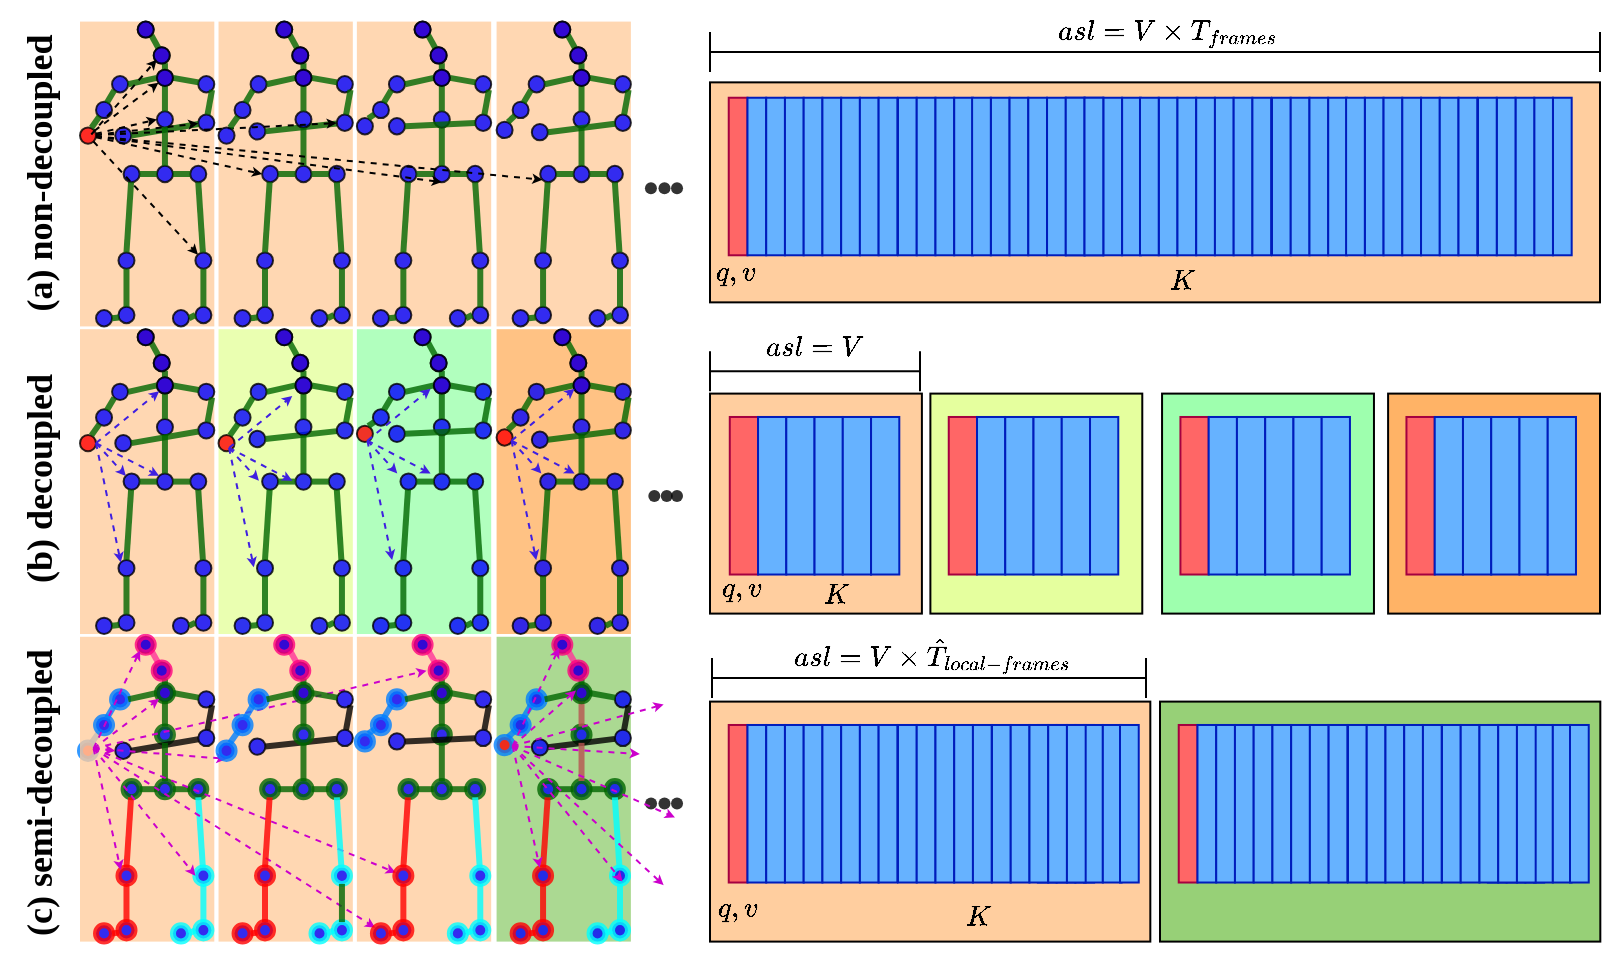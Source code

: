 <mxfile version="21.0.7" type="github">
  <diagram name="第 1 页" id="HdCWyn4FFZ8-8vvZGoT_">
    <mxGraphModel dx="2022" dy="1759" grid="1" gridSize="10" guides="1" tooltips="1" connect="1" arrows="1" fold="1" page="1" pageScale="1" pageWidth="827" pageHeight="1169" math="1" shadow="0">
      <root>
        <mxCell id="0" />
        <mxCell id="1" parent="0" />
        <mxCell id="W6VNApjesA3bIjd2sH9i-1452" value="&lt;font size=&quot;1&quot; style=&quot;&quot; face=&quot;Times New Roman&quot;&gt;&lt;b style=&quot;font-size: 18px;&quot;&gt;(a) non-decoupled&lt;/b&gt;&lt;/font&gt;" style="text;html=1;align=center;verticalAlign=middle;resizable=0;points=[];autosize=1;strokeColor=none;fillColor=none;rotation=-90;" vertex="1" parent="1">
          <mxGeometry x="-870" y="-1080" width="160" height="40" as="geometry" />
        </mxCell>
        <mxCell id="W6VNApjesA3bIjd2sH9i-1453" value="&lt;font size=&quot;1&quot; style=&quot;&quot; face=&quot;Times New Roman&quot;&gt;&lt;b style=&quot;font-size: 18px;&quot;&gt;(b) decoupled&lt;/b&gt;&lt;/font&gt;" style="text;html=1;align=center;verticalAlign=middle;resizable=0;points=[];autosize=1;strokeColor=none;fillColor=none;rotation=-90;" vertex="1" parent="1">
          <mxGeometry x="-855" y="-927.2" width="130" height="40" as="geometry" />
        </mxCell>
        <mxCell id="W6VNApjesA3bIjd2sH9i-1454" value="&lt;b style=&quot;&quot;&gt;&lt;font style=&quot;font-size: 18px;&quot; face=&quot;Times New Roman&quot;&gt;(c) semi-decoupled&lt;/font&gt;&lt;/b&gt;" style="text;html=1;align=center;verticalAlign=middle;resizable=0;points=[];autosize=1;strokeColor=none;fillColor=none;rotation=-90;" vertex="1" parent="1">
          <mxGeometry x="-875" y="-770.2" width="170" height="40" as="geometry" />
        </mxCell>
        <mxCell id="W6VNApjesA3bIjd2sH9i-3" value="" style="ellipse;whiteSpace=wrap;html=1;fillColor=#FF0000;opacity=80;strokeColor=#007FFF;strokeWidth=3;container=0;" vertex="1" parent="1">
          <mxGeometry x="-770" y="-775.723" width="8.013" height="8.173" as="geometry" />
        </mxCell>
        <mxCell id="W6VNApjesA3bIjd2sH9i-4" value="" style="edgeStyle=none;orthogonalLoop=1;jettySize=auto;html=1;rounded=0;labelBackgroundColor=default;strokeColor=#007FFF;strokeWidth=3;fontFamily=Helvetica;fontSize=12;fontColor=default;endArrow=none;shape=connector;exitX=0.712;exitY=0.024;exitDx=0;exitDy=0;exitPerimeter=0;opacity=80;fillColor=#0000FF;" edge="1" parent="1" source="W6VNApjesA3bIjd2sH9i-3">
          <mxGeometry width="100" relative="1" as="geometry">
            <mxPoint x="-1059.876" y="-783.132" as="sourcePoint" />
            <mxPoint x="-760.233" y="-781.078" as="targetPoint" />
            <Array as="points" />
          </mxGeometry>
        </mxCell>
        <mxCell id="W6VNApjesA3bIjd2sH9i-5" value="" style="group;fillColor=#FFCE9F;opacity=80;container=0;" vertex="1" connectable="0" parent="1">
          <mxGeometry x="-770" y="-828.61" width="67.15" height="152.41" as="geometry" />
        </mxCell>
        <mxCell id="W6VNApjesA3bIjd2sH9i-6" value="" style="group;fillColor=#FFCE9F;opacity=80;container=0;" vertex="1" connectable="0" parent="1">
          <mxGeometry x="-700.733" y="-828.61" width="67.15" height="152.41" as="geometry" />
        </mxCell>
        <mxCell id="W6VNApjesA3bIjd2sH9i-7" value="" style="group;fillColor=#FFCE9F;opacity=80;container=0;" vertex="1" connectable="0" parent="1">
          <mxGeometry x="-631.559" y="-828.61" width="67.15" height="152.41" as="geometry" />
        </mxCell>
        <mxCell id="W6VNApjesA3bIjd2sH9i-8" value="" style="group;fillColor=#97D077;opacity=80;container=0;" vertex="1" connectable="0" parent="1">
          <mxGeometry x="-561.704" y="-828.61" width="67.15" height="152.41" as="geometry" />
        </mxCell>
        <mxCell id="W6VNApjesA3bIjd2sH9i-13" value="    " style="shape=waypoint;sketch=0;size=6;pointerEvents=1;points=[];fillColor=none;resizable=0;rotatable=0;perimeter=centerPerimeter;snapToPoint=1;fontFamily=Helvetica;fontSize=18;fontColor=default;opacity=80;container=0;" vertex="1" parent="1">
          <mxGeometry x="-487.757" y="-755.227" width="20" height="20" as="geometry" />
        </mxCell>
        <mxCell id="W6VNApjesA3bIjd2sH9i-14" value="    " style="shape=waypoint;sketch=0;size=6;pointerEvents=1;points=[];fillColor=none;resizable=0;rotatable=0;perimeter=centerPerimeter;snapToPoint=1;fontFamily=Helvetica;fontSize=18;fontColor=default;opacity=80;container=0;" vertex="1" parent="1">
          <mxGeometry x="-481.491" y="-755.227" width="20" height="20" as="geometry" />
        </mxCell>
        <mxCell id="W6VNApjesA3bIjd2sH9i-15" value="" style="ellipse;whiteSpace=wrap;html=1;fillColor=#0000FF;opacity=80;container=0;" vertex="1" parent="1">
          <mxGeometry x="-685.328" y="-777.806" width="8.013" height="8.173" as="geometry" />
        </mxCell>
        <mxCell id="W6VNApjesA3bIjd2sH9i-16" value="" style="edgeStyle=none;orthogonalLoop=1;jettySize=auto;html=1;rounded=0;labelBackgroundColor=default;strokeColor=default;strokeWidth=3;fontFamily=Helvetica;fontSize=12;fontColor=default;endArrow=none;shape=connector;exitX=1;exitY=0.5;exitDx=0;exitDy=0;opacity=80;fillColor=#0000FF;" edge="1" parent="1" source="W6VNApjesA3bIjd2sH9i-15" target="W6VNApjesA3bIjd2sH9i-76">
          <mxGeometry width="100" relative="1" as="geometry">
            <mxPoint x="-623.807" y="-754.889" as="sourcePoint" />
            <mxPoint x="-607.781" y="-754.889" as="targetPoint" />
            <Array as="points" />
          </mxGeometry>
        </mxCell>
        <mxCell id="W6VNApjesA3bIjd2sH9i-17" value="    " style="shape=waypoint;sketch=0;size=6;pointerEvents=1;points=[];fillColor=none;resizable=0;rotatable=0;perimeter=centerPerimeter;snapToPoint=1;fontFamily=Helvetica;fontSize=18;fontColor=default;opacity=80;container=0;" vertex="1" parent="1">
          <mxGeometry x="-494.474" y="-755.227" width="20" height="20" as="geometry" />
        </mxCell>
        <mxCell id="W6VNApjesA3bIjd2sH9i-18" value="" style="ellipse;whiteSpace=wrap;html=1;fillColor=#FF0000;opacity=80;container=0;" vertex="1" parent="1">
          <mxGeometry x="-741.153" y="-828.61" width="8.013" height="8.013" as="geometry" />
        </mxCell>
        <mxCell id="W6VNApjesA3bIjd2sH9i-19" value="" style="ellipse;whiteSpace=wrap;html=1;fillColor=#FF0000;opacity=80;container=0;" vertex="1" parent="1">
          <mxGeometry x="-733.14" y="-815.789" width="8.013" height="8.173" as="geometry" />
        </mxCell>
        <mxCell id="W6VNApjesA3bIjd2sH9i-20" value="" style="endArrow=none;html=1;rounded=0;exitX=0.3;exitY=0.059;exitDx=0;exitDy=0;entryX=1;entryY=1;entryDx=0;entryDy=0;exitPerimeter=0;strokeWidth=3;strokeColor=#FF3399;opacity=80;" edge="1" parent="1" source="W6VNApjesA3bIjd2sH9i-19" target="W6VNApjesA3bIjd2sH9i-18">
          <mxGeometry width="50" height="50" relative="1" as="geometry">
            <mxPoint x="-710.703" y="-788.544" as="sourcePoint" />
            <mxPoint x="-702.69" y="-796.557" as="targetPoint" />
          </mxGeometry>
        </mxCell>
        <mxCell id="W6VNApjesA3bIjd2sH9i-21" value="" style="ellipse;whiteSpace=wrap;html=1;fillColor=#FF0000;opacity=80;container=0;" vertex="1" parent="1">
          <mxGeometry x="-731.537" y="-804.57" width="8.013" height="8.173" as="geometry" />
        </mxCell>
        <mxCell id="W6VNApjesA3bIjd2sH9i-22" value="" style="ellipse;whiteSpace=wrap;html=1;fillColor=#0000FF;opacity=80;container=0;" vertex="1" parent="1">
          <mxGeometry x="-710.863" y="-801.365" width="8.013" height="8.173" as="geometry" />
        </mxCell>
        <mxCell id="W6VNApjesA3bIjd2sH9i-23" value="" style="ellipse;whiteSpace=wrap;html=1;fillColor=#0000FF;opacity=80;strokeColor=#007FFF;strokeWidth=3;container=0;" vertex="1" parent="1">
          <mxGeometry x="-753.974" y="-801.365" width="8.013" height="8.173" as="geometry" />
        </mxCell>
        <mxCell id="W6VNApjesA3bIjd2sH9i-24" value="" style="endArrow=none;html=1;rounded=0;entryX=0.7;entryY=0.974;entryDx=0;entryDy=0;strokeWidth=3;entryPerimeter=0;exitX=0.5;exitY=0;exitDx=0;exitDy=0;fontSize=11;fillColor=#0000FF;strokeColor=#006600;opacity=80;" edge="1" parent="1" source="W6VNApjesA3bIjd2sH9i-21" target="W6VNApjesA3bIjd2sH9i-19">
          <mxGeometry width="50" height="50" relative="1" as="geometry">
            <mxPoint x="-710.382" y="-814.186" as="sourcePoint" />
            <mxPoint x="-713.908" y="-820.597" as="targetPoint" />
          </mxGeometry>
        </mxCell>
        <mxCell id="W6VNApjesA3bIjd2sH9i-25" value="" style="edgeStyle=none;orthogonalLoop=1;jettySize=auto;html=1;rounded=0;labelBackgroundColor=default;strokeColor=#006600;strokeWidth=3;fontFamily=Helvetica;fontSize=11;fontColor=default;endArrow=none;shape=connector;exitX=1;exitY=0.5;exitDx=0;exitDy=0;entryX=0;entryY=0.5;entryDx=0;entryDy=0;opacity=80;" edge="1" parent="1" source="W6VNApjesA3bIjd2sH9i-23" target="W6VNApjesA3bIjd2sH9i-21">
          <mxGeometry width="100" relative="1" as="geometry">
            <mxPoint x="-742.755" y="-795.743" as="sourcePoint" />
            <mxPoint x="-730.415" y="-797.679" as="targetPoint" />
            <Array as="points" />
          </mxGeometry>
        </mxCell>
        <mxCell id="W6VNApjesA3bIjd2sH9i-26" value="" style="edgeStyle=none;orthogonalLoop=1;jettySize=auto;html=1;rounded=0;labelBackgroundColor=default;strokeColor=#006600;strokeWidth=3;fontFamily=Helvetica;fontSize=11;fontColor=default;endArrow=none;shape=connector;exitX=1;exitY=0.5;exitDx=0;exitDy=0;entryX=0.02;entryY=0.386;entryDx=0;entryDy=0;entryPerimeter=0;opacity=80;" edge="1" parent="1" source="W6VNApjesA3bIjd2sH9i-21" target="W6VNApjesA3bIjd2sH9i-22">
          <mxGeometry width="100" relative="1" as="geometry">
            <mxPoint x="-718.716" y="-780.531" as="sourcePoint" />
            <mxPoint x="-702.69" y="-780.531" as="targetPoint" />
            <Array as="points" />
          </mxGeometry>
        </mxCell>
        <mxCell id="W6VNApjesA3bIjd2sH9i-27" value="" style="ellipse;whiteSpace=wrap;html=1;fillColor=#0000FF;opacity=80;strokeColor=#006600;strokeWidth=3;labelBackgroundColor=default;endArrow=none;fontSize=11;rounded=0;container=0;" vertex="1" parent="1">
          <mxGeometry x="-731.537" y="-783.736" width="8.013" height="8.173" as="geometry" />
        </mxCell>
        <mxCell id="W6VNApjesA3bIjd2sH9i-28" value="" style="edgeStyle=none;orthogonalLoop=1;jettySize=auto;html=1;rounded=0;labelBackgroundColor=default;strokeColor=#006600;strokeWidth=3;fontFamily=Helvetica;fontSize=11;fontColor=default;endArrow=none;shape=connector;exitX=0.5;exitY=0;exitDx=0;exitDy=0;entryX=0.5;entryY=1;entryDx=0;entryDy=0;opacity=80;" edge="1" parent="1" source="W6VNApjesA3bIjd2sH9i-27" target="W6VNApjesA3bIjd2sH9i-21">
          <mxGeometry width="100" relative="1" as="geometry">
            <mxPoint x="-718.716" y="-767.71" as="sourcePoint" />
            <mxPoint x="-702.69" y="-767.71" as="targetPoint" />
            <Array as="points" />
          </mxGeometry>
        </mxCell>
        <mxCell id="W6VNApjesA3bIjd2sH9i-29" value="" style="ellipse;whiteSpace=wrap;html=1;fillColor=#0000FF;opacity=80;container=0;" vertex="1" parent="1">
          <mxGeometry x="-710.863" y="-782.134" width="8.013" height="8.173" as="geometry" />
        </mxCell>
        <mxCell id="W6VNApjesA3bIjd2sH9i-30" value="" style="edgeStyle=none;orthogonalLoop=1;jettySize=auto;html=1;rounded=0;labelBackgroundColor=default;strokeColor=default;strokeWidth=3;fontFamily=Helvetica;fontSize=12;fontColor=default;endArrow=none;shape=connector;exitX=1;exitY=1;exitDx=0;exitDy=0;opacity=80;fillColor=#0000FF;" edge="1" parent="1" source="W6VNApjesA3bIjd2sH9i-22" target="W6VNApjesA3bIjd2sH9i-29">
          <mxGeometry width="100" relative="1" as="geometry">
            <mxPoint x="-689.869" y="-775.723" as="sourcePoint" />
            <mxPoint x="-673.842" y="-775.723" as="targetPoint" />
            <Array as="points" />
          </mxGeometry>
        </mxCell>
        <mxCell id="W6VNApjesA3bIjd2sH9i-31" value="" style="ellipse;whiteSpace=wrap;html=1;fillColor=#0000FF;opacity=80;container=0;" vertex="1" parent="1">
          <mxGeometry x="-752.371" y="-775.723" width="8.013" height="8.173" as="geometry" />
        </mxCell>
        <mxCell id="W6VNApjesA3bIjd2sH9i-32" value="" style="edgeStyle=none;orthogonalLoop=1;jettySize=auto;html=1;rounded=0;labelBackgroundColor=default;strokeColor=default;strokeWidth=3;fontFamily=Helvetica;fontSize=12;fontColor=default;endArrow=none;shape=connector;exitX=1;exitY=0.5;exitDx=0;exitDy=0;opacity=80;fillColor=#0000FF;" edge="1" parent="1" source="W6VNApjesA3bIjd2sH9i-31" target="W6VNApjesA3bIjd2sH9i-29">
          <mxGeometry width="100" relative="1" as="geometry">
            <mxPoint x="-693.074" y="-754.889" as="sourcePoint" />
            <mxPoint x="-677.048" y="-754.889" as="targetPoint" />
            <Array as="points" />
          </mxGeometry>
        </mxCell>
        <mxCell id="W6VNApjesA3bIjd2sH9i-33" value="" style="ellipse;whiteSpace=wrap;html=1;fillColor=#0000FF;opacity=80;strokeColor=#007FFF;strokeWidth=3;container=0;" vertex="1" parent="1">
          <mxGeometry x="-761.987" y="-788.544" width="8.013" height="8.173" as="geometry" />
        </mxCell>
        <mxCell id="W6VNApjesA3bIjd2sH9i-34" value="" style="edgeStyle=none;orthogonalLoop=1;jettySize=auto;html=1;rounded=0;labelBackgroundColor=default;strokeColor=#007FFF;strokeWidth=3;fontFamily=Helvetica;fontSize=12;fontColor=default;endArrow=none;shape=connector;exitX=0.677;exitY=0.061;exitDx=0;exitDy=0;exitPerimeter=0;opacity=80;fillColor=#0000FF;" edge="1" parent="1" source="W6VNApjesA3bIjd2sH9i-33">
          <mxGeometry width="100" relative="1" as="geometry">
            <mxPoint x="-752.371" y="-788.544" as="sourcePoint" />
            <mxPoint x="-752.852" y="-794.313" as="targetPoint" />
            <Array as="points" />
          </mxGeometry>
        </mxCell>
        <mxCell id="W6VNApjesA3bIjd2sH9i-35" value="" style="ellipse;whiteSpace=wrap;html=1;fillColor=#0000FF;opacity=80;strokeColor=#006600;strokeWidth=3;labelBackgroundColor=default;endArrow=none;fontSize=11;rounded=0;container=0;" vertex="1" parent="1">
          <mxGeometry x="-731.537" y="-756.492" width="8.013" height="8.173" as="geometry" />
        </mxCell>
        <mxCell id="W6VNApjesA3bIjd2sH9i-36" value="" style="edgeStyle=none;orthogonalLoop=1;jettySize=auto;html=1;rounded=0;labelBackgroundColor=default;strokeColor=#006600;strokeWidth=3;fontFamily=Helvetica;fontSize=11;fontColor=default;endArrow=none;shape=connector;exitX=0.5;exitY=0;exitDx=0;exitDy=0;entryX=0.5;entryY=1;entryDx=0;entryDy=0;opacity=80;" edge="1" parent="1" source="W6VNApjesA3bIjd2sH9i-35" target="W6VNApjesA3bIjd2sH9i-27">
          <mxGeometry width="100" relative="1" as="geometry">
            <mxPoint x="-713.908" y="-748.478" as="sourcePoint" />
            <mxPoint x="-697.882" y="-748.478" as="targetPoint" />
            <Array as="points" />
          </mxGeometry>
        </mxCell>
        <mxCell id="W6VNApjesA3bIjd2sH9i-37" value="" style="ellipse;whiteSpace=wrap;html=1;fillColor=#0000FF;opacity=80;strokeColor=#006600;strokeWidth=3;labelBackgroundColor=default;endArrow=none;fontSize=11;rounded=0;container=0;" vertex="1" parent="1">
          <mxGeometry x="-714.87" y="-756.492" width="8.013" height="8.173" as="geometry" />
        </mxCell>
        <mxCell id="W6VNApjesA3bIjd2sH9i-38" value="" style="ellipse;whiteSpace=wrap;html=1;fillColor=#0000FF;opacity=80;strokeColor=#006600;strokeWidth=3;labelBackgroundColor=default;endArrow=none;fontSize=11;rounded=0;container=0;" vertex="1" parent="1">
          <mxGeometry x="-748.204" y="-756.492" width="8.013" height="8.173" as="geometry" />
        </mxCell>
        <mxCell id="W6VNApjesA3bIjd2sH9i-39" value="" style="edgeStyle=none;orthogonalLoop=1;jettySize=auto;html=1;rounded=0;labelBackgroundColor=default;strokeColor=#006600;strokeWidth=3;fontFamily=Helvetica;fontSize=11;fontColor=default;endArrow=none;shape=connector;entryX=0;entryY=0.5;entryDx=0;entryDy=0;exitX=1;exitY=0.5;exitDx=0;exitDy=0;opacity=80;" edge="1" parent="1" source="W6VNApjesA3bIjd2sH9i-38" target="W6VNApjesA3bIjd2sH9i-35">
          <mxGeometry width="100" relative="1" as="geometry">
            <mxPoint x="-737.947" y="-752.474" as="sourcePoint" />
            <mxPoint x="-721.921" y="-752.474" as="targetPoint" />
            <Array as="points" />
          </mxGeometry>
        </mxCell>
        <mxCell id="W6VNApjesA3bIjd2sH9i-40" value="" style="edgeStyle=none;orthogonalLoop=1;jettySize=auto;html=1;rounded=0;labelBackgroundColor=default;strokeColor=#006600;strokeWidth=3;fontFamily=Helvetica;fontSize=11;fontColor=default;endArrow=none;shape=connector;exitX=1;exitY=0.5;exitDx=0;exitDy=0;entryX=0;entryY=0.5;entryDx=0;entryDy=0;opacity=80;" edge="1" parent="1" source="W6VNApjesA3bIjd2sH9i-35" target="W6VNApjesA3bIjd2sH9i-37">
          <mxGeometry width="100" relative="1" as="geometry">
            <mxPoint x="-729.934" y="-730.85" as="sourcePoint" />
            <mxPoint x="-713.908" y="-730.85" as="targetPoint" />
            <Array as="points" />
          </mxGeometry>
        </mxCell>
        <mxCell id="W6VNApjesA3bIjd2sH9i-41" value="" style="ellipse;whiteSpace=wrap;html=1;fillColor=#0000FF;opacity=80;strokeColor=#FF0000;strokeWidth=3;container=0;" vertex="1" parent="1">
          <mxGeometry x="-750.768" y="-713.221" width="8.013" height="8.173" as="geometry" />
        </mxCell>
        <mxCell id="W6VNApjesA3bIjd2sH9i-42" value="" style="ellipse;whiteSpace=wrap;html=1;fillColor=#0000FF;opacity=80;strokeColor=#00FFFF;strokeWidth=3;container=0;" vertex="1" parent="1">
          <mxGeometry x="-712.305" y="-713.221" width="8.013" height="8.173" as="geometry" />
        </mxCell>
        <mxCell id="W6VNApjesA3bIjd2sH9i-43" value="" style="edgeStyle=none;orthogonalLoop=1;jettySize=auto;html=1;rounded=0;labelBackgroundColor=default;strokeColor=#FF0000;strokeWidth=3;fontFamily=Helvetica;fontSize=12;fontColor=default;endArrow=none;shape=connector;exitX=0.5;exitY=0;exitDx=0;exitDy=0;opacity=80;fillColor=#0000FF;" edge="1" parent="1" source="W6VNApjesA3bIjd2sH9i-41" target="W6VNApjesA3bIjd2sH9i-38">
          <mxGeometry width="100" relative="1" as="geometry">
            <mxPoint x="-733.14" y="-724.439" as="sourcePoint" />
            <mxPoint x="-717.113" y="-724.439" as="targetPoint" />
            <Array as="points" />
          </mxGeometry>
        </mxCell>
        <mxCell id="W6VNApjesA3bIjd2sH9i-44" value="" style="edgeStyle=none;orthogonalLoop=1;jettySize=auto;html=1;rounded=0;labelBackgroundColor=default;strokeColor=#00FFFF;strokeWidth=3;fontFamily=Helvetica;fontSize=12;fontColor=default;endArrow=none;shape=connector;exitX=0.5;exitY=1;exitDx=0;exitDy=0;opacity=80;fillColor=#0000FF;" edge="1" parent="1" source="W6VNApjesA3bIjd2sH9i-37" target="W6VNApjesA3bIjd2sH9i-42">
          <mxGeometry width="100" relative="1" as="geometry">
            <mxPoint x="-717.113" y="-721.234" as="sourcePoint" />
            <mxPoint x="-701.087" y="-721.234" as="targetPoint" />
            <Array as="points" />
          </mxGeometry>
        </mxCell>
        <mxCell id="W6VNApjesA3bIjd2sH9i-45" value="" style="ellipse;whiteSpace=wrap;html=1;fillColor=#0000FF;opacity=80;strokeColor=#FF0000;strokeWidth=3;container=0;" vertex="1" parent="1">
          <mxGeometry x="-750.768" y="-685.976" width="8.013" height="8.173" as="geometry" />
        </mxCell>
        <mxCell id="W6VNApjesA3bIjd2sH9i-46" value="" style="ellipse;whiteSpace=wrap;html=1;fillColor=#0000FF;opacity=80;strokeColor=#00FFFF;strokeWidth=3;container=0;" vertex="1" parent="1">
          <mxGeometry x="-712.305" y="-685.976" width="8.013" height="8.173" as="geometry" />
        </mxCell>
        <mxCell id="W6VNApjesA3bIjd2sH9i-47" value="" style="edgeStyle=none;orthogonalLoop=1;jettySize=auto;html=1;rounded=0;labelBackgroundColor=default;strokeColor=#FF0000;strokeWidth=3;fontFamily=Helvetica;fontSize=12;fontColor=default;endArrow=none;shape=connector;exitX=0.5;exitY=0;exitDx=0;exitDy=0;entryX=0.5;entryY=1;entryDx=0;entryDy=0;opacity=80;fillColor=#0000FF;" edge="1" parent="1" source="W6VNApjesA3bIjd2sH9i-45" target="W6VNApjesA3bIjd2sH9i-41">
          <mxGeometry width="100" relative="1" as="geometry">
            <mxPoint x="-741.153" y="-679.566" as="sourcePoint" />
            <mxPoint x="-725.126" y="-679.566" as="targetPoint" />
            <Array as="points" />
          </mxGeometry>
        </mxCell>
        <mxCell id="W6VNApjesA3bIjd2sH9i-48" value="" style="edgeStyle=none;orthogonalLoop=1;jettySize=auto;html=1;rounded=0;labelBackgroundColor=default;strokeColor=#00FFFF;strokeWidth=3;fontFamily=Helvetica;fontSize=12;fontColor=default;endArrow=none;shape=connector;exitX=0.5;exitY=0;exitDx=0;exitDy=0;entryX=0.5;entryY=1;entryDx=0;entryDy=0;opacity=80;fillColor=#0000FF;" edge="1" parent="1" source="W6VNApjesA3bIjd2sH9i-46" target="W6VNApjesA3bIjd2sH9i-42">
          <mxGeometry width="100" relative="1" as="geometry">
            <mxPoint x="-718.716" y="-681.168" as="sourcePoint" />
            <mxPoint x="-702.69" y="-681.168" as="targetPoint" />
            <Array as="points" />
          </mxGeometry>
        </mxCell>
        <mxCell id="W6VNApjesA3bIjd2sH9i-49" value="" style="ellipse;whiteSpace=wrap;html=1;fillColor=#0000FF;opacity=80;strokeColor=#FF0000;strokeWidth=3;container=0;" vertex="1" parent="1">
          <mxGeometry x="-761.987" y="-684.373" width="8.013" height="8.173" as="geometry" />
        </mxCell>
        <mxCell id="W6VNApjesA3bIjd2sH9i-50" value="" style="ellipse;whiteSpace=wrap;html=1;fillColor=#0000FF;opacity=80;strokeColor=#00FFFF;strokeWidth=3;container=0;" vertex="1" parent="1">
          <mxGeometry x="-723.524" y="-684.373" width="8.013" height="8.173" as="geometry" />
        </mxCell>
        <mxCell id="W6VNApjesA3bIjd2sH9i-51" value="" style="edgeStyle=none;orthogonalLoop=1;jettySize=auto;html=1;rounded=0;labelBackgroundColor=default;strokeColor=#FF0000;strokeWidth=3;fontFamily=Helvetica;fontSize=12;fontColor=default;endArrow=none;shape=connector;exitX=1;exitY=0.5;exitDx=0;exitDy=0;entryX=0.033;entryY=0.647;entryDx=0;entryDy=0;entryPerimeter=0;opacity=80;fillColor=#0000FF;" edge="1" parent="1" source="W6VNApjesA3bIjd2sH9i-49" target="W6VNApjesA3bIjd2sH9i-45">
          <mxGeometry width="100" relative="1" as="geometry">
            <mxPoint x="-755.576" y="-658.731" as="sourcePoint" />
            <mxPoint x="-739.55" y="-658.731" as="targetPoint" />
            <Array as="points" />
          </mxGeometry>
        </mxCell>
        <mxCell id="W6VNApjesA3bIjd2sH9i-52" value="" style="edgeStyle=none;orthogonalLoop=1;jettySize=auto;html=1;rounded=0;labelBackgroundColor=default;strokeColor=#00FFFF;strokeWidth=3;fontFamily=Helvetica;fontSize=12;fontColor=default;endArrow=none;shape=connector;exitX=1;exitY=0.5;exitDx=0;exitDy=0;entryX=0;entryY=0.5;entryDx=0;entryDy=0;opacity=80;fillColor=#0000FF;" edge="1" parent="1" source="W6VNApjesA3bIjd2sH9i-50" target="W6VNApjesA3bIjd2sH9i-46">
          <mxGeometry width="100" relative="1" as="geometry">
            <mxPoint x="-726.729" y="-655.526" as="sourcePoint" />
            <mxPoint x="-710.703" y="-655.526" as="targetPoint" />
            <Array as="points" />
          </mxGeometry>
        </mxCell>
        <mxCell id="W6VNApjesA3bIjd2sH9i-53" value="" style="ellipse;whiteSpace=wrap;html=1;fillColor=#0000FF;opacity=80;strokeColor=#FF0080;strokeWidth=3;container=0;" vertex="1" parent="1">
          <mxGeometry x="-741.153" y="-828.61" width="8.013" height="8.013" as="geometry" />
        </mxCell>
        <mxCell id="W6VNApjesA3bIjd2sH9i-54" value="" style="ellipse;whiteSpace=wrap;html=1;fillColor=#0000FF;opacity=80;strokeColor=#FF0080;strokeWidth=3;container=0;" vertex="1" parent="1">
          <mxGeometry x="-733.14" y="-815.789" width="8.013" height="8.173" as="geometry" />
        </mxCell>
        <mxCell id="W6VNApjesA3bIjd2sH9i-55" value="" style="ellipse;whiteSpace=wrap;html=1;fillColor=#0000FF;opacity=80;strokeColor=#006600;strokeWidth=3;labelBackgroundColor=default;endArrow=none;fontSize=11;rounded=0;container=0;" vertex="1" parent="1">
          <mxGeometry x="-731.537" y="-804.57" width="8.013" height="8.173" as="geometry" />
        </mxCell>
        <mxCell id="W6VNApjesA3bIjd2sH9i-56" value="" style="endArrow=classic;html=1;rounded=0;labelBackgroundColor=default;strokeColor=#CC00CC;strokeWidth=1;fontFamily=Helvetica;fontSize=18;fontColor=default;shape=connector;endSize=2;jumpSize=3;dashed=1;exitX=1;exitY=0.5;exitDx=0;exitDy=0;entryX=0;entryY=1;entryDx=0;entryDy=0;" edge="1" parent="1" target="W6VNApjesA3bIjd2sH9i-53">
          <mxGeometry width="50" height="50" relative="1" as="geometry">
            <mxPoint x="-763.212" y="-772.782" as="sourcePoint" />
            <mxPoint x="-750.767" y="-713.223" as="targetPoint" />
          </mxGeometry>
        </mxCell>
        <mxCell id="W6VNApjesA3bIjd2sH9i-57" value="" style="endArrow=classic;html=1;rounded=0;labelBackgroundColor=default;strokeColor=#CC00CC;strokeWidth=1;fontFamily=Helvetica;fontSize=18;fontColor=default;shape=connector;endSize=2;jumpSize=3;dashed=1;exitX=1;exitY=0.5;exitDx=0;exitDy=0;entryX=0;entryY=1;entryDx=0;entryDy=0;" edge="1" parent="1" target="W6VNApjesA3bIjd2sH9i-55">
          <mxGeometry width="50" height="50" relative="1" as="geometry">
            <mxPoint x="-763.212" y="-772.782" as="sourcePoint" />
            <mxPoint x="-750.767" y="-713.223" as="targetPoint" />
          </mxGeometry>
        </mxCell>
        <mxCell id="W6VNApjesA3bIjd2sH9i-58" value="" style="endArrow=classic;html=1;rounded=0;labelBackgroundColor=default;strokeColor=#CC00CC;strokeWidth=1;fontFamily=Helvetica;fontSize=18;fontColor=default;shape=connector;endSize=2;jumpSize=3;dashed=1;exitX=1;exitY=0.5;exitDx=0;exitDy=0;entryX=0;entryY=0.5;entryDx=0;entryDy=0;" edge="1" parent="1" target="W6VNApjesA3bIjd2sH9i-31">
          <mxGeometry width="50" height="50" relative="1" as="geometry">
            <mxPoint x="-763.212" y="-772.782" as="sourcePoint" />
            <mxPoint x="-750.767" y="-713.223" as="targetPoint" />
          </mxGeometry>
        </mxCell>
        <mxCell id="W6VNApjesA3bIjd2sH9i-59" value="" style="endArrow=classic;html=1;rounded=0;labelBackgroundColor=default;strokeColor=#CC00CC;strokeWidth=1;fontFamily=Helvetica;fontSize=18;fontColor=default;shape=connector;endSize=2;jumpSize=3;dashed=1;exitX=1;exitY=0.5;exitDx=0;exitDy=0;entryX=0;entryY=0;entryDx=0;entryDy=0;" edge="1" parent="1" target="W6VNApjesA3bIjd2sH9i-41">
          <mxGeometry width="50" height="50" relative="1" as="geometry">
            <mxPoint x="-763.212" y="-772.782" as="sourcePoint" />
            <mxPoint x="-750.767" y="-713.223" as="targetPoint" />
          </mxGeometry>
        </mxCell>
        <mxCell id="W6VNApjesA3bIjd2sH9i-60" value="" style="endArrow=classic;html=1;rounded=0;labelBackgroundColor=default;strokeColor=#CC00CC;strokeWidth=1;fontFamily=Helvetica;fontSize=18;fontColor=default;shape=connector;endSize=2;jumpSize=3;dashed=1;exitX=1;exitY=0.5;exitDx=0;exitDy=0;entryX=0;entryY=0.5;entryDx=0;entryDy=0;" edge="1" parent="1" target="W6VNApjesA3bIjd2sH9i-42">
          <mxGeometry width="50" height="50" relative="1" as="geometry">
            <mxPoint x="-763.212" y="-772.782" as="sourcePoint" />
            <mxPoint x="-750.767" y="-713.223" as="targetPoint" />
          </mxGeometry>
        </mxCell>
        <mxCell id="W6VNApjesA3bIjd2sH9i-61" value="" style="endArrow=classic;html=1;rounded=0;labelBackgroundColor=default;strokeColor=#CC00CC;strokeWidth=1;fontFamily=Helvetica;fontSize=18;fontColor=default;shape=connector;endSize=2;jumpSize=3;dashed=1;exitX=1;exitY=0.5;exitDx=0;exitDy=0;entryX=0.5;entryY=1;entryDx=0;entryDy=0;" edge="1" parent="1" target="W6VNApjesA3bIjd2sH9i-79">
          <mxGeometry width="50" height="50" relative="1" as="geometry">
            <mxPoint x="-763.212" y="-772.782" as="sourcePoint" />
            <mxPoint x="-750.767" y="-713.223" as="targetPoint" />
          </mxGeometry>
        </mxCell>
        <mxCell id="W6VNApjesA3bIjd2sH9i-62" value="" style="endArrow=classic;html=1;rounded=0;labelBackgroundColor=default;strokeColor=#CC00CC;strokeWidth=1;fontFamily=Helvetica;fontSize=18;fontColor=default;shape=connector;endSize=2;jumpSize=3;dashed=1;exitX=1;exitY=0.5;exitDx=0;exitDy=0;" edge="1" parent="1" target="W6VNApjesA3bIjd2sH9i-128">
          <mxGeometry width="50" height="50" relative="1" as="geometry">
            <mxPoint x="-763.212" y="-772.782" as="sourcePoint" />
            <mxPoint x="-750.767" y="-713.223" as="targetPoint" />
          </mxGeometry>
        </mxCell>
        <mxCell id="W6VNApjesA3bIjd2sH9i-63" value="" style="endArrow=classic;html=1;rounded=0;labelBackgroundColor=default;strokeColor=#CC00CC;strokeWidth=1;fontFamily=Helvetica;fontSize=18;fontColor=default;shape=connector;endSize=2;jumpSize=3;dashed=1;exitX=1;exitY=0.5;exitDx=0;exitDy=0;entryX=0;entryY=0;entryDx=0;entryDy=0;" edge="1" parent="1" target="W6VNApjesA3bIjd2sH9i-136">
          <mxGeometry width="50" height="50" relative="1" as="geometry">
            <mxPoint x="-763.212" y="-772.782" as="sourcePoint" />
            <mxPoint x="-750.767" y="-713.223" as="targetPoint" />
          </mxGeometry>
        </mxCell>
        <mxCell id="W6VNApjesA3bIjd2sH9i-64" value="" style="endArrow=classic;html=1;rounded=0;labelBackgroundColor=default;strokeColor=#CC00CC;strokeWidth=1;fontFamily=Helvetica;fontSize=18;fontColor=default;shape=connector;endSize=2;jumpSize=3;dashed=1;exitX=1;exitY=0.5;exitDx=0;exitDy=0;" edge="1" parent="1">
          <mxGeometry width="50" height="50" relative="1" as="geometry">
            <mxPoint x="-763.212" y="-772.782" as="sourcePoint" />
            <mxPoint x="-596.703" y="-811.675" as="targetPoint" />
          </mxGeometry>
        </mxCell>
        <mxCell id="W6VNApjesA3bIjd2sH9i-65" value="" style="ellipse;whiteSpace=wrap;html=1;fillColor=#FF0000;opacity=80;container=0;" vertex="1" parent="1">
          <mxGeometry x="-671.886" y="-828.61" width="8.013" height="8.013" as="geometry" />
        </mxCell>
        <mxCell id="W6VNApjesA3bIjd2sH9i-66" value="" style="ellipse;whiteSpace=wrap;html=1;fillColor=#FF0000;opacity=80;container=0;" vertex="1" parent="1">
          <mxGeometry x="-663.873" y="-815.789" width="8.013" height="8.173" as="geometry" />
        </mxCell>
        <mxCell id="W6VNApjesA3bIjd2sH9i-67" value="" style="endArrow=none;html=1;rounded=0;exitX=0.3;exitY=0.059;exitDx=0;exitDy=0;entryX=1;entryY=1;entryDx=0;entryDy=0;exitPerimeter=0;strokeWidth=3;strokeColor=#FF3399;opacity=80;" edge="1" parent="1" source="W6VNApjesA3bIjd2sH9i-66" target="W6VNApjesA3bIjd2sH9i-65">
          <mxGeometry width="50" height="50" relative="1" as="geometry">
            <mxPoint x="-641.436" y="-788.544" as="sourcePoint" />
            <mxPoint x="-633.423" y="-796.557" as="targetPoint" />
          </mxGeometry>
        </mxCell>
        <mxCell id="W6VNApjesA3bIjd2sH9i-68" value="" style="ellipse;whiteSpace=wrap;html=1;fillColor=#FF0000;opacity=80;container=0;" vertex="1" parent="1">
          <mxGeometry x="-662.27" y="-804.57" width="8.013" height="8.173" as="geometry" />
        </mxCell>
        <mxCell id="W6VNApjesA3bIjd2sH9i-69" value="" style="ellipse;whiteSpace=wrap;html=1;fillColor=#0000FF;opacity=80;container=0;" vertex="1" parent="1">
          <mxGeometry x="-641.596" y="-801.365" width="8.013" height="8.173" as="geometry" />
        </mxCell>
        <mxCell id="W6VNApjesA3bIjd2sH9i-70" value="" style="ellipse;whiteSpace=wrap;html=1;fillColor=#0000FF;opacity=80;strokeColor=#007FFF;strokeWidth=3;container=0;" vertex="1" parent="1">
          <mxGeometry x="-684.707" y="-801.365" width="8.013" height="8.173" as="geometry" />
        </mxCell>
        <mxCell id="W6VNApjesA3bIjd2sH9i-71" value="" style="endArrow=none;html=1;rounded=0;entryX=0.7;entryY=0.974;entryDx=0;entryDy=0;strokeWidth=3;entryPerimeter=0;exitX=0.5;exitY=0;exitDx=0;exitDy=0;fontSize=11;fillColor=#0000FF;strokeColor=#006600;opacity=80;" edge="1" parent="1" source="W6VNApjesA3bIjd2sH9i-68" target="W6VNApjesA3bIjd2sH9i-66">
          <mxGeometry width="50" height="50" relative="1" as="geometry">
            <mxPoint x="-641.115" y="-814.186" as="sourcePoint" />
            <mxPoint x="-644.642" y="-820.597" as="targetPoint" />
          </mxGeometry>
        </mxCell>
        <mxCell id="W6VNApjesA3bIjd2sH9i-72" value="" style="edgeStyle=none;orthogonalLoop=1;jettySize=auto;html=1;rounded=0;labelBackgroundColor=default;strokeColor=#006600;strokeWidth=3;fontFamily=Helvetica;fontSize=11;fontColor=default;endArrow=none;shape=connector;exitX=1;exitY=0.5;exitDx=0;exitDy=0;entryX=0;entryY=0.5;entryDx=0;entryDy=0;opacity=80;" edge="1" parent="1" source="W6VNApjesA3bIjd2sH9i-70" target="W6VNApjesA3bIjd2sH9i-68">
          <mxGeometry width="100" relative="1" as="geometry">
            <mxPoint x="-673.488" y="-795.743" as="sourcePoint" />
            <mxPoint x="-661.148" y="-797.679" as="targetPoint" />
            <Array as="points" />
          </mxGeometry>
        </mxCell>
        <mxCell id="W6VNApjesA3bIjd2sH9i-73" value="" style="edgeStyle=none;orthogonalLoop=1;jettySize=auto;html=1;rounded=0;labelBackgroundColor=default;strokeColor=#006600;strokeWidth=3;fontFamily=Helvetica;fontSize=11;fontColor=default;endArrow=none;shape=connector;exitX=1;exitY=0.5;exitDx=0;exitDy=0;entryX=0.02;entryY=0.386;entryDx=0;entryDy=0;entryPerimeter=0;opacity=80;" edge="1" parent="1" source="W6VNApjesA3bIjd2sH9i-68" target="W6VNApjesA3bIjd2sH9i-69">
          <mxGeometry width="100" relative="1" as="geometry">
            <mxPoint x="-649.449" y="-780.531" as="sourcePoint" />
            <mxPoint x="-633.423" y="-780.531" as="targetPoint" />
            <Array as="points" />
          </mxGeometry>
        </mxCell>
        <mxCell id="W6VNApjesA3bIjd2sH9i-74" value="" style="ellipse;whiteSpace=wrap;html=1;fillColor=#0000FF;opacity=80;strokeColor=#006600;strokeWidth=3;labelBackgroundColor=default;endArrow=none;fontSize=11;rounded=0;container=0;" vertex="1" parent="1">
          <mxGeometry x="-662.27" y="-783.736" width="8.013" height="8.173" as="geometry" />
        </mxCell>
        <mxCell id="W6VNApjesA3bIjd2sH9i-75" value="" style="edgeStyle=none;orthogonalLoop=1;jettySize=auto;html=1;rounded=0;labelBackgroundColor=default;strokeColor=#006600;strokeWidth=3;fontFamily=Helvetica;fontSize=11;fontColor=default;endArrow=none;shape=connector;exitX=0.5;exitY=0;exitDx=0;exitDy=0;entryX=0.5;entryY=1;entryDx=0;entryDy=0;opacity=80;" edge="1" parent="1" source="W6VNApjesA3bIjd2sH9i-74" target="W6VNApjesA3bIjd2sH9i-68">
          <mxGeometry width="100" relative="1" as="geometry">
            <mxPoint x="-649.449" y="-767.71" as="sourcePoint" />
            <mxPoint x="-633.423" y="-767.71" as="targetPoint" />
            <Array as="points" />
          </mxGeometry>
        </mxCell>
        <mxCell id="W6VNApjesA3bIjd2sH9i-76" value="" style="ellipse;whiteSpace=wrap;html=1;fillColor=#0000FF;opacity=80;container=0;" vertex="1" parent="1">
          <mxGeometry x="-641.596" y="-782.134" width="8.013" height="8.173" as="geometry" />
        </mxCell>
        <mxCell id="W6VNApjesA3bIjd2sH9i-77" value="" style="edgeStyle=none;orthogonalLoop=1;jettySize=auto;html=1;rounded=0;labelBackgroundColor=default;strokeColor=default;strokeWidth=3;fontFamily=Helvetica;fontSize=12;fontColor=default;endArrow=none;shape=connector;exitX=1;exitY=1;exitDx=0;exitDy=0;opacity=80;fillColor=#0000FF;" edge="1" parent="1" source="W6VNApjesA3bIjd2sH9i-69" target="W6VNApjesA3bIjd2sH9i-76">
          <mxGeometry width="100" relative="1" as="geometry">
            <mxPoint x="-620.602" y="-775.723" as="sourcePoint" />
            <mxPoint x="-604.576" y="-775.723" as="targetPoint" />
            <Array as="points" />
          </mxGeometry>
        </mxCell>
        <mxCell id="W6VNApjesA3bIjd2sH9i-78" value="" style="ellipse;whiteSpace=wrap;html=1;fillColor=#0000FF;opacity=80;strokeColor=#007FFF;strokeWidth=3;container=0;" vertex="1" parent="1">
          <mxGeometry x="-692.72" y="-788.544" width="8.013" height="8.173" as="geometry" />
        </mxCell>
        <mxCell id="W6VNApjesA3bIjd2sH9i-79" value="" style="ellipse;whiteSpace=wrap;html=1;fillColor=#0000FF;opacity=80;strokeColor=#007FFF;strokeWidth=3;container=0;" vertex="1" parent="1">
          <mxGeometry x="-700.733" y="-775.723" width="8.013" height="8.173" as="geometry" />
        </mxCell>
        <mxCell id="W6VNApjesA3bIjd2sH9i-80" value="" style="edgeStyle=none;orthogonalLoop=1;jettySize=auto;html=1;rounded=0;labelBackgroundColor=default;strokeColor=#007FFF;strokeWidth=3;fontFamily=Helvetica;fontSize=12;fontColor=default;endArrow=none;shape=connector;exitX=0.712;exitY=0.024;exitDx=0;exitDy=0;exitPerimeter=0;opacity=80;fillColor=#0000FF;" edge="1" parent="1" source="W6VNApjesA3bIjd2sH9i-79" target="W6VNApjesA3bIjd2sH9i-78">
          <mxGeometry width="100" relative="1" as="geometry">
            <mxPoint x="-690.637" y="-776.204" as="sourcePoint" />
            <mxPoint x="-662.27" y="-756.492" as="targetPoint" />
            <Array as="points" />
          </mxGeometry>
        </mxCell>
        <mxCell id="W6VNApjesA3bIjd2sH9i-81" value="" style="edgeStyle=none;orthogonalLoop=1;jettySize=auto;html=1;rounded=0;labelBackgroundColor=default;strokeColor=#007FFF;strokeWidth=3;fontFamily=Helvetica;fontSize=12;fontColor=default;endArrow=none;shape=connector;exitX=0.677;exitY=0.061;exitDx=0;exitDy=0;exitPerimeter=0;opacity=80;fillColor=#0000FF;" edge="1" parent="1" source="W6VNApjesA3bIjd2sH9i-78">
          <mxGeometry width="100" relative="1" as="geometry">
            <mxPoint x="-683.104" y="-788.544" as="sourcePoint" />
            <mxPoint x="-683.585" y="-794.313" as="targetPoint" />
            <Array as="points" />
          </mxGeometry>
        </mxCell>
        <mxCell id="W6VNApjesA3bIjd2sH9i-82" value="" style="ellipse;whiteSpace=wrap;html=1;fillColor=#0000FF;opacity=80;strokeColor=#006600;strokeWidth=3;labelBackgroundColor=default;endArrow=none;fontSize=11;rounded=0;container=0;" vertex="1" parent="1">
          <mxGeometry x="-662.27" y="-756.492" width="8.013" height="8.173" as="geometry" />
        </mxCell>
        <mxCell id="W6VNApjesA3bIjd2sH9i-83" value="" style="edgeStyle=none;orthogonalLoop=1;jettySize=auto;html=1;rounded=0;labelBackgroundColor=default;strokeColor=#006600;strokeWidth=3;fontFamily=Helvetica;fontSize=11;fontColor=default;endArrow=none;shape=connector;exitX=0.5;exitY=0;exitDx=0;exitDy=0;entryX=0.5;entryY=1;entryDx=0;entryDy=0;opacity=80;" edge="1" parent="1" source="W6VNApjesA3bIjd2sH9i-82" target="W6VNApjesA3bIjd2sH9i-74">
          <mxGeometry width="100" relative="1" as="geometry">
            <mxPoint x="-644.641" y="-748.478" as="sourcePoint" />
            <mxPoint x="-628.615" y="-748.478" as="targetPoint" />
            <Array as="points" />
          </mxGeometry>
        </mxCell>
        <mxCell id="W6VNApjesA3bIjd2sH9i-84" value="" style="ellipse;whiteSpace=wrap;html=1;fillColor=#0000FF;opacity=80;strokeColor=#006600;strokeWidth=3;labelBackgroundColor=default;endArrow=none;fontSize=11;rounded=0;container=0;" vertex="1" parent="1">
          <mxGeometry x="-645.603" y="-756.492" width="8.013" height="8.173" as="geometry" />
        </mxCell>
        <mxCell id="W6VNApjesA3bIjd2sH9i-85" value="" style="ellipse;whiteSpace=wrap;html=1;fillColor=#0000FF;opacity=80;strokeColor=#006600;strokeWidth=3;labelBackgroundColor=default;endArrow=none;fontSize=11;rounded=0;container=0;" vertex="1" parent="1">
          <mxGeometry x="-678.937" y="-756.492" width="8.013" height="8.173" as="geometry" />
        </mxCell>
        <mxCell id="W6VNApjesA3bIjd2sH9i-86" value="" style="edgeStyle=none;orthogonalLoop=1;jettySize=auto;html=1;rounded=0;labelBackgroundColor=default;strokeColor=#006600;strokeWidth=3;fontFamily=Helvetica;fontSize=11;fontColor=default;endArrow=none;shape=connector;entryX=0;entryY=0.5;entryDx=0;entryDy=0;exitX=1;exitY=0.5;exitDx=0;exitDy=0;opacity=80;" edge="1" parent="1" source="W6VNApjesA3bIjd2sH9i-85" target="W6VNApjesA3bIjd2sH9i-82">
          <mxGeometry width="100" relative="1" as="geometry">
            <mxPoint x="-668.681" y="-752.474" as="sourcePoint" />
            <mxPoint x="-652.654" y="-752.474" as="targetPoint" />
            <Array as="points" />
          </mxGeometry>
        </mxCell>
        <mxCell id="W6VNApjesA3bIjd2sH9i-87" value="" style="edgeStyle=none;orthogonalLoop=1;jettySize=auto;html=1;rounded=0;labelBackgroundColor=default;strokeColor=#006600;strokeWidth=3;fontFamily=Helvetica;fontSize=11;fontColor=default;endArrow=none;shape=connector;exitX=1;exitY=0.5;exitDx=0;exitDy=0;entryX=0;entryY=0.5;entryDx=0;entryDy=0;opacity=80;" edge="1" parent="1" source="W6VNApjesA3bIjd2sH9i-82" target="W6VNApjesA3bIjd2sH9i-84">
          <mxGeometry width="100" relative="1" as="geometry">
            <mxPoint x="-660.667" y="-730.85" as="sourcePoint" />
            <mxPoint x="-644.641" y="-730.85" as="targetPoint" />
            <Array as="points" />
          </mxGeometry>
        </mxCell>
        <mxCell id="W6VNApjesA3bIjd2sH9i-88" value="" style="ellipse;whiteSpace=wrap;html=1;fillColor=#0000FF;opacity=80;strokeColor=#FF0000;strokeWidth=3;container=0;" vertex="1" parent="1">
          <mxGeometry x="-681.502" y="-713.221" width="8.013" height="8.173" as="geometry" />
        </mxCell>
        <mxCell id="W6VNApjesA3bIjd2sH9i-89" value="" style="ellipse;whiteSpace=wrap;html=1;fillColor=#0000FF;opacity=80;strokeColor=#00FFFF;strokeWidth=3;container=0;" vertex="1" parent="1">
          <mxGeometry x="-643.039" y="-713.221" width="8.013" height="8.173" as="geometry" />
        </mxCell>
        <mxCell id="W6VNApjesA3bIjd2sH9i-90" value="" style="edgeStyle=none;orthogonalLoop=1;jettySize=auto;html=1;rounded=0;labelBackgroundColor=default;strokeColor=#FF0000;strokeWidth=3;fontFamily=Helvetica;fontSize=12;fontColor=default;endArrow=none;shape=connector;exitX=0.5;exitY=0;exitDx=0;exitDy=0;opacity=80;fillColor=#0000FF;" edge="1" parent="1" source="W6VNApjesA3bIjd2sH9i-88" target="W6VNApjesA3bIjd2sH9i-85">
          <mxGeometry width="100" relative="1" as="geometry">
            <mxPoint x="-663.873" y="-724.439" as="sourcePoint" />
            <mxPoint x="-647.846" y="-724.439" as="targetPoint" />
            <Array as="points" />
          </mxGeometry>
        </mxCell>
        <mxCell id="W6VNApjesA3bIjd2sH9i-91" value="" style="edgeStyle=none;orthogonalLoop=1;jettySize=auto;html=1;rounded=0;labelBackgroundColor=default;strokeColor=#00FFFF;strokeWidth=3;fontFamily=Helvetica;fontSize=12;fontColor=default;endArrow=none;shape=connector;exitX=0.5;exitY=1;exitDx=0;exitDy=0;opacity=80;fillColor=#0000FF;" edge="1" parent="1" source="W6VNApjesA3bIjd2sH9i-84" target="W6VNApjesA3bIjd2sH9i-89">
          <mxGeometry width="100" relative="1" as="geometry">
            <mxPoint x="-647.846" y="-721.234" as="sourcePoint" />
            <mxPoint x="-631.82" y="-721.234" as="targetPoint" />
            <Array as="points" />
          </mxGeometry>
        </mxCell>
        <mxCell id="W6VNApjesA3bIjd2sH9i-92" value="" style="ellipse;whiteSpace=wrap;html=1;fillColor=#0000FF;opacity=80;strokeColor=#FF0000;strokeWidth=3;container=0;" vertex="1" parent="1">
          <mxGeometry x="-681.502" y="-685.976" width="8.013" height="8.173" as="geometry" />
        </mxCell>
        <mxCell id="W6VNApjesA3bIjd2sH9i-93" value="" style="ellipse;whiteSpace=wrap;html=1;fillColor=#0000FF;opacity=80;strokeColor=#00FFFF;strokeWidth=3;container=0;" vertex="1" parent="1">
          <mxGeometry x="-643.039" y="-685.976" width="8.013" height="8.173" as="geometry" />
        </mxCell>
        <mxCell id="W6VNApjesA3bIjd2sH9i-94" value="" style="edgeStyle=none;orthogonalLoop=1;jettySize=auto;html=1;rounded=0;labelBackgroundColor=default;strokeColor=#FF0000;strokeWidth=3;fontFamily=Helvetica;fontSize=12;fontColor=default;endArrow=none;shape=connector;exitX=0.5;exitY=0;exitDx=0;exitDy=0;entryX=0.5;entryY=1;entryDx=0;entryDy=0;opacity=80;fillColor=#0000FF;" edge="1" parent="1" source="W6VNApjesA3bIjd2sH9i-92" target="W6VNApjesA3bIjd2sH9i-88">
          <mxGeometry width="100" relative="1" as="geometry">
            <mxPoint x="-671.886" y="-679.566" as="sourcePoint" />
            <mxPoint x="-655.86" y="-679.566" as="targetPoint" />
            <Array as="points" />
          </mxGeometry>
        </mxCell>
        <mxCell id="W6VNApjesA3bIjd2sH9i-95" value="" style="edgeStyle=none;orthogonalLoop=1;jettySize=auto;html=1;rounded=0;labelBackgroundColor=default;strokeColor=#006600;strokeWidth=3;fontFamily=Helvetica;fontSize=11;fontColor=default;endArrow=none;shape=connector;exitX=0.5;exitY=0;exitDx=0;exitDy=0;entryX=0.5;entryY=1;entryDx=0;entryDy=0;opacity=80;" edge="1" parent="1" source="W6VNApjesA3bIjd2sH9i-93" target="W6VNApjesA3bIjd2sH9i-89">
          <mxGeometry width="100" relative="1" as="geometry">
            <mxPoint x="-649.449" y="-681.168" as="sourcePoint" />
            <mxPoint x="-633.423" y="-681.168" as="targetPoint" />
            <Array as="points" />
          </mxGeometry>
        </mxCell>
        <mxCell id="W6VNApjesA3bIjd2sH9i-96" value="" style="ellipse;whiteSpace=wrap;html=1;fillColor=#0000FF;opacity=80;strokeColor=#FF0000;strokeWidth=3;container=0;" vertex="1" parent="1">
          <mxGeometry x="-692.72" y="-684.373" width="8.013" height="8.173" as="geometry" />
        </mxCell>
        <mxCell id="W6VNApjesA3bIjd2sH9i-97" value="" style="ellipse;whiteSpace=wrap;html=1;fillColor=#0000FF;opacity=80;strokeColor=#00FFFF;strokeWidth=3;container=0;" vertex="1" parent="1">
          <mxGeometry x="-654.257" y="-684.373" width="8.013" height="8.173" as="geometry" />
        </mxCell>
        <mxCell id="W6VNApjesA3bIjd2sH9i-98" value="" style="edgeStyle=none;orthogonalLoop=1;jettySize=auto;html=1;rounded=0;labelBackgroundColor=default;strokeColor=#FF0000;strokeWidth=3;fontFamily=Helvetica;fontSize=12;fontColor=default;endArrow=none;shape=connector;exitX=1;exitY=0.5;exitDx=0;exitDy=0;entryX=0.033;entryY=0.647;entryDx=0;entryDy=0;entryPerimeter=0;opacity=80;fillColor=#0000FF;" edge="1" parent="1" source="W6VNApjesA3bIjd2sH9i-96" target="W6VNApjesA3bIjd2sH9i-92">
          <mxGeometry width="100" relative="1" as="geometry">
            <mxPoint x="-686.309" y="-658.731" as="sourcePoint" />
            <mxPoint x="-670.283" y="-658.731" as="targetPoint" />
            <Array as="points" />
          </mxGeometry>
        </mxCell>
        <mxCell id="W6VNApjesA3bIjd2sH9i-99" value="" style="edgeStyle=none;orthogonalLoop=1;jettySize=auto;html=1;rounded=0;labelBackgroundColor=default;strokeColor=#00FFFF;strokeWidth=3;fontFamily=Helvetica;fontSize=12;fontColor=default;endArrow=none;shape=connector;entryX=0;entryY=0.5;entryDx=0;entryDy=0;opacity=80;fillColor=#0000FF;" edge="1" parent="1" target="W6VNApjesA3bIjd2sH9i-93">
          <mxGeometry width="100" relative="1" as="geometry">
            <mxPoint x="-646.377" y="-680.151" as="sourcePoint" />
            <mxPoint x="-641.436" y="-655.526" as="targetPoint" />
            <Array as="points" />
          </mxGeometry>
        </mxCell>
        <mxCell id="W6VNApjesA3bIjd2sH9i-100" value="" style="ellipse;whiteSpace=wrap;html=1;fillColor=#0000FF;opacity=80;strokeColor=#FF0080;strokeWidth=3;container=0;" vertex="1" parent="1">
          <mxGeometry x="-671.886" y="-828.61" width="8.013" height="8.013" as="geometry" />
        </mxCell>
        <mxCell id="W6VNApjesA3bIjd2sH9i-101" value="" style="ellipse;whiteSpace=wrap;html=1;fillColor=#0000FF;opacity=80;strokeColor=#FF0080;strokeWidth=3;container=0;" vertex="1" parent="1">
          <mxGeometry x="-663.873" y="-815.789" width="8.013" height="8.173" as="geometry" />
        </mxCell>
        <mxCell id="W6VNApjesA3bIjd2sH9i-102" value="" style="ellipse;whiteSpace=wrap;html=1;fillColor=#0000FF;opacity=80;strokeColor=#006600;strokeWidth=3;labelBackgroundColor=default;endArrow=none;fontSize=11;rounded=0;container=0;" vertex="1" parent="1">
          <mxGeometry x="-662.27" y="-804.57" width="8.013" height="8.173" as="geometry" />
        </mxCell>
        <mxCell id="W6VNApjesA3bIjd2sH9i-103" value="" style="ellipse;whiteSpace=wrap;html=1;fillColor=#FF0000;opacity=80;container=0;" vertex="1" parent="1">
          <mxGeometry x="-602.712" y="-828.61" width="8.013" height="8.013" as="geometry" />
        </mxCell>
        <mxCell id="W6VNApjesA3bIjd2sH9i-104" value="" style="ellipse;whiteSpace=wrap;html=1;fillColor=#FF0000;opacity=80;container=0;" vertex="1" parent="1">
          <mxGeometry x="-594.699" y="-815.789" width="8.013" height="8.173" as="geometry" />
        </mxCell>
        <mxCell id="W6VNApjesA3bIjd2sH9i-105" value="" style="endArrow=none;html=1;rounded=0;exitX=0.3;exitY=0.059;exitDx=0;exitDy=0;entryX=1;entryY=1;entryDx=0;entryDy=0;exitPerimeter=0;strokeWidth=3;strokeColor=#FF3399;opacity=80;" edge="1" parent="1" source="W6VNApjesA3bIjd2sH9i-104" target="W6VNApjesA3bIjd2sH9i-103">
          <mxGeometry width="50" height="50" relative="1" as="geometry">
            <mxPoint x="-572.262" y="-788.544" as="sourcePoint" />
            <mxPoint x="-564.249" y="-796.557" as="targetPoint" />
          </mxGeometry>
        </mxCell>
        <mxCell id="W6VNApjesA3bIjd2sH9i-106" value="" style="ellipse;whiteSpace=wrap;html=1;fillColor=#FF0000;opacity=80;container=0;" vertex="1" parent="1">
          <mxGeometry x="-593.096" y="-804.57" width="8.013" height="8.173" as="geometry" />
        </mxCell>
        <mxCell id="W6VNApjesA3bIjd2sH9i-107" value="" style="ellipse;whiteSpace=wrap;html=1;fillColor=#0000FF;opacity=80;container=0;" vertex="1" parent="1">
          <mxGeometry x="-572.422" y="-801.365" width="8.013" height="8.173" as="geometry" />
        </mxCell>
        <mxCell id="W6VNApjesA3bIjd2sH9i-108" value="" style="ellipse;whiteSpace=wrap;html=1;fillColor=#0000FF;opacity=80;strokeColor=#007FFF;strokeWidth=3;container=0;" vertex="1" parent="1">
          <mxGeometry x="-615.533" y="-801.365" width="8.013" height="8.173" as="geometry" />
        </mxCell>
        <mxCell id="W6VNApjesA3bIjd2sH9i-109" value="" style="endArrow=none;html=1;rounded=0;entryX=0.7;entryY=0.974;entryDx=0;entryDy=0;strokeWidth=3;entryPerimeter=0;exitX=0.5;exitY=0;exitDx=0;exitDy=0;fontSize=11;fillColor=#0000FF;strokeColor=#006600;opacity=80;" edge="1" parent="1" source="W6VNApjesA3bIjd2sH9i-106" target="W6VNApjesA3bIjd2sH9i-104">
          <mxGeometry width="50" height="50" relative="1" as="geometry">
            <mxPoint x="-571.942" y="-814.186" as="sourcePoint" />
            <mxPoint x="-575.468" y="-820.597" as="targetPoint" />
          </mxGeometry>
        </mxCell>
        <mxCell id="W6VNApjesA3bIjd2sH9i-110" value="" style="edgeStyle=none;orthogonalLoop=1;jettySize=auto;html=1;rounded=0;labelBackgroundColor=default;strokeColor=#006600;strokeWidth=3;fontFamily=Helvetica;fontSize=11;fontColor=default;endArrow=none;shape=connector;exitX=1;exitY=0.5;exitDx=0;exitDy=0;entryX=0;entryY=0.5;entryDx=0;entryDy=0;opacity=80;" edge="1" parent="1" source="W6VNApjesA3bIjd2sH9i-108" target="W6VNApjesA3bIjd2sH9i-106">
          <mxGeometry width="100" relative="1" as="geometry">
            <mxPoint x="-604.315" y="-795.743" as="sourcePoint" />
            <mxPoint x="-591.975" y="-797.679" as="targetPoint" />
            <Array as="points" />
          </mxGeometry>
        </mxCell>
        <mxCell id="W6VNApjesA3bIjd2sH9i-111" value="" style="edgeStyle=none;orthogonalLoop=1;jettySize=auto;html=1;rounded=0;labelBackgroundColor=default;strokeColor=#006600;strokeWidth=3;fontFamily=Helvetica;fontSize=11;fontColor=default;endArrow=none;shape=connector;exitX=1;exitY=0.5;exitDx=0;exitDy=0;entryX=0.02;entryY=0.386;entryDx=0;entryDy=0;entryPerimeter=0;opacity=80;" edge="1" parent="1" source="W6VNApjesA3bIjd2sH9i-106" target="W6VNApjesA3bIjd2sH9i-107">
          <mxGeometry width="100" relative="1" as="geometry">
            <mxPoint x="-580.275" y="-780.531" as="sourcePoint" />
            <mxPoint x="-564.249" y="-780.531" as="targetPoint" />
            <Array as="points" />
          </mxGeometry>
        </mxCell>
        <mxCell id="W6VNApjesA3bIjd2sH9i-112" value="" style="ellipse;whiteSpace=wrap;html=1;fillColor=#0000FF;opacity=80;strokeColor=#006600;strokeWidth=3;labelBackgroundColor=default;endArrow=none;fontSize=11;rounded=0;container=0;" vertex="1" parent="1">
          <mxGeometry x="-593.096" y="-783.736" width="8.013" height="8.173" as="geometry" />
        </mxCell>
        <mxCell id="W6VNApjesA3bIjd2sH9i-113" value="" style="edgeStyle=none;orthogonalLoop=1;jettySize=auto;html=1;rounded=0;labelBackgroundColor=default;strokeColor=#006600;strokeWidth=3;fontFamily=Helvetica;fontSize=11;fontColor=default;endArrow=none;shape=connector;exitX=0.5;exitY=0;exitDx=0;exitDy=0;entryX=0.5;entryY=1;entryDx=0;entryDy=0;opacity=80;" edge="1" parent="1" source="W6VNApjesA3bIjd2sH9i-112" target="W6VNApjesA3bIjd2sH9i-106">
          <mxGeometry width="100" relative="1" as="geometry">
            <mxPoint x="-580.275" y="-767.71" as="sourcePoint" />
            <mxPoint x="-564.249" y="-767.71" as="targetPoint" />
            <Array as="points" />
          </mxGeometry>
        </mxCell>
        <mxCell id="W6VNApjesA3bIjd2sH9i-114" value="" style="ellipse;whiteSpace=wrap;html=1;fillColor=#0000FF;opacity=80;container=0;" vertex="1" parent="1">
          <mxGeometry x="-572.422" y="-782.134" width="8.013" height="8.173" as="geometry" />
        </mxCell>
        <mxCell id="W6VNApjesA3bIjd2sH9i-115" value="" style="edgeStyle=none;orthogonalLoop=1;jettySize=auto;html=1;rounded=0;labelBackgroundColor=default;strokeColor=default;strokeWidth=3;fontFamily=Helvetica;fontSize=12;fontColor=default;endArrow=none;shape=connector;exitX=1;exitY=1;exitDx=0;exitDy=0;opacity=80;fillColor=#0000FF;" edge="1" parent="1" source="W6VNApjesA3bIjd2sH9i-107" target="W6VNApjesA3bIjd2sH9i-114">
          <mxGeometry width="100" relative="1" as="geometry">
            <mxPoint x="-551.428" y="-775.723" as="sourcePoint" />
            <mxPoint x="-535.402" y="-775.723" as="targetPoint" />
            <Array as="points" />
          </mxGeometry>
        </mxCell>
        <mxCell id="W6VNApjesA3bIjd2sH9i-116" value="" style="ellipse;whiteSpace=wrap;html=1;fillColor=#0000FF;opacity=80;container=0;" vertex="1" parent="1">
          <mxGeometry x="-615.534" y="-780.369" width="8.013" height="8.173" as="geometry" />
        </mxCell>
        <mxCell id="W6VNApjesA3bIjd2sH9i-117" value="" style="edgeStyle=none;orthogonalLoop=1;jettySize=auto;html=1;rounded=0;labelBackgroundColor=default;strokeColor=default;strokeWidth=3;fontFamily=Helvetica;fontSize=12;fontColor=default;endArrow=none;shape=connector;exitX=1;exitY=0.5;exitDx=0;exitDy=0;opacity=80;fillColor=#0000FF;" edge="1" parent="1" source="W6VNApjesA3bIjd2sH9i-116" target="W6VNApjesA3bIjd2sH9i-114">
          <mxGeometry width="100" relative="1" as="geometry">
            <mxPoint x="-554.633" y="-754.889" as="sourcePoint" />
            <mxPoint x="-538.607" y="-754.889" as="targetPoint" />
            <Array as="points" />
          </mxGeometry>
        </mxCell>
        <mxCell id="W6VNApjesA3bIjd2sH9i-118" value="" style="ellipse;whiteSpace=wrap;html=1;fillColor=#0000FF;opacity=80;strokeColor=#007FFF;strokeWidth=3;container=0;" vertex="1" parent="1">
          <mxGeometry x="-623.546" y="-788.544" width="8.013" height="8.173" as="geometry" />
        </mxCell>
        <mxCell id="W6VNApjesA3bIjd2sH9i-119" value="" style="ellipse;whiteSpace=wrap;html=1;fillColor=#0000FF;opacity=80;strokeColor=#007FFF;strokeWidth=3;container=0;" vertex="1" parent="1">
          <mxGeometry x="-631.559" y="-780.369" width="8.013" height="8.173" as="geometry" />
        </mxCell>
        <mxCell id="W6VNApjesA3bIjd2sH9i-120" value="" style="edgeStyle=none;orthogonalLoop=1;jettySize=auto;html=1;rounded=0;labelBackgroundColor=default;strokeColor=#007FFF;strokeWidth=3;fontFamily=Helvetica;fontSize=12;fontColor=default;endArrow=none;shape=connector;exitX=0.712;exitY=0.024;exitDx=0;exitDy=0;exitPerimeter=0;opacity=80;fillColor=#0000FF;" edge="1" parent="1" source="W6VNApjesA3bIjd2sH9i-119" target="W6VNApjesA3bIjd2sH9i-118">
          <mxGeometry width="100" relative="1" as="geometry">
            <mxPoint x="-621.463" y="-776.204" as="sourcePoint" />
            <mxPoint x="-593.096" y="-756.492" as="targetPoint" />
            <Array as="points" />
          </mxGeometry>
        </mxCell>
        <mxCell id="W6VNApjesA3bIjd2sH9i-121" value="" style="edgeStyle=none;orthogonalLoop=1;jettySize=auto;html=1;rounded=0;labelBackgroundColor=default;strokeColor=#007FFF;strokeWidth=3;fontFamily=Helvetica;fontSize=12;fontColor=default;endArrow=none;shape=connector;exitX=0.677;exitY=0.061;exitDx=0;exitDy=0;exitPerimeter=0;opacity=80;fillColor=#0000FF;" edge="1" parent="1" source="W6VNApjesA3bIjd2sH9i-118">
          <mxGeometry width="100" relative="1" as="geometry">
            <mxPoint x="-613.93" y="-788.544" as="sourcePoint" />
            <mxPoint x="-614.411" y="-794.313" as="targetPoint" />
            <Array as="points" />
          </mxGeometry>
        </mxCell>
        <mxCell id="W6VNApjesA3bIjd2sH9i-122" value="" style="ellipse;whiteSpace=wrap;html=1;fillColor=#0000FF;opacity=80;strokeColor=#006600;strokeWidth=3;labelBackgroundColor=default;endArrow=none;fontSize=11;rounded=0;container=0;" vertex="1" parent="1">
          <mxGeometry x="-593.096" y="-756.492" width="8.013" height="8.173" as="geometry" />
        </mxCell>
        <mxCell id="W6VNApjesA3bIjd2sH9i-123" value="" style="edgeStyle=none;orthogonalLoop=1;jettySize=auto;html=1;rounded=0;labelBackgroundColor=default;strokeColor=#006600;strokeWidth=3;fontFamily=Helvetica;fontSize=11;fontColor=default;endArrow=none;shape=connector;exitX=0.5;exitY=0;exitDx=0;exitDy=0;entryX=0.5;entryY=1;entryDx=0;entryDy=0;opacity=80;" edge="1" parent="1" source="W6VNApjesA3bIjd2sH9i-122" target="W6VNApjesA3bIjd2sH9i-112">
          <mxGeometry width="100" relative="1" as="geometry">
            <mxPoint x="-575.467" y="-748.478" as="sourcePoint" />
            <mxPoint x="-559.441" y="-748.478" as="targetPoint" />
            <Array as="points" />
          </mxGeometry>
        </mxCell>
        <mxCell id="W6VNApjesA3bIjd2sH9i-124" value="" style="ellipse;whiteSpace=wrap;html=1;fillColor=#0000FF;opacity=80;strokeColor=#006600;strokeWidth=3;labelBackgroundColor=default;endArrow=none;fontSize=11;rounded=0;container=0;" vertex="1" parent="1">
          <mxGeometry x="-576.429" y="-756.492" width="8.013" height="8.173" as="geometry" />
        </mxCell>
        <mxCell id="W6VNApjesA3bIjd2sH9i-125" value="" style="ellipse;whiteSpace=wrap;html=1;fillColor=#0000FF;opacity=80;strokeColor=#006600;strokeWidth=3;labelBackgroundColor=default;endArrow=none;fontSize=11;rounded=0;container=0;" vertex="1" parent="1">
          <mxGeometry x="-609.764" y="-756.492" width="8.013" height="8.173" as="geometry" />
        </mxCell>
        <mxCell id="W6VNApjesA3bIjd2sH9i-126" value="" style="edgeStyle=none;orthogonalLoop=1;jettySize=auto;html=1;rounded=0;labelBackgroundColor=default;strokeColor=#006600;strokeWidth=3;fontFamily=Helvetica;fontSize=11;fontColor=default;endArrow=none;shape=connector;entryX=0;entryY=0.5;entryDx=0;entryDy=0;exitX=1;exitY=0.5;exitDx=0;exitDy=0;opacity=80;" edge="1" parent="1" source="W6VNApjesA3bIjd2sH9i-125" target="W6VNApjesA3bIjd2sH9i-122">
          <mxGeometry width="100" relative="1" as="geometry">
            <mxPoint x="-599.507" y="-752.474" as="sourcePoint" />
            <mxPoint x="-583.481" y="-752.474" as="targetPoint" />
            <Array as="points" />
          </mxGeometry>
        </mxCell>
        <mxCell id="W6VNApjesA3bIjd2sH9i-127" value="" style="edgeStyle=none;orthogonalLoop=1;jettySize=auto;html=1;rounded=0;labelBackgroundColor=default;strokeColor=#006600;strokeWidth=3;fontFamily=Helvetica;fontSize=11;fontColor=default;endArrow=none;shape=connector;exitX=1;exitY=0.5;exitDx=0;exitDy=0;entryX=0;entryY=0.5;entryDx=0;entryDy=0;opacity=80;" edge="1" parent="1" source="W6VNApjesA3bIjd2sH9i-122" target="W6VNApjesA3bIjd2sH9i-124">
          <mxGeometry width="100" relative="1" as="geometry">
            <mxPoint x="-591.494" y="-730.85" as="sourcePoint" />
            <mxPoint x="-575.467" y="-730.85" as="targetPoint" />
            <Array as="points" />
          </mxGeometry>
        </mxCell>
        <mxCell id="W6VNApjesA3bIjd2sH9i-128" value="" style="ellipse;whiteSpace=wrap;html=1;fillColor=#0000FF;opacity=80;strokeColor=#FF0000;strokeWidth=3;container=0;" vertex="1" parent="1">
          <mxGeometry x="-612.328" y="-713.221" width="8.013" height="8.173" as="geometry" />
        </mxCell>
        <mxCell id="W6VNApjesA3bIjd2sH9i-129" value="" style="ellipse;whiteSpace=wrap;html=1;fillColor=#0000FF;opacity=80;strokeColor=#00FFFF;strokeWidth=3;container=0;" vertex="1" parent="1">
          <mxGeometry x="-573.865" y="-713.221" width="8.013" height="8.173" as="geometry" />
        </mxCell>
        <mxCell id="W6VNApjesA3bIjd2sH9i-130" value="" style="edgeStyle=none;orthogonalLoop=1;jettySize=auto;html=1;rounded=0;labelBackgroundColor=default;strokeColor=#FF0000;strokeWidth=3;fontFamily=Helvetica;fontSize=12;fontColor=default;endArrow=none;shape=connector;exitX=0.5;exitY=0;exitDx=0;exitDy=0;opacity=80;fillColor=#0000FF;" edge="1" parent="1" source="W6VNApjesA3bIjd2sH9i-128" target="W6VNApjesA3bIjd2sH9i-125">
          <mxGeometry width="100" relative="1" as="geometry">
            <mxPoint x="-594.699" y="-724.439" as="sourcePoint" />
            <mxPoint x="-578.673" y="-724.439" as="targetPoint" />
            <Array as="points" />
          </mxGeometry>
        </mxCell>
        <mxCell id="W6VNApjesA3bIjd2sH9i-131" value="" style="edgeStyle=none;orthogonalLoop=1;jettySize=auto;html=1;rounded=0;labelBackgroundColor=default;strokeColor=#00FFFF;strokeWidth=3;fontFamily=Helvetica;fontSize=12;fontColor=default;endArrow=none;shape=connector;exitX=0.5;exitY=1;exitDx=0;exitDy=0;opacity=80;fillColor=#0000FF;" edge="1" parent="1" source="W6VNApjesA3bIjd2sH9i-124" target="W6VNApjesA3bIjd2sH9i-129">
          <mxGeometry width="100" relative="1" as="geometry">
            <mxPoint x="-578.673" y="-721.234" as="sourcePoint" />
            <mxPoint x="-562.646" y="-721.234" as="targetPoint" />
            <Array as="points" />
          </mxGeometry>
        </mxCell>
        <mxCell id="W6VNApjesA3bIjd2sH9i-132" value="" style="ellipse;whiteSpace=wrap;html=1;fillColor=#0000FF;opacity=80;strokeColor=#FF0000;strokeWidth=3;container=0;" vertex="1" parent="1">
          <mxGeometry x="-612.328" y="-685.976" width="8.013" height="8.173" as="geometry" />
        </mxCell>
        <mxCell id="W6VNApjesA3bIjd2sH9i-133" value="" style="ellipse;whiteSpace=wrap;html=1;fillColor=#0000FF;opacity=80;strokeColor=#00FFFF;strokeWidth=3;container=0;" vertex="1" parent="1">
          <mxGeometry x="-573.865" y="-685.976" width="8.013" height="8.173" as="geometry" />
        </mxCell>
        <mxCell id="W6VNApjesA3bIjd2sH9i-134" value="" style="edgeStyle=none;orthogonalLoop=1;jettySize=auto;html=1;rounded=0;labelBackgroundColor=default;strokeColor=#FF0000;strokeWidth=3;fontFamily=Helvetica;fontSize=12;fontColor=default;endArrow=none;shape=connector;exitX=0.5;exitY=0;exitDx=0;exitDy=0;entryX=0.5;entryY=1;entryDx=0;entryDy=0;opacity=80;fillColor=#0000FF;" edge="1" parent="1" source="W6VNApjesA3bIjd2sH9i-132" target="W6VNApjesA3bIjd2sH9i-128">
          <mxGeometry width="100" relative="1" as="geometry">
            <mxPoint x="-602.712" y="-679.566" as="sourcePoint" />
            <mxPoint x="-586.686" y="-679.566" as="targetPoint" />
            <Array as="points" />
          </mxGeometry>
        </mxCell>
        <mxCell id="W6VNApjesA3bIjd2sH9i-135" value="" style="edgeStyle=none;orthogonalLoop=1;jettySize=auto;html=1;rounded=0;labelBackgroundColor=default;strokeColor=#00FFFF;strokeWidth=3;fontFamily=Helvetica;fontSize=12;fontColor=default;endArrow=none;shape=connector;exitX=0.5;exitY=0;exitDx=0;exitDy=0;entryX=0.5;entryY=1;entryDx=0;entryDy=0;opacity=80;fillColor=#0000FF;" edge="1" parent="1" source="W6VNApjesA3bIjd2sH9i-133" target="W6VNApjesA3bIjd2sH9i-129">
          <mxGeometry width="100" relative="1" as="geometry">
            <mxPoint x="-580.275" y="-681.168" as="sourcePoint" />
            <mxPoint x="-564.249" y="-681.168" as="targetPoint" />
            <Array as="points" />
          </mxGeometry>
        </mxCell>
        <mxCell id="W6VNApjesA3bIjd2sH9i-136" value="" style="ellipse;whiteSpace=wrap;html=1;fillColor=#0000FF;opacity=80;strokeColor=#FF0000;strokeWidth=3;container=0;" vertex="1" parent="1">
          <mxGeometry x="-623.546" y="-684.373" width="8.013" height="8.173" as="geometry" />
        </mxCell>
        <mxCell id="W6VNApjesA3bIjd2sH9i-137" value="" style="ellipse;whiteSpace=wrap;html=1;fillColor=#0000FF;opacity=80;strokeColor=#00FFFF;strokeWidth=3;container=0;" vertex="1" parent="1">
          <mxGeometry x="-585.083" y="-684.373" width="8.013" height="8.173" as="geometry" />
        </mxCell>
        <mxCell id="W6VNApjesA3bIjd2sH9i-138" value="" style="edgeStyle=none;orthogonalLoop=1;jettySize=auto;html=1;rounded=0;labelBackgroundColor=default;strokeColor=#FF0000;strokeWidth=3;fontFamily=Helvetica;fontSize=12;fontColor=default;endArrow=none;shape=connector;exitX=1;exitY=0.5;exitDx=0;exitDy=0;entryX=0.033;entryY=0.647;entryDx=0;entryDy=0;entryPerimeter=0;opacity=80;fillColor=#0000FF;" edge="1" parent="1" source="W6VNApjesA3bIjd2sH9i-136" target="W6VNApjesA3bIjd2sH9i-132">
          <mxGeometry width="100" relative="1" as="geometry">
            <mxPoint x="-617.136" y="-658.731" as="sourcePoint" />
            <mxPoint x="-601.109" y="-658.731" as="targetPoint" />
            <Array as="points" />
          </mxGeometry>
        </mxCell>
        <mxCell id="W6VNApjesA3bIjd2sH9i-139" value="" style="edgeStyle=none;orthogonalLoop=1;jettySize=auto;html=1;rounded=0;labelBackgroundColor=default;strokeColor=#00FFFF;strokeWidth=3;fontFamily=Helvetica;fontSize=12;fontColor=default;endArrow=none;shape=connector;exitX=1;exitY=0.5;exitDx=0;exitDy=0;entryX=0;entryY=0.5;entryDx=0;entryDy=0;opacity=80;fillColor=#0000FF;" edge="1" parent="1" source="W6VNApjesA3bIjd2sH9i-137" target="W6VNApjesA3bIjd2sH9i-133">
          <mxGeometry width="100" relative="1" as="geometry">
            <mxPoint x="-588.288" y="-655.526" as="sourcePoint" />
            <mxPoint x="-572.262" y="-655.526" as="targetPoint" />
            <Array as="points" />
          </mxGeometry>
        </mxCell>
        <mxCell id="W6VNApjesA3bIjd2sH9i-140" value="" style="ellipse;whiteSpace=wrap;html=1;fillColor=#0000FF;opacity=80;strokeColor=#FF0080;strokeWidth=3;container=0;" vertex="1" parent="1">
          <mxGeometry x="-602.712" y="-828.61" width="8.013" height="8.013" as="geometry" />
        </mxCell>
        <mxCell id="W6VNApjesA3bIjd2sH9i-141" value="" style="ellipse;whiteSpace=wrap;html=1;fillColor=#0000FF;opacity=80;strokeColor=#FF0080;strokeWidth=3;container=0;" vertex="1" parent="1">
          <mxGeometry x="-594.699" y="-815.789" width="8.013" height="8.173" as="geometry" />
        </mxCell>
        <mxCell id="W6VNApjesA3bIjd2sH9i-142" value="" style="ellipse;whiteSpace=wrap;html=1;fillColor=#0000FF;opacity=80;strokeColor=#006600;strokeWidth=3;labelBackgroundColor=default;endArrow=none;fontSize=11;rounded=0;container=0;" vertex="1" parent="1">
          <mxGeometry x="-593.096" y="-804.57" width="8.013" height="8.173" as="geometry" />
        </mxCell>
        <mxCell id="W6VNApjesA3bIjd2sH9i-143" value="" style="ellipse;whiteSpace=wrap;html=1;fillColor=#FF0000;opacity=80;container=0;" vertex="1" parent="1">
          <mxGeometry x="-532.857" y="-828.61" width="8.013" height="8.013" as="geometry" />
        </mxCell>
        <mxCell id="W6VNApjesA3bIjd2sH9i-144" value="" style="ellipse;whiteSpace=wrap;html=1;fillColor=#FF0000;opacity=80;container=0;" vertex="1" parent="1">
          <mxGeometry x="-524.844" y="-815.789" width="8.013" height="8.173" as="geometry" />
        </mxCell>
        <mxCell id="W6VNApjesA3bIjd2sH9i-145" value="" style="endArrow=none;html=1;rounded=0;exitX=0.3;exitY=0.059;exitDx=0;exitDy=0;entryX=1;entryY=1;entryDx=0;entryDy=0;exitPerimeter=0;strokeWidth=3;strokeColor=#FF3399;opacity=80;" edge="1" parent="1" source="W6VNApjesA3bIjd2sH9i-144" target="W6VNApjesA3bIjd2sH9i-143">
          <mxGeometry width="50" height="50" relative="1" as="geometry">
            <mxPoint x="-502.407" y="-788.544" as="sourcePoint" />
            <mxPoint x="-494.394" y="-796.557" as="targetPoint" />
          </mxGeometry>
        </mxCell>
        <mxCell id="W6VNApjesA3bIjd2sH9i-146" value="" style="ellipse;whiteSpace=wrap;html=1;fillColor=#FF0000;opacity=80;container=0;" vertex="1" parent="1">
          <mxGeometry x="-523.241" y="-804.57" width="8.013" height="8.173" as="geometry" />
        </mxCell>
        <mxCell id="W6VNApjesA3bIjd2sH9i-147" value="" style="ellipse;whiteSpace=wrap;html=1;fillColor=#0000FF;opacity=80;container=0;" vertex="1" parent="1">
          <mxGeometry x="-502.567" y="-801.365" width="8.013" height="8.173" as="geometry" />
        </mxCell>
        <mxCell id="W6VNApjesA3bIjd2sH9i-148" value="" style="ellipse;whiteSpace=wrap;html=1;fillColor=#0000FF;opacity=80;strokeColor=#007FFF;strokeWidth=3;container=0;" vertex="1" parent="1">
          <mxGeometry x="-545.678" y="-801.365" width="8.013" height="8.173" as="geometry" />
        </mxCell>
        <mxCell id="W6VNApjesA3bIjd2sH9i-149" value="" style="endArrow=none;html=1;rounded=0;entryX=0.7;entryY=0.974;entryDx=0;entryDy=0;strokeWidth=3;entryPerimeter=0;exitX=0.5;exitY=0;exitDx=0;exitDy=0;fontSize=11;fillColor=#0000FF;strokeColor=#006600;opacity=80;" edge="1" parent="1" source="W6VNApjesA3bIjd2sH9i-146" target="W6VNApjesA3bIjd2sH9i-144">
          <mxGeometry width="50" height="50" relative="1" as="geometry">
            <mxPoint x="-502.086" y="-814.186" as="sourcePoint" />
            <mxPoint x="-505.612" y="-820.597" as="targetPoint" />
          </mxGeometry>
        </mxCell>
        <mxCell id="W6VNApjesA3bIjd2sH9i-150" value="" style="edgeStyle=none;orthogonalLoop=1;jettySize=auto;html=1;rounded=0;labelBackgroundColor=default;strokeColor=#006600;strokeWidth=3;fontFamily=Helvetica;fontSize=11;fontColor=default;endArrow=none;shape=connector;exitX=1;exitY=0.5;exitDx=0;exitDy=0;entryX=0;entryY=0.5;entryDx=0;entryDy=0;opacity=80;" edge="1" parent="1" source="W6VNApjesA3bIjd2sH9i-148" target="W6VNApjesA3bIjd2sH9i-146">
          <mxGeometry width="100" relative="1" as="geometry">
            <mxPoint x="-534.459" y="-795.743" as="sourcePoint" />
            <mxPoint x="-522.119" y="-797.679" as="targetPoint" />
            <Array as="points" />
          </mxGeometry>
        </mxCell>
        <mxCell id="W6VNApjesA3bIjd2sH9i-151" value="" style="edgeStyle=none;orthogonalLoop=1;jettySize=auto;html=1;rounded=0;labelBackgroundColor=default;strokeColor=#006600;strokeWidth=3;fontFamily=Helvetica;fontSize=11;fontColor=default;endArrow=none;shape=connector;exitX=1;exitY=0.5;exitDx=0;exitDy=0;entryX=0.02;entryY=0.386;entryDx=0;entryDy=0;entryPerimeter=0;opacity=80;" edge="1" parent="1" source="W6VNApjesA3bIjd2sH9i-146" target="W6VNApjesA3bIjd2sH9i-147">
          <mxGeometry width="100" relative="1" as="geometry">
            <mxPoint x="-510.42" y="-780.531" as="sourcePoint" />
            <mxPoint x="-494.394" y="-780.531" as="targetPoint" />
            <Array as="points" />
          </mxGeometry>
        </mxCell>
        <mxCell id="W6VNApjesA3bIjd2sH9i-152" value="" style="ellipse;whiteSpace=wrap;html=1;fillColor=#0000FF;opacity=80;strokeColor=#006600;strokeWidth=3;labelBackgroundColor=default;endArrow=none;fontSize=11;rounded=0;container=0;" vertex="1" parent="1">
          <mxGeometry x="-523.241" y="-783.736" width="8.013" height="8.173" as="geometry" />
        </mxCell>
        <mxCell id="W6VNApjesA3bIjd2sH9i-153" value="" style="edgeStyle=none;orthogonalLoop=1;jettySize=auto;html=1;rounded=0;labelBackgroundColor=default;strokeColor=#b85450;strokeWidth=3;fontFamily=Helvetica;fontSize=11;fontColor=default;endArrow=none;shape=connector;exitX=0.5;exitY=0;exitDx=0;exitDy=0;entryX=0.5;entryY=1;entryDx=0;entryDy=0;opacity=80;fillColor=#f8cecc;gradientColor=#ea6b66;" edge="1" parent="1" source="W6VNApjesA3bIjd2sH9i-152" target="W6VNApjesA3bIjd2sH9i-146">
          <mxGeometry width="100" relative="1" as="geometry">
            <mxPoint x="-510.42" y="-767.71" as="sourcePoint" />
            <mxPoint x="-494.394" y="-767.71" as="targetPoint" />
            <Array as="points" />
          </mxGeometry>
        </mxCell>
        <mxCell id="W6VNApjesA3bIjd2sH9i-154" value="" style="ellipse;whiteSpace=wrap;html=1;fillColor=#0000FF;opacity=80;container=0;" vertex="1" parent="1">
          <mxGeometry x="-502.567" y="-782.134" width="8.013" height="8.173" as="geometry" />
        </mxCell>
        <mxCell id="W6VNApjesA3bIjd2sH9i-155" value="" style="edgeStyle=none;orthogonalLoop=1;jettySize=auto;html=1;rounded=0;labelBackgroundColor=default;strokeColor=default;strokeWidth=3;fontFamily=Helvetica;fontSize=12;fontColor=default;endArrow=none;shape=connector;exitX=1;exitY=1;exitDx=0;exitDy=0;opacity=80;fillColor=#0000FF;" edge="1" parent="1" source="W6VNApjesA3bIjd2sH9i-147" target="W6VNApjesA3bIjd2sH9i-154">
          <mxGeometry width="100" relative="1" as="geometry">
            <mxPoint x="-481.573" y="-775.723" as="sourcePoint" />
            <mxPoint x="-465.546" y="-775.723" as="targetPoint" />
            <Array as="points" />
          </mxGeometry>
        </mxCell>
        <mxCell id="W6VNApjesA3bIjd2sH9i-156" value="" style="ellipse;whiteSpace=wrap;html=1;fillColor=#0000FF;opacity=80;container=0;" vertex="1" parent="1">
          <mxGeometry x="-544.075" y="-777.416" width="8.013" height="8.173" as="geometry" />
        </mxCell>
        <mxCell id="W6VNApjesA3bIjd2sH9i-157" value="" style="edgeStyle=none;orthogonalLoop=1;jettySize=auto;html=1;rounded=0;labelBackgroundColor=default;strokeColor=default;strokeWidth=3;fontFamily=Helvetica;fontSize=12;fontColor=default;endArrow=none;shape=connector;exitX=1;exitY=0.5;exitDx=0;exitDy=0;opacity=80;fillColor=#0000FF;" edge="1" parent="1" source="W6VNApjesA3bIjd2sH9i-156" target="W6VNApjesA3bIjd2sH9i-154">
          <mxGeometry width="100" relative="1" as="geometry">
            <mxPoint x="-484.778" y="-754.889" as="sourcePoint" />
            <mxPoint x="-468.752" y="-754.889" as="targetPoint" />
            <Array as="points" />
          </mxGeometry>
        </mxCell>
        <mxCell id="W6VNApjesA3bIjd2sH9i-158" value="" style="ellipse;whiteSpace=wrap;html=1;fillColor=#0000FF;opacity=80;strokeColor=#007FFF;strokeWidth=3;container=0;" vertex="1" parent="1">
          <mxGeometry x="-553.691" y="-788.544" width="8.013" height="8.173" as="geometry" />
        </mxCell>
        <mxCell id="W6VNApjesA3bIjd2sH9i-159" value="" style="ellipse;whiteSpace=wrap;html=1;fillColor=#FF0000;opacity=80;strokeColor=#007FFF;strokeWidth=3;container=0;" vertex="1" parent="1">
          <mxGeometry x="-561.704" y="-778.545" width="8.013" height="8.173" as="geometry" />
        </mxCell>
        <mxCell id="W6VNApjesA3bIjd2sH9i-160" value="" style="edgeStyle=none;orthogonalLoop=1;jettySize=auto;html=1;rounded=0;labelBackgroundColor=default;strokeColor=#007FFF;strokeWidth=3;fontFamily=Helvetica;fontSize=12;fontColor=default;endArrow=none;shape=connector;exitX=0.712;exitY=0.024;exitDx=0;exitDy=0;exitPerimeter=0;opacity=80;fillColor=#0000FF;" edge="1" parent="1" source="W6VNApjesA3bIjd2sH9i-159" target="W6VNApjesA3bIjd2sH9i-158">
          <mxGeometry width="100" relative="1" as="geometry">
            <mxPoint x="-551.607" y="-776.204" as="sourcePoint" />
            <mxPoint x="-523.241" y="-756.492" as="targetPoint" />
            <Array as="points" />
          </mxGeometry>
        </mxCell>
        <mxCell id="W6VNApjesA3bIjd2sH9i-161" value="" style="edgeStyle=none;orthogonalLoop=1;jettySize=auto;html=1;rounded=0;labelBackgroundColor=default;strokeColor=#007FFF;strokeWidth=3;fontFamily=Helvetica;fontSize=12;fontColor=default;endArrow=none;shape=connector;exitX=0.677;exitY=0.061;exitDx=0;exitDy=0;exitPerimeter=0;opacity=80;fillColor=#0000FF;" edge="1" parent="1" source="W6VNApjesA3bIjd2sH9i-158">
          <mxGeometry width="100" relative="1" as="geometry">
            <mxPoint x="-544.075" y="-788.544" as="sourcePoint" />
            <mxPoint x="-544.556" y="-794.313" as="targetPoint" />
            <Array as="points" />
          </mxGeometry>
        </mxCell>
        <mxCell id="W6VNApjesA3bIjd2sH9i-162" value="" style="ellipse;whiteSpace=wrap;html=1;fillColor=#0000FF;opacity=80;strokeColor=#006600;strokeWidth=3;labelBackgroundColor=default;endArrow=none;fontSize=11;rounded=0;container=0;" vertex="1" parent="1">
          <mxGeometry x="-523.241" y="-756.492" width="8.013" height="8.173" as="geometry" />
        </mxCell>
        <mxCell id="W6VNApjesA3bIjd2sH9i-163" value="" style="edgeStyle=none;orthogonalLoop=1;jettySize=auto;html=1;rounded=0;labelBackgroundColor=default;strokeColor=#b85450;strokeWidth=3;fontFamily=Helvetica;fontSize=11;fontColor=default;endArrow=none;shape=connector;exitX=0.5;exitY=0;exitDx=0;exitDy=0;entryX=0.5;entryY=1;entryDx=0;entryDy=0;opacity=80;fillColor=#f8cecc;gradientColor=#ea6b66;" edge="1" parent="1" source="W6VNApjesA3bIjd2sH9i-162" target="W6VNApjesA3bIjd2sH9i-152">
          <mxGeometry width="100" relative="1" as="geometry">
            <mxPoint x="-505.612" y="-748.478" as="sourcePoint" />
            <mxPoint x="-489.586" y="-748.478" as="targetPoint" />
            <Array as="points" />
          </mxGeometry>
        </mxCell>
        <mxCell id="W6VNApjesA3bIjd2sH9i-164" value="" style="ellipse;whiteSpace=wrap;html=1;fillColor=#0000FF;opacity=80;strokeColor=#006600;strokeWidth=3;labelBackgroundColor=default;endArrow=none;fontSize=11;rounded=0;container=0;" vertex="1" parent="1">
          <mxGeometry x="-506.574" y="-756.492" width="8.013" height="8.173" as="geometry" />
        </mxCell>
        <mxCell id="W6VNApjesA3bIjd2sH9i-165" value="" style="ellipse;whiteSpace=wrap;html=1;fillColor=#0000FF;opacity=80;strokeColor=#006600;strokeWidth=3;labelBackgroundColor=default;endArrow=none;fontSize=11;rounded=0;container=0;" vertex="1" parent="1">
          <mxGeometry x="-539.908" y="-756.492" width="8.013" height="8.173" as="geometry" />
        </mxCell>
        <mxCell id="W6VNApjesA3bIjd2sH9i-166" value="" style="edgeStyle=none;orthogonalLoop=1;jettySize=auto;html=1;rounded=0;labelBackgroundColor=default;strokeColor=#006600;strokeWidth=3;fontFamily=Helvetica;fontSize=11;fontColor=default;endArrow=none;shape=connector;entryX=0;entryY=0.5;entryDx=0;entryDy=0;exitX=1;exitY=0.5;exitDx=0;exitDy=0;opacity=80;" edge="1" parent="1" source="W6VNApjesA3bIjd2sH9i-165" target="W6VNApjesA3bIjd2sH9i-162">
          <mxGeometry width="100" relative="1" as="geometry">
            <mxPoint x="-529.652" y="-752.474" as="sourcePoint" />
            <mxPoint x="-513.625" y="-752.474" as="targetPoint" />
            <Array as="points" />
          </mxGeometry>
        </mxCell>
        <mxCell id="W6VNApjesA3bIjd2sH9i-167" value="" style="edgeStyle=none;orthogonalLoop=1;jettySize=auto;html=1;rounded=0;labelBackgroundColor=default;strokeColor=#006600;strokeWidth=3;fontFamily=Helvetica;fontSize=11;fontColor=default;endArrow=none;shape=connector;exitX=1;exitY=0.5;exitDx=0;exitDy=0;entryX=0;entryY=0.5;entryDx=0;entryDy=0;opacity=80;" edge="1" parent="1" source="W6VNApjesA3bIjd2sH9i-162" target="W6VNApjesA3bIjd2sH9i-164">
          <mxGeometry width="100" relative="1" as="geometry">
            <mxPoint x="-521.638" y="-730.85" as="sourcePoint" />
            <mxPoint x="-505.612" y="-730.85" as="targetPoint" />
            <Array as="points" />
          </mxGeometry>
        </mxCell>
        <mxCell id="W6VNApjesA3bIjd2sH9i-168" value="" style="ellipse;whiteSpace=wrap;html=1;fillColor=#0000FF;opacity=80;strokeColor=#FF0000;strokeWidth=3;container=0;" vertex="1" parent="1">
          <mxGeometry x="-542.473" y="-713.221" width="8.013" height="8.173" as="geometry" />
        </mxCell>
        <mxCell id="W6VNApjesA3bIjd2sH9i-169" value="" style="ellipse;whiteSpace=wrap;html=1;fillColor=#0000FF;opacity=80;strokeColor=#00FFFF;strokeWidth=3;container=0;" vertex="1" parent="1">
          <mxGeometry x="-504.009" y="-713.221" width="8.013" height="8.173" as="geometry" />
        </mxCell>
        <mxCell id="W6VNApjesA3bIjd2sH9i-170" value="" style="edgeStyle=none;orthogonalLoop=1;jettySize=auto;html=1;rounded=0;labelBackgroundColor=default;strokeColor=#FF0000;strokeWidth=3;fontFamily=Helvetica;fontSize=12;fontColor=default;endArrow=none;shape=connector;exitX=0.5;exitY=0;exitDx=0;exitDy=0;opacity=80;fillColor=#0000FF;" edge="1" parent="1" source="W6VNApjesA3bIjd2sH9i-168" target="W6VNApjesA3bIjd2sH9i-165">
          <mxGeometry width="100" relative="1" as="geometry">
            <mxPoint x="-524.844" y="-724.439" as="sourcePoint" />
            <mxPoint x="-508.817" y="-724.439" as="targetPoint" />
            <Array as="points" />
          </mxGeometry>
        </mxCell>
        <mxCell id="W6VNApjesA3bIjd2sH9i-171" value="" style="edgeStyle=none;orthogonalLoop=1;jettySize=auto;html=1;rounded=0;labelBackgroundColor=default;strokeColor=#00FFFF;strokeWidth=3;fontFamily=Helvetica;fontSize=12;fontColor=default;endArrow=none;shape=connector;exitX=0.5;exitY=1;exitDx=0;exitDy=0;opacity=80;fillColor=#0000FF;" edge="1" parent="1" source="W6VNApjesA3bIjd2sH9i-164" target="W6VNApjesA3bIjd2sH9i-169">
          <mxGeometry width="100" relative="1" as="geometry">
            <mxPoint x="-508.817" y="-721.234" as="sourcePoint" />
            <mxPoint x="-492.791" y="-721.234" as="targetPoint" />
            <Array as="points" />
          </mxGeometry>
        </mxCell>
        <mxCell id="W6VNApjesA3bIjd2sH9i-172" value="" style="ellipse;whiteSpace=wrap;html=1;fillColor=#0000FF;opacity=80;strokeColor=#FF0000;strokeWidth=3;container=0;" vertex="1" parent="1">
          <mxGeometry x="-542.473" y="-685.976" width="8.013" height="8.173" as="geometry" />
        </mxCell>
        <mxCell id="W6VNApjesA3bIjd2sH9i-173" value="" style="ellipse;whiteSpace=wrap;html=1;fillColor=#0000FF;opacity=80;strokeColor=#00FFFF;strokeWidth=3;container=0;" vertex="1" parent="1">
          <mxGeometry x="-504.009" y="-685.976" width="8.013" height="8.173" as="geometry" />
        </mxCell>
        <mxCell id="W6VNApjesA3bIjd2sH9i-174" value="" style="edgeStyle=none;orthogonalLoop=1;jettySize=auto;html=1;rounded=0;labelBackgroundColor=default;strokeColor=#FF0000;strokeWidth=3;fontFamily=Helvetica;fontSize=12;fontColor=default;endArrow=none;shape=connector;exitX=0.5;exitY=0;exitDx=0;exitDy=0;entryX=0.5;entryY=1;entryDx=0;entryDy=0;opacity=80;fillColor=#0000FF;" edge="1" parent="1" source="W6VNApjesA3bIjd2sH9i-172" target="W6VNApjesA3bIjd2sH9i-168">
          <mxGeometry width="100" relative="1" as="geometry">
            <mxPoint x="-532.857" y="-679.566" as="sourcePoint" />
            <mxPoint x="-516.83" y="-679.566" as="targetPoint" />
            <Array as="points" />
          </mxGeometry>
        </mxCell>
        <mxCell id="W6VNApjesA3bIjd2sH9i-175" value="" style="edgeStyle=none;orthogonalLoop=1;jettySize=auto;html=1;rounded=0;labelBackgroundColor=default;strokeColor=#00FFFF;strokeWidth=3;fontFamily=Helvetica;fontSize=12;fontColor=default;endArrow=none;shape=connector;exitX=0.5;exitY=0;exitDx=0;exitDy=0;entryX=0.5;entryY=1;entryDx=0;entryDy=0;opacity=80;fillColor=#0000FF;" edge="1" parent="1" source="W6VNApjesA3bIjd2sH9i-173" target="W6VNApjesA3bIjd2sH9i-169">
          <mxGeometry width="100" relative="1" as="geometry">
            <mxPoint x="-510.42" y="-681.168" as="sourcePoint" />
            <mxPoint x="-494.394" y="-681.168" as="targetPoint" />
            <Array as="points" />
          </mxGeometry>
        </mxCell>
        <mxCell id="W6VNApjesA3bIjd2sH9i-176" value="" style="ellipse;whiteSpace=wrap;html=1;fillColor=#0000FF;opacity=80;strokeColor=#FF0000;strokeWidth=3;container=0;" vertex="1" parent="1">
          <mxGeometry x="-553.691" y="-684.373" width="8.013" height="8.173" as="geometry" />
        </mxCell>
        <mxCell id="W6VNApjesA3bIjd2sH9i-177" value="" style="ellipse;whiteSpace=wrap;html=1;fillColor=#0000FF;opacity=80;strokeColor=#00FFFF;strokeWidth=3;container=0;" vertex="1" parent="1">
          <mxGeometry x="-515.228" y="-684.373" width="8.013" height="8.173" as="geometry" />
        </mxCell>
        <mxCell id="W6VNApjesA3bIjd2sH9i-178" value="" style="edgeStyle=none;orthogonalLoop=1;jettySize=auto;html=1;rounded=0;labelBackgroundColor=default;strokeColor=#FF0000;strokeWidth=3;fontFamily=Helvetica;fontSize=12;fontColor=default;endArrow=none;shape=connector;exitX=1;exitY=0.5;exitDx=0;exitDy=0;entryX=0.033;entryY=0.647;entryDx=0;entryDy=0;entryPerimeter=0;opacity=80;fillColor=#0000FF;" edge="1" parent="1" source="W6VNApjesA3bIjd2sH9i-176" target="W6VNApjesA3bIjd2sH9i-172">
          <mxGeometry width="100" relative="1" as="geometry">
            <mxPoint x="-547.28" y="-658.731" as="sourcePoint" />
            <mxPoint x="-531.254" y="-658.731" as="targetPoint" />
            <Array as="points" />
          </mxGeometry>
        </mxCell>
        <mxCell id="W6VNApjesA3bIjd2sH9i-179" value="" style="edgeStyle=none;orthogonalLoop=1;jettySize=auto;html=1;rounded=0;labelBackgroundColor=default;strokeColor=#00FFFF;strokeWidth=3;fontFamily=Helvetica;fontSize=12;fontColor=default;endArrow=none;shape=connector;exitX=1;exitY=0.5;exitDx=0;exitDy=0;entryX=0;entryY=0.5;entryDx=0;entryDy=0;opacity=80;fillColor=#0000FF;" edge="1" parent="1" source="W6VNApjesA3bIjd2sH9i-177" target="W6VNApjesA3bIjd2sH9i-173">
          <mxGeometry width="100" relative="1" as="geometry">
            <mxPoint x="-518.433" y="-655.526" as="sourcePoint" />
            <mxPoint x="-502.407" y="-655.526" as="targetPoint" />
            <Array as="points" />
          </mxGeometry>
        </mxCell>
        <mxCell id="W6VNApjesA3bIjd2sH9i-180" value="" style="ellipse;whiteSpace=wrap;html=1;fillColor=#0000FF;opacity=80;strokeColor=#FF0080;strokeWidth=3;container=0;" vertex="1" parent="1">
          <mxGeometry x="-532.857" y="-828.61" width="8.013" height="8.013" as="geometry" />
        </mxCell>
        <mxCell id="W6VNApjesA3bIjd2sH9i-181" value="" style="ellipse;whiteSpace=wrap;html=1;fillColor=#0000FF;opacity=80;strokeColor=#FF0080;strokeWidth=3;container=0;" vertex="1" parent="1">
          <mxGeometry x="-524.844" y="-815.789" width="8.013" height="8.173" as="geometry" />
        </mxCell>
        <mxCell id="W6VNApjesA3bIjd2sH9i-182" value="" style="ellipse;whiteSpace=wrap;html=1;fillColor=#0000FF;opacity=80;strokeColor=#006600;strokeWidth=3;labelBackgroundColor=default;endArrow=none;fontSize=11;rounded=0;container=0;" vertex="1" parent="1">
          <mxGeometry x="-523.241" y="-804.57" width="8.013" height="8.173" as="geometry" />
        </mxCell>
        <mxCell id="W6VNApjesA3bIjd2sH9i-183" value="" style="endArrow=classic;html=1;rounded=0;labelBackgroundColor=default;strokeColor=#CC00CC;strokeWidth=1;fontFamily=Helvetica;fontSize=18;fontColor=default;shape=connector;endSize=2;jumpSize=3;dashed=1;exitX=1;exitY=0.5;exitDx=0;exitDy=0;entryX=0;entryY=1;entryDx=0;entryDy=0;" edge="1" parent="1">
          <mxGeometry width="50" height="50" relative="1" as="geometry">
            <mxPoint x="-553.691" y="-774.007" as="sourcePoint" />
            <mxPoint x="-530.459" y="-822.995" as="targetPoint" />
          </mxGeometry>
        </mxCell>
        <mxCell id="W6VNApjesA3bIjd2sH9i-184" value="" style="endArrow=classic;html=1;rounded=0;labelBackgroundColor=default;strokeColor=#CC00CC;strokeWidth=1;fontFamily=Helvetica;fontSize=18;fontColor=default;shape=connector;endSize=2;jumpSize=3;dashed=1;exitX=1;exitY=0.5;exitDx=0;exitDy=0;entryX=0;entryY=1;entryDx=0;entryDy=0;" edge="1" parent="1">
          <mxGeometry width="50" height="50" relative="1" as="geometry">
            <mxPoint x="-553.691" y="-774.007" as="sourcePoint" />
            <mxPoint x="-522.017" y="-801.708" as="targetPoint" />
          </mxGeometry>
        </mxCell>
        <mxCell id="W6VNApjesA3bIjd2sH9i-185" value="" style="endArrow=classic;html=1;rounded=0;labelBackgroundColor=default;strokeColor=#CC00CC;strokeWidth=1;fontFamily=Helvetica;fontSize=18;fontColor=default;shape=connector;endSize=2;jumpSize=3;dashed=1;exitX=1;exitY=0.5;exitDx=0;exitDy=0;entryX=0;entryY=0;entryDx=0;entryDy=0;" edge="1" parent="1">
          <mxGeometry width="50" height="50" relative="1" as="geometry">
            <mxPoint x="-553.691" y="-774.007" as="sourcePoint" />
            <mxPoint x="-540.103" y="-713.22" as="targetPoint" />
          </mxGeometry>
        </mxCell>
        <mxCell id="W6VNApjesA3bIjd2sH9i-186" value="" style="endArrow=classic;html=1;rounded=0;labelBackgroundColor=default;strokeColor=#CC00CC;strokeWidth=1;fontFamily=Helvetica;fontSize=18;fontColor=default;shape=connector;endSize=2;jumpSize=3;dashed=1;exitX=1;exitY=0.5;exitDx=0;exitDy=0;entryX=0;entryY=0.5;entryDx=0;entryDy=0;" edge="1" parent="1">
          <mxGeometry width="50" height="50" relative="1" as="geometry">
            <mxPoint x="-553.691" y="-774.007" as="sourcePoint" />
            <mxPoint x="-498.778" y="-706.272" as="targetPoint" />
          </mxGeometry>
        </mxCell>
        <mxCell id="W6VNApjesA3bIjd2sH9i-187" value="" style="endArrow=classic;html=1;rounded=0;labelBackgroundColor=default;strokeColor=#CC00CC;strokeWidth=1;fontFamily=Helvetica;fontSize=18;fontColor=default;shape=connector;endSize=2;jumpSize=3;dashed=1;exitX=1;exitY=0.5;exitDx=0;exitDy=0;entryX=0.5;entryY=1;entryDx=0;entryDy=0;" edge="1" parent="1">
          <mxGeometry width="50" height="50" relative="1" as="geometry">
            <mxPoint x="-553.691" y="-774.007" as="sourcePoint" />
            <mxPoint x="-490.067" y="-770.0" as="targetPoint" />
          </mxGeometry>
        </mxCell>
        <mxCell id="W6VNApjesA3bIjd2sH9i-188" value="" style="endArrow=classic;html=1;rounded=0;labelBackgroundColor=default;strokeColor=#CC00CC;strokeWidth=1;fontFamily=Helvetica;fontSize=18;fontColor=default;shape=connector;endSize=2;jumpSize=3;dashed=1;exitX=1;exitY=0.5;exitDx=0;exitDy=0;" edge="1" parent="1">
          <mxGeometry width="50" height="50" relative="1" as="geometry">
            <mxPoint x="-553.691" y="-774.007" as="sourcePoint" />
            <mxPoint x="-472.516" y="-738.293" as="targetPoint" />
          </mxGeometry>
        </mxCell>
        <mxCell id="W6VNApjesA3bIjd2sH9i-189" value="" style="endArrow=classic;html=1;rounded=0;labelBackgroundColor=default;strokeColor=#CC00CC;strokeWidth=1;fontFamily=Helvetica;fontSize=18;fontColor=default;shape=connector;endSize=2;jumpSize=3;dashed=1;exitX=1;exitY=0.5;exitDx=0;exitDy=0;" edge="1" parent="1">
          <mxGeometry width="50" height="50" relative="1" as="geometry">
            <mxPoint x="-553.691" y="-774.007" as="sourcePoint" />
            <mxPoint x="-478.161" y="-704.424" as="targetPoint" />
          </mxGeometry>
        </mxCell>
        <mxCell id="W6VNApjesA3bIjd2sH9i-190" value="" style="endArrow=classic;html=1;rounded=0;labelBackgroundColor=default;strokeColor=#CC00CC;strokeWidth=1;fontFamily=Helvetica;fontSize=18;fontColor=default;shape=connector;endSize=2;jumpSize=3;dashed=1;exitX=1;exitY=0.5;exitDx=0;exitDy=0;" edge="1" parent="1">
          <mxGeometry width="50" height="50" relative="1" as="geometry">
            <mxPoint x="-553.691" y="-774.007" as="sourcePoint" />
            <mxPoint x="-478.161" y="-794.741" as="targetPoint" />
          </mxGeometry>
        </mxCell>
        <mxCell id="W6VNApjesA3bIjd2sH9i-359" value="    " style="shape=waypoint;sketch=0;size=6;pointerEvents=1;points=[];fillColor=none;resizable=0;rotatable=0;perimeter=centerPerimeter;snapToPoint=1;fontFamily=Helvetica;fontSize=18;fontColor=default;opacity=80;container=0;" vertex="1" parent="1">
          <mxGeometry x="-492.837" y="-909.022" width="20" height="20" as="geometry" />
        </mxCell>
        <mxCell id="W6VNApjesA3bIjd2sH9i-360" value="" style="group;fillColor=#FFCE9F;opacity=80;container=0;" vertex="1" connectable="0" parent="1">
          <mxGeometry x="-770" y="-982.405" width="67.15" height="152.41" as="geometry" />
        </mxCell>
        <mxCell id="W6VNApjesA3bIjd2sH9i-361" value="" style="group;fillColor=#e5ff9e;opacity=80;container=0;" vertex="1" connectable="0" parent="1">
          <mxGeometry x="-700.733" y="-982.405" width="67.15" height="152.41" as="geometry" />
        </mxCell>
        <mxCell id="W6VNApjesA3bIjd2sH9i-362" value="" style="group;fillColor=#9effae;opacity=80;container=0;" vertex="1" connectable="0" parent="1">
          <mxGeometry x="-631.559" y="-982.405" width="67.15" height="152.41" as="geometry" />
        </mxCell>
        <mxCell id="W6VNApjesA3bIjd2sH9i-363" value="" style="group;fillColor=#FFB366;opacity=80;container=0;" vertex="1" connectable="0" parent="1">
          <mxGeometry x="-561.704" y="-982.405" width="67.15" height="152.41" as="geometry" />
        </mxCell>
        <mxCell id="W6VNApjesA3bIjd2sH9i-368" value="    " style="shape=waypoint;sketch=0;size=6;pointerEvents=1;points=[];fillColor=none;resizable=0;rotatable=0;perimeter=centerPerimeter;snapToPoint=1;fontFamily=Helvetica;fontSize=18;fontColor=default;opacity=80;container=0;" vertex="1" parent="1">
          <mxGeometry x="-486.628" y="-909.022" width="20" height="20" as="geometry" />
        </mxCell>
        <mxCell id="W6VNApjesA3bIjd2sH9i-369" value="    " style="shape=waypoint;sketch=0;size=6;pointerEvents=1;points=[];fillColor=none;resizable=0;rotatable=0;perimeter=centerPerimeter;snapToPoint=1;fontFamily=Helvetica;fontSize=18;fontColor=default;opacity=80;container=0;" vertex="1" parent="1">
          <mxGeometry x="-481.491" y="-909.022" width="20" height="20" as="geometry" />
        </mxCell>
        <mxCell id="W6VNApjesA3bIjd2sH9i-370" value="" style="ellipse;whiteSpace=wrap;html=1;fillColor=#0000FF;opacity=80;container=0;" vertex="1" parent="1">
          <mxGeometry x="-685.328" y="-931.601" width="8.013" height="8.173" as="geometry" />
        </mxCell>
        <mxCell id="W6VNApjesA3bIjd2sH9i-371" value="" style="edgeStyle=none;orthogonalLoop=1;jettySize=auto;html=1;rounded=0;labelBackgroundColor=default;strokeColor=#006600;strokeWidth=3;fontFamily=Helvetica;fontSize=11;fontColor=default;endArrow=none;shape=connector;exitX=1;exitY=0.5;exitDx=0;exitDy=0;opacity=80;" edge="1" parent="1" source="W6VNApjesA3bIjd2sH9i-370" target="W6VNApjesA3bIjd2sH9i-427">
          <mxGeometry width="100" relative="1" as="geometry">
            <mxPoint x="-623.807" y="-908.684" as="sourcePoint" />
            <mxPoint x="-607.781" y="-908.684" as="targetPoint" />
            <Array as="points" />
          </mxGeometry>
        </mxCell>
        <mxCell id="W6VNApjesA3bIjd2sH9i-372" value="" style="ellipse;whiteSpace=wrap;html=1;fillColor=#FF0000;opacity=80;container=0;" vertex="1" parent="1">
          <mxGeometry x="-741.153" y="-982.405" width="8.013" height="8.013" as="geometry" />
        </mxCell>
        <mxCell id="W6VNApjesA3bIjd2sH9i-373" value="" style="ellipse;whiteSpace=wrap;html=1;fillColor=#FF0000;opacity=80;container=0;" vertex="1" parent="1">
          <mxGeometry x="-733.14" y="-969.584" width="8.013" height="8.173" as="geometry" />
        </mxCell>
        <mxCell id="W6VNApjesA3bIjd2sH9i-374" value="" style="endArrow=none;html=1;rounded=0;exitX=0.3;exitY=0.059;exitDx=0;exitDy=0;entryX=1;entryY=1;entryDx=0;entryDy=0;exitPerimeter=0;strokeWidth=3;strokeColor=#006600;opacity=80;" edge="1" parent="1" source="W6VNApjesA3bIjd2sH9i-373" target="W6VNApjesA3bIjd2sH9i-372">
          <mxGeometry width="50" height="50" relative="1" as="geometry">
            <mxPoint x="-710.703" y="-942.339" as="sourcePoint" />
            <mxPoint x="-702.69" y="-950.352" as="targetPoint" />
          </mxGeometry>
        </mxCell>
        <mxCell id="W6VNApjesA3bIjd2sH9i-375" value="" style="ellipse;whiteSpace=wrap;html=1;fillColor=#FF0000;opacity=80;container=0;" vertex="1" parent="1">
          <mxGeometry x="-731.537" y="-958.365" width="8.013" height="8.173" as="geometry" />
        </mxCell>
        <mxCell id="W6VNApjesA3bIjd2sH9i-376" value="" style="ellipse;whiteSpace=wrap;html=1;fillColor=#0000FF;opacity=80;container=0;" vertex="1" parent="1">
          <mxGeometry x="-710.863" y="-955.16" width="8.013" height="8.173" as="geometry" />
        </mxCell>
        <mxCell id="W6VNApjesA3bIjd2sH9i-377" value="" style="ellipse;whiteSpace=wrap;html=1;fillColor=#0000FF;opacity=80;container=0;" vertex="1" parent="1">
          <mxGeometry x="-753.974" y="-955.16" width="8.013" height="8.173" as="geometry" />
        </mxCell>
        <mxCell id="W6VNApjesA3bIjd2sH9i-378" value="" style="endArrow=none;html=1;rounded=0;entryX=0.7;entryY=0.974;entryDx=0;entryDy=0;strokeWidth=3;entryPerimeter=0;exitX=0.5;exitY=0;exitDx=0;exitDy=0;fontSize=11;fillColor=#0000FF;strokeColor=#006600;opacity=80;" edge="1" parent="1" source="W6VNApjesA3bIjd2sH9i-375" target="W6VNApjesA3bIjd2sH9i-373">
          <mxGeometry width="50" height="50" relative="1" as="geometry">
            <mxPoint x="-710.382" y="-967.981" as="sourcePoint" />
            <mxPoint x="-713.908" y="-974.392" as="targetPoint" />
          </mxGeometry>
        </mxCell>
        <mxCell id="W6VNApjesA3bIjd2sH9i-379" value="" style="edgeStyle=none;orthogonalLoop=1;jettySize=auto;html=1;rounded=0;labelBackgroundColor=default;strokeColor=#006600;strokeWidth=3;fontFamily=Helvetica;fontSize=11;fontColor=default;endArrow=none;shape=connector;exitX=1;exitY=0.5;exitDx=0;exitDy=0;entryX=0;entryY=0.5;entryDx=0;entryDy=0;opacity=80;" edge="1" parent="1" source="W6VNApjesA3bIjd2sH9i-377" target="W6VNApjesA3bIjd2sH9i-375">
          <mxGeometry width="100" relative="1" as="geometry">
            <mxPoint x="-742.755" y="-949.538" as="sourcePoint" />
            <mxPoint x="-730.415" y="-951.474" as="targetPoint" />
            <Array as="points" />
          </mxGeometry>
        </mxCell>
        <mxCell id="W6VNApjesA3bIjd2sH9i-380" value="" style="edgeStyle=none;orthogonalLoop=1;jettySize=auto;html=1;rounded=0;labelBackgroundColor=default;strokeColor=#006600;strokeWidth=3;fontFamily=Helvetica;fontSize=11;fontColor=default;endArrow=none;shape=connector;exitX=1;exitY=0.5;exitDx=0;exitDy=0;entryX=0.02;entryY=0.386;entryDx=0;entryDy=0;entryPerimeter=0;opacity=80;" edge="1" parent="1" source="W6VNApjesA3bIjd2sH9i-375" target="W6VNApjesA3bIjd2sH9i-376">
          <mxGeometry width="100" relative="1" as="geometry">
            <mxPoint x="-718.716" y="-934.326" as="sourcePoint" />
            <mxPoint x="-702.69" y="-934.326" as="targetPoint" />
            <Array as="points" />
          </mxGeometry>
        </mxCell>
        <mxCell id="W6VNApjesA3bIjd2sH9i-381" value="" style="ellipse;whiteSpace=wrap;html=1;fillColor=#0000FF;opacity=80;container=0;" vertex="1" parent="1">
          <mxGeometry x="-731.537" y="-937.531" width="8.013" height="8.173" as="geometry" />
        </mxCell>
        <mxCell id="W6VNApjesA3bIjd2sH9i-382" value="" style="edgeStyle=none;orthogonalLoop=1;jettySize=auto;html=1;rounded=0;labelBackgroundColor=default;strokeColor=#006600;strokeWidth=3;fontFamily=Helvetica;fontSize=11;fontColor=default;endArrow=none;shape=connector;exitX=0.5;exitY=0;exitDx=0;exitDy=0;entryX=0.5;entryY=1;entryDx=0;entryDy=0;opacity=80;" edge="1" parent="1" source="W6VNApjesA3bIjd2sH9i-381" target="W6VNApjesA3bIjd2sH9i-375">
          <mxGeometry width="100" relative="1" as="geometry">
            <mxPoint x="-718.716" y="-921.505" as="sourcePoint" />
            <mxPoint x="-702.69" y="-921.505" as="targetPoint" />
            <Array as="points" />
          </mxGeometry>
        </mxCell>
        <mxCell id="W6VNApjesA3bIjd2sH9i-383" value="" style="ellipse;whiteSpace=wrap;html=1;fillColor=#0000FF;opacity=80;container=0;" vertex="1" parent="1">
          <mxGeometry x="-710.863" y="-935.929" width="8.013" height="8.173" as="geometry" />
        </mxCell>
        <mxCell id="W6VNApjesA3bIjd2sH9i-384" value="" style="edgeStyle=none;orthogonalLoop=1;jettySize=auto;html=1;rounded=0;labelBackgroundColor=default;strokeColor=#006600;strokeWidth=3;fontFamily=Helvetica;fontSize=11;fontColor=default;endArrow=none;shape=connector;exitX=1;exitY=1;exitDx=0;exitDy=0;opacity=80;" edge="1" parent="1" source="W6VNApjesA3bIjd2sH9i-376" target="W6VNApjesA3bIjd2sH9i-383">
          <mxGeometry width="100" relative="1" as="geometry">
            <mxPoint x="-689.869" y="-929.518" as="sourcePoint" />
            <mxPoint x="-673.842" y="-929.518" as="targetPoint" />
            <Array as="points" />
          </mxGeometry>
        </mxCell>
        <mxCell id="W6VNApjesA3bIjd2sH9i-385" value="" style="ellipse;whiteSpace=wrap;html=1;fillColor=#0000FF;opacity=80;container=0;" vertex="1" parent="1">
          <mxGeometry x="-752.371" y="-929.518" width="8.013" height="8.173" as="geometry" />
        </mxCell>
        <mxCell id="W6VNApjesA3bIjd2sH9i-386" value="" style="edgeStyle=none;orthogonalLoop=1;jettySize=auto;html=1;rounded=0;labelBackgroundColor=default;strokeColor=#006600;strokeWidth=3;fontFamily=Helvetica;fontSize=11;fontColor=default;endArrow=none;shape=connector;exitX=1;exitY=0.5;exitDx=0;exitDy=0;opacity=80;" edge="1" parent="1" source="W6VNApjesA3bIjd2sH9i-385" target="W6VNApjesA3bIjd2sH9i-383">
          <mxGeometry width="100" relative="1" as="geometry">
            <mxPoint x="-693.074" y="-908.684" as="sourcePoint" />
            <mxPoint x="-677.048" y="-908.684" as="targetPoint" />
            <Array as="points" />
          </mxGeometry>
        </mxCell>
        <mxCell id="W6VNApjesA3bIjd2sH9i-387" value="" style="ellipse;whiteSpace=wrap;html=1;fillColor=#0000FF;opacity=80;container=0;" vertex="1" parent="1">
          <mxGeometry x="-761.987" y="-942.339" width="8.013" height="8.173" as="geometry" />
        </mxCell>
        <mxCell id="W6VNApjesA3bIjd2sH9i-388" value="" style="ellipse;whiteSpace=wrap;html=1;fillColor=#FF0000;opacity=80;container=0;" vertex="1" parent="1">
          <mxGeometry x="-770" y="-929.518" width="8.013" height="8.173" as="geometry" />
        </mxCell>
        <mxCell id="W6VNApjesA3bIjd2sH9i-389" value="" style="edgeStyle=none;orthogonalLoop=1;jettySize=auto;html=1;rounded=0;labelBackgroundColor=default;strokeColor=#006600;strokeWidth=3;fontFamily=Helvetica;fontSize=11;fontColor=default;endArrow=none;shape=connector;exitX=0.712;exitY=0.024;exitDx=0;exitDy=0;exitPerimeter=0;opacity=80;" edge="1" parent="1" source="W6VNApjesA3bIjd2sH9i-388" target="W6VNApjesA3bIjd2sH9i-387">
          <mxGeometry width="100" relative="1" as="geometry">
            <mxPoint x="-759.903" y="-929.999" as="sourcePoint" />
            <mxPoint x="-731.537" y="-910.287" as="targetPoint" />
            <Array as="points" />
          </mxGeometry>
        </mxCell>
        <mxCell id="W6VNApjesA3bIjd2sH9i-390" value="" style="edgeStyle=none;orthogonalLoop=1;jettySize=auto;html=1;rounded=0;labelBackgroundColor=default;strokeColor=#006600;strokeWidth=3;fontFamily=Helvetica;fontSize=11;fontColor=default;endArrow=none;shape=connector;exitX=0.677;exitY=0.061;exitDx=0;exitDy=0;exitPerimeter=0;opacity=80;" edge="1" parent="1" source="W6VNApjesA3bIjd2sH9i-387">
          <mxGeometry width="100" relative="1" as="geometry">
            <mxPoint x="-752.371" y="-942.339" as="sourcePoint" />
            <mxPoint x="-752.852" y="-948.109" as="targetPoint" />
            <Array as="points" />
          </mxGeometry>
        </mxCell>
        <mxCell id="W6VNApjesA3bIjd2sH9i-391" value="" style="ellipse;whiteSpace=wrap;html=1;fillColor=#0000FF;opacity=80;container=0;" vertex="1" parent="1">
          <mxGeometry x="-731.537" y="-910.287" width="8.013" height="8.173" as="geometry" />
        </mxCell>
        <mxCell id="W6VNApjesA3bIjd2sH9i-392" value="" style="edgeStyle=none;orthogonalLoop=1;jettySize=auto;html=1;rounded=0;labelBackgroundColor=default;strokeColor=#006600;strokeWidth=3;fontFamily=Helvetica;fontSize=11;fontColor=default;endArrow=none;shape=connector;exitX=0.5;exitY=0;exitDx=0;exitDy=0;entryX=0.5;entryY=1;entryDx=0;entryDy=0;opacity=80;" edge="1" parent="1" source="W6VNApjesA3bIjd2sH9i-391" target="W6VNApjesA3bIjd2sH9i-381">
          <mxGeometry width="100" relative="1" as="geometry">
            <mxPoint x="-713.908" y="-902.274" as="sourcePoint" />
            <mxPoint x="-697.882" y="-902.274" as="targetPoint" />
            <Array as="points" />
          </mxGeometry>
        </mxCell>
        <mxCell id="W6VNApjesA3bIjd2sH9i-393" value="" style="ellipse;whiteSpace=wrap;html=1;fillColor=#0000FF;opacity=80;container=0;" vertex="1" parent="1">
          <mxGeometry x="-714.87" y="-910.287" width="8.013" height="8.173" as="geometry" />
        </mxCell>
        <mxCell id="W6VNApjesA3bIjd2sH9i-394" value="" style="ellipse;whiteSpace=wrap;html=1;fillColor=#0000FF;opacity=80;container=0;" vertex="1" parent="1">
          <mxGeometry x="-748.204" y="-910.287" width="8.013" height="8.173" as="geometry" />
        </mxCell>
        <mxCell id="W6VNApjesA3bIjd2sH9i-395" value="" style="edgeStyle=none;orthogonalLoop=1;jettySize=auto;html=1;rounded=0;labelBackgroundColor=default;strokeColor=#006600;strokeWidth=3;fontFamily=Helvetica;fontSize=11;fontColor=default;endArrow=none;shape=connector;entryX=0;entryY=0.5;entryDx=0;entryDy=0;exitX=1;exitY=0.5;exitDx=0;exitDy=0;opacity=80;" edge="1" parent="1" source="W6VNApjesA3bIjd2sH9i-394" target="W6VNApjesA3bIjd2sH9i-391">
          <mxGeometry width="100" relative="1" as="geometry">
            <mxPoint x="-737.947" y="-906.269" as="sourcePoint" />
            <mxPoint x="-721.921" y="-906.269" as="targetPoint" />
            <Array as="points" />
          </mxGeometry>
        </mxCell>
        <mxCell id="W6VNApjesA3bIjd2sH9i-396" value="" style="edgeStyle=none;orthogonalLoop=1;jettySize=auto;html=1;rounded=0;labelBackgroundColor=default;strokeColor=#006600;strokeWidth=3;fontFamily=Helvetica;fontSize=11;fontColor=default;endArrow=none;shape=connector;exitX=1;exitY=0.5;exitDx=0;exitDy=0;entryX=0;entryY=0.5;entryDx=0;entryDy=0;opacity=80;" edge="1" parent="1" source="W6VNApjesA3bIjd2sH9i-391" target="W6VNApjesA3bIjd2sH9i-393">
          <mxGeometry width="100" relative="1" as="geometry">
            <mxPoint x="-729.934" y="-884.645" as="sourcePoint" />
            <mxPoint x="-713.908" y="-884.645" as="targetPoint" />
            <Array as="points" />
          </mxGeometry>
        </mxCell>
        <mxCell id="W6VNApjesA3bIjd2sH9i-397" value="" style="ellipse;whiteSpace=wrap;html=1;fillColor=#0000FF;opacity=80;container=0;" vertex="1" parent="1">
          <mxGeometry x="-750.768" y="-867.016" width="8.013" height="8.173" as="geometry" />
        </mxCell>
        <mxCell id="W6VNApjesA3bIjd2sH9i-398" value="" style="ellipse;whiteSpace=wrap;html=1;fillColor=#0000FF;opacity=80;container=0;" vertex="1" parent="1">
          <mxGeometry x="-712.305" y="-867.016" width="8.013" height="8.173" as="geometry" />
        </mxCell>
        <mxCell id="W6VNApjesA3bIjd2sH9i-399" value="" style="edgeStyle=none;orthogonalLoop=1;jettySize=auto;html=1;rounded=0;labelBackgroundColor=default;strokeColor=#006600;strokeWidth=3;fontFamily=Helvetica;fontSize=11;fontColor=default;endArrow=none;shape=connector;exitX=0.5;exitY=0;exitDx=0;exitDy=0;opacity=80;" edge="1" parent="1" source="W6VNApjesA3bIjd2sH9i-397" target="W6VNApjesA3bIjd2sH9i-394">
          <mxGeometry width="100" relative="1" as="geometry">
            <mxPoint x="-733.14" y="-878.234" as="sourcePoint" />
            <mxPoint x="-717.113" y="-878.234" as="targetPoint" />
            <Array as="points" />
          </mxGeometry>
        </mxCell>
        <mxCell id="W6VNApjesA3bIjd2sH9i-400" value="" style="edgeStyle=none;orthogonalLoop=1;jettySize=auto;html=1;rounded=0;labelBackgroundColor=default;strokeColor=#006600;strokeWidth=3;fontFamily=Helvetica;fontSize=11;fontColor=default;endArrow=none;shape=connector;exitX=0.5;exitY=1;exitDx=0;exitDy=0;opacity=80;" edge="1" parent="1" source="W6VNApjesA3bIjd2sH9i-393" target="W6VNApjesA3bIjd2sH9i-398">
          <mxGeometry width="100" relative="1" as="geometry">
            <mxPoint x="-717.113" y="-875.029" as="sourcePoint" />
            <mxPoint x="-701.087" y="-875.029" as="targetPoint" />
            <Array as="points" />
          </mxGeometry>
        </mxCell>
        <mxCell id="W6VNApjesA3bIjd2sH9i-401" value="" style="ellipse;whiteSpace=wrap;html=1;fillColor=#0000FF;opacity=80;container=0;" vertex="1" parent="1">
          <mxGeometry x="-750.768" y="-839.771" width="8.013" height="8.173" as="geometry" />
        </mxCell>
        <mxCell id="W6VNApjesA3bIjd2sH9i-402" value="" style="ellipse;whiteSpace=wrap;html=1;fillColor=#0000FF;opacity=80;container=0;" vertex="1" parent="1">
          <mxGeometry x="-712.305" y="-839.771" width="8.013" height="8.173" as="geometry" />
        </mxCell>
        <mxCell id="W6VNApjesA3bIjd2sH9i-403" value="" style="edgeStyle=none;orthogonalLoop=1;jettySize=auto;html=1;rounded=0;labelBackgroundColor=default;strokeColor=#006600;strokeWidth=3;fontFamily=Helvetica;fontSize=11;fontColor=default;endArrow=none;shape=connector;exitX=0.5;exitY=0;exitDx=0;exitDy=0;entryX=0.5;entryY=1;entryDx=0;entryDy=0;opacity=80;" edge="1" parent="1" source="W6VNApjesA3bIjd2sH9i-401" target="W6VNApjesA3bIjd2sH9i-397">
          <mxGeometry width="100" relative="1" as="geometry">
            <mxPoint x="-741.153" y="-833.361" as="sourcePoint" />
            <mxPoint x="-725.126" y="-833.361" as="targetPoint" />
            <Array as="points" />
          </mxGeometry>
        </mxCell>
        <mxCell id="W6VNApjesA3bIjd2sH9i-404" value="" style="edgeStyle=none;orthogonalLoop=1;jettySize=auto;html=1;rounded=0;labelBackgroundColor=default;strokeColor=#006600;strokeWidth=3;fontFamily=Helvetica;fontSize=11;fontColor=default;endArrow=none;shape=connector;exitX=0.5;exitY=0;exitDx=0;exitDy=0;entryX=0.5;entryY=1;entryDx=0;entryDy=0;opacity=80;" edge="1" parent="1" source="W6VNApjesA3bIjd2sH9i-402" target="W6VNApjesA3bIjd2sH9i-398">
          <mxGeometry width="100" relative="1" as="geometry">
            <mxPoint x="-718.716" y="-834.963" as="sourcePoint" />
            <mxPoint x="-702.69" y="-834.963" as="targetPoint" />
            <Array as="points" />
          </mxGeometry>
        </mxCell>
        <mxCell id="W6VNApjesA3bIjd2sH9i-405" value="" style="ellipse;whiteSpace=wrap;html=1;fillColor=#0000FF;opacity=80;container=0;" vertex="1" parent="1">
          <mxGeometry x="-761.987" y="-838.169" width="8.013" height="8.173" as="geometry" />
        </mxCell>
        <mxCell id="W6VNApjesA3bIjd2sH9i-406" value="" style="ellipse;whiteSpace=wrap;html=1;fillColor=#0000FF;opacity=80;container=0;" vertex="1" parent="1">
          <mxGeometry x="-723.524" y="-838.169" width="8.013" height="8.173" as="geometry" />
        </mxCell>
        <mxCell id="W6VNApjesA3bIjd2sH9i-407" value="" style="edgeStyle=none;orthogonalLoop=1;jettySize=auto;html=1;rounded=0;labelBackgroundColor=default;strokeColor=#006600;strokeWidth=3;fontFamily=Helvetica;fontSize=11;fontColor=default;endArrow=none;shape=connector;exitX=1;exitY=0.5;exitDx=0;exitDy=0;entryX=0.033;entryY=0.647;entryDx=0;entryDy=0;entryPerimeter=0;opacity=80;" edge="1" parent="1" source="W6VNApjesA3bIjd2sH9i-405" target="W6VNApjesA3bIjd2sH9i-401">
          <mxGeometry width="100" relative="1" as="geometry">
            <mxPoint x="-755.576" y="-812.527" as="sourcePoint" />
            <mxPoint x="-739.55" y="-812.527" as="targetPoint" />
            <Array as="points" />
          </mxGeometry>
        </mxCell>
        <mxCell id="W6VNApjesA3bIjd2sH9i-408" value="" style="edgeStyle=none;orthogonalLoop=1;jettySize=auto;html=1;rounded=0;labelBackgroundColor=default;strokeColor=#006600;strokeWidth=3;fontFamily=Helvetica;fontSize=11;fontColor=default;endArrow=none;shape=connector;exitX=1;exitY=0.5;exitDx=0;exitDy=0;entryX=0;entryY=0.5;entryDx=0;entryDy=0;opacity=80;" edge="1" parent="1" source="W6VNApjesA3bIjd2sH9i-406" target="W6VNApjesA3bIjd2sH9i-402">
          <mxGeometry width="100" relative="1" as="geometry">
            <mxPoint x="-726.729" y="-809.321" as="sourcePoint" />
            <mxPoint x="-710.703" y="-809.321" as="targetPoint" />
            <Array as="points" />
          </mxGeometry>
        </mxCell>
        <mxCell id="W6VNApjesA3bIjd2sH9i-409" value="" style="ellipse;whiteSpace=wrap;html=1;fillColor=#0000FF;opacity=80;container=0;" vertex="1" parent="1">
          <mxGeometry x="-741.153" y="-982.405" width="8.013" height="8.013" as="geometry" />
        </mxCell>
        <mxCell id="W6VNApjesA3bIjd2sH9i-410" value="" style="ellipse;whiteSpace=wrap;html=1;fillColor=#0000FF;opacity=80;container=0;" vertex="1" parent="1">
          <mxGeometry x="-733.14" y="-969.584" width="8.013" height="8.173" as="geometry" />
        </mxCell>
        <mxCell id="W6VNApjesA3bIjd2sH9i-411" value="" style="ellipse;whiteSpace=wrap;html=1;fillColor=#0000FF;opacity=80;container=0;" vertex="1" parent="1">
          <mxGeometry x="-731.537" y="-958.365" width="8.013" height="8.173" as="geometry" />
        </mxCell>
        <mxCell id="W6VNApjesA3bIjd2sH9i-412" value="" style="endArrow=classic;html=1;rounded=0;labelBackgroundColor=default;strokeColor=#3f1fe0;strokeWidth=1;fontFamily=Helvetica;fontSize=18;fontColor=default;shape=connector;endSize=2;jumpSize=3;dashed=1;exitX=1;exitY=0.5;exitDx=0;exitDy=0;entryX=0;entryY=1;entryDx=0;entryDy=0;" edge="1" parent="1" source="W6VNApjesA3bIjd2sH9i-388" target="W6VNApjesA3bIjd2sH9i-411">
          <mxGeometry width="50" height="50" relative="1" as="geometry">
            <mxPoint x="-736.377" y="-999.341" as="sourcePoint" />
            <mxPoint x="-685.329" y="-939.913" as="targetPoint" />
          </mxGeometry>
        </mxCell>
        <mxCell id="W6VNApjesA3bIjd2sH9i-413" value="" style="endArrow=classic;html=1;rounded=0;labelBackgroundColor=default;strokeColor=#3f1fe0;strokeWidth=1;fontFamily=Helvetica;fontSize=18;fontColor=default;shape=connector;endSize=2;jumpSize=3;dashed=1;exitX=1;exitY=0.5;exitDx=0;exitDy=0;entryX=0;entryY=0;entryDx=0;entryDy=0;" edge="1" parent="1" source="W6VNApjesA3bIjd2sH9i-388" target="W6VNApjesA3bIjd2sH9i-394">
          <mxGeometry width="50" height="50" relative="1" as="geometry">
            <mxPoint x="-736.377" y="-999.341" as="sourcePoint" />
            <mxPoint x="-685.329" y="-939.913" as="targetPoint" />
          </mxGeometry>
        </mxCell>
        <mxCell id="W6VNApjesA3bIjd2sH9i-414" value="" style="endArrow=classic;html=1;rounded=0;labelBackgroundColor=default;strokeColor=#3f1fe0;strokeWidth=1;fontFamily=Helvetica;fontSize=18;fontColor=default;shape=connector;endSize=2;jumpSize=3;dashed=1;exitX=1;exitY=0.5;exitDx=0;exitDy=0;entryX=0;entryY=0;entryDx=0;entryDy=0;" edge="1" parent="1" source="W6VNApjesA3bIjd2sH9i-388" target="W6VNApjesA3bIjd2sH9i-391">
          <mxGeometry width="50" height="50" relative="1" as="geometry">
            <mxPoint x="-736.377" y="-999.341" as="sourcePoint" />
            <mxPoint x="-685.329" y="-939.913" as="targetPoint" />
          </mxGeometry>
        </mxCell>
        <mxCell id="W6VNApjesA3bIjd2sH9i-415" value="" style="endArrow=classic;html=1;rounded=0;labelBackgroundColor=default;strokeColor=#3f1fe0;strokeWidth=1;fontFamily=Helvetica;fontSize=18;fontColor=default;shape=connector;endSize=2;jumpSize=3;dashed=1;exitX=1;exitY=0.5;exitDx=0;exitDy=0;entryX=0;entryY=0;entryDx=0;entryDy=0;" edge="1" parent="1" source="W6VNApjesA3bIjd2sH9i-388" target="W6VNApjesA3bIjd2sH9i-397">
          <mxGeometry width="50" height="50" relative="1" as="geometry">
            <mxPoint x="-736.377" y="-999.341" as="sourcePoint" />
            <mxPoint x="-685.329" y="-939.913" as="targetPoint" />
          </mxGeometry>
        </mxCell>
        <mxCell id="W6VNApjesA3bIjd2sH9i-416" value="" style="ellipse;whiteSpace=wrap;html=1;fillColor=#FF0000;opacity=80;container=0;" vertex="1" parent="1">
          <mxGeometry x="-671.886" y="-982.405" width="8.013" height="8.013" as="geometry" />
        </mxCell>
        <mxCell id="W6VNApjesA3bIjd2sH9i-417" value="" style="ellipse;whiteSpace=wrap;html=1;fillColor=#FF0000;opacity=80;container=0;" vertex="1" parent="1">
          <mxGeometry x="-663.873" y="-969.584" width="8.013" height="8.173" as="geometry" />
        </mxCell>
        <mxCell id="W6VNApjesA3bIjd2sH9i-418" value="" style="endArrow=none;html=1;rounded=0;exitX=0.3;exitY=0.059;exitDx=0;exitDy=0;entryX=1;entryY=1;entryDx=0;entryDy=0;exitPerimeter=0;strokeWidth=3;strokeColor=#006600;opacity=80;" edge="1" parent="1" source="W6VNApjesA3bIjd2sH9i-417" target="W6VNApjesA3bIjd2sH9i-416">
          <mxGeometry width="50" height="50" relative="1" as="geometry">
            <mxPoint x="-641.436" y="-942.339" as="sourcePoint" />
            <mxPoint x="-633.423" y="-950.352" as="targetPoint" />
          </mxGeometry>
        </mxCell>
        <mxCell id="W6VNApjesA3bIjd2sH9i-419" value="" style="ellipse;whiteSpace=wrap;html=1;fillColor=#FF0000;opacity=80;container=0;" vertex="1" parent="1">
          <mxGeometry x="-662.27" y="-958.365" width="8.013" height="8.173" as="geometry" />
        </mxCell>
        <mxCell id="W6VNApjesA3bIjd2sH9i-420" value="" style="ellipse;whiteSpace=wrap;html=1;fillColor=#0000FF;opacity=80;container=0;" vertex="1" parent="1">
          <mxGeometry x="-641.596" y="-955.16" width="8.013" height="8.173" as="geometry" />
        </mxCell>
        <mxCell id="W6VNApjesA3bIjd2sH9i-421" value="" style="ellipse;whiteSpace=wrap;html=1;fillColor=#0000FF;opacity=80;container=0;" vertex="1" parent="1">
          <mxGeometry x="-684.707" y="-955.16" width="8.013" height="8.173" as="geometry" />
        </mxCell>
        <mxCell id="W6VNApjesA3bIjd2sH9i-422" value="" style="endArrow=none;html=1;rounded=0;entryX=0.7;entryY=0.974;entryDx=0;entryDy=0;strokeWidth=3;entryPerimeter=0;exitX=0.5;exitY=0;exitDx=0;exitDy=0;fontSize=11;fillColor=#0000FF;strokeColor=#006600;opacity=80;" edge="1" parent="1" source="W6VNApjesA3bIjd2sH9i-419" target="W6VNApjesA3bIjd2sH9i-417">
          <mxGeometry width="50" height="50" relative="1" as="geometry">
            <mxPoint x="-641.115" y="-967.981" as="sourcePoint" />
            <mxPoint x="-644.642" y="-974.392" as="targetPoint" />
          </mxGeometry>
        </mxCell>
        <mxCell id="W6VNApjesA3bIjd2sH9i-423" value="" style="edgeStyle=none;orthogonalLoop=1;jettySize=auto;html=1;rounded=0;labelBackgroundColor=default;strokeColor=#006600;strokeWidth=3;fontFamily=Helvetica;fontSize=11;fontColor=default;endArrow=none;shape=connector;exitX=1;exitY=0.5;exitDx=0;exitDy=0;entryX=0;entryY=0.5;entryDx=0;entryDy=0;opacity=80;" edge="1" parent="1" source="W6VNApjesA3bIjd2sH9i-421" target="W6VNApjesA3bIjd2sH9i-419">
          <mxGeometry width="100" relative="1" as="geometry">
            <mxPoint x="-673.488" y="-949.538" as="sourcePoint" />
            <mxPoint x="-661.148" y="-951.474" as="targetPoint" />
            <Array as="points" />
          </mxGeometry>
        </mxCell>
        <mxCell id="W6VNApjesA3bIjd2sH9i-424" value="" style="edgeStyle=none;orthogonalLoop=1;jettySize=auto;html=1;rounded=0;labelBackgroundColor=default;strokeColor=#006600;strokeWidth=3;fontFamily=Helvetica;fontSize=11;fontColor=default;endArrow=none;shape=connector;exitX=1;exitY=0.5;exitDx=0;exitDy=0;entryX=0.02;entryY=0.386;entryDx=0;entryDy=0;entryPerimeter=0;opacity=80;" edge="1" parent="1" source="W6VNApjesA3bIjd2sH9i-419" target="W6VNApjesA3bIjd2sH9i-420">
          <mxGeometry width="100" relative="1" as="geometry">
            <mxPoint x="-649.449" y="-934.326" as="sourcePoint" />
            <mxPoint x="-633.423" y="-934.326" as="targetPoint" />
            <Array as="points" />
          </mxGeometry>
        </mxCell>
        <mxCell id="W6VNApjesA3bIjd2sH9i-425" value="" style="ellipse;whiteSpace=wrap;html=1;fillColor=#0000FF;opacity=80;container=0;" vertex="1" parent="1">
          <mxGeometry x="-662.27" y="-937.531" width="8.013" height="8.173" as="geometry" />
        </mxCell>
        <mxCell id="W6VNApjesA3bIjd2sH9i-426" value="" style="edgeStyle=none;orthogonalLoop=1;jettySize=auto;html=1;rounded=0;labelBackgroundColor=default;strokeColor=#006600;strokeWidth=3;fontFamily=Helvetica;fontSize=11;fontColor=default;endArrow=none;shape=connector;exitX=0.5;exitY=0;exitDx=0;exitDy=0;entryX=0.5;entryY=1;entryDx=0;entryDy=0;opacity=80;" edge="1" parent="1" source="W6VNApjesA3bIjd2sH9i-425" target="W6VNApjesA3bIjd2sH9i-419">
          <mxGeometry width="100" relative="1" as="geometry">
            <mxPoint x="-649.449" y="-921.505" as="sourcePoint" />
            <mxPoint x="-633.423" y="-921.505" as="targetPoint" />
            <Array as="points" />
          </mxGeometry>
        </mxCell>
        <mxCell id="W6VNApjesA3bIjd2sH9i-427" value="" style="ellipse;whiteSpace=wrap;html=1;fillColor=#0000FF;opacity=80;container=0;" vertex="1" parent="1">
          <mxGeometry x="-641.596" y="-935.929" width="8.013" height="8.173" as="geometry" />
        </mxCell>
        <mxCell id="W6VNApjesA3bIjd2sH9i-428" value="" style="edgeStyle=none;orthogonalLoop=1;jettySize=auto;html=1;rounded=0;labelBackgroundColor=default;strokeColor=#006600;strokeWidth=3;fontFamily=Helvetica;fontSize=11;fontColor=default;endArrow=none;shape=connector;exitX=1;exitY=1;exitDx=0;exitDy=0;opacity=80;" edge="1" parent="1" source="W6VNApjesA3bIjd2sH9i-420" target="W6VNApjesA3bIjd2sH9i-427">
          <mxGeometry width="100" relative="1" as="geometry">
            <mxPoint x="-620.602" y="-929.518" as="sourcePoint" />
            <mxPoint x="-604.576" y="-929.518" as="targetPoint" />
            <Array as="points" />
          </mxGeometry>
        </mxCell>
        <mxCell id="W6VNApjesA3bIjd2sH9i-429" value="" style="ellipse;whiteSpace=wrap;html=1;fillColor=#0000FF;opacity=80;container=0;" vertex="1" parent="1">
          <mxGeometry x="-692.72" y="-942.339" width="8.013" height="8.173" as="geometry" />
        </mxCell>
        <mxCell id="W6VNApjesA3bIjd2sH9i-430" value="" style="ellipse;whiteSpace=wrap;html=1;fillColor=#FF0000;opacity=80;container=0;" vertex="1" parent="1">
          <mxGeometry x="-700.733" y="-929.518" width="8.013" height="8.173" as="geometry" />
        </mxCell>
        <mxCell id="W6VNApjesA3bIjd2sH9i-431" value="" style="edgeStyle=none;orthogonalLoop=1;jettySize=auto;html=1;rounded=0;labelBackgroundColor=default;strokeColor=#006600;strokeWidth=3;fontFamily=Helvetica;fontSize=11;fontColor=default;endArrow=none;shape=connector;exitX=0.712;exitY=0.024;exitDx=0;exitDy=0;exitPerimeter=0;opacity=80;" edge="1" parent="1" source="W6VNApjesA3bIjd2sH9i-430" target="W6VNApjesA3bIjd2sH9i-429">
          <mxGeometry width="100" relative="1" as="geometry">
            <mxPoint x="-690.637" y="-929.999" as="sourcePoint" />
            <mxPoint x="-662.27" y="-910.287" as="targetPoint" />
            <Array as="points" />
          </mxGeometry>
        </mxCell>
        <mxCell id="W6VNApjesA3bIjd2sH9i-432" value="" style="edgeStyle=none;orthogonalLoop=1;jettySize=auto;html=1;rounded=0;labelBackgroundColor=default;strokeColor=#006600;strokeWidth=3;fontFamily=Helvetica;fontSize=11;fontColor=default;endArrow=none;shape=connector;exitX=0.677;exitY=0.061;exitDx=0;exitDy=0;exitPerimeter=0;opacity=80;" edge="1" parent="1" source="W6VNApjesA3bIjd2sH9i-429">
          <mxGeometry width="100" relative="1" as="geometry">
            <mxPoint x="-683.104" y="-942.339" as="sourcePoint" />
            <mxPoint x="-683.585" y="-948.109" as="targetPoint" />
            <Array as="points" />
          </mxGeometry>
        </mxCell>
        <mxCell id="W6VNApjesA3bIjd2sH9i-433" value="" style="ellipse;whiteSpace=wrap;html=1;fillColor=#0000FF;opacity=80;container=0;" vertex="1" parent="1">
          <mxGeometry x="-662.27" y="-910.287" width="8.013" height="8.173" as="geometry" />
        </mxCell>
        <mxCell id="W6VNApjesA3bIjd2sH9i-434" value="" style="edgeStyle=none;orthogonalLoop=1;jettySize=auto;html=1;rounded=0;labelBackgroundColor=default;strokeColor=#006600;strokeWidth=3;fontFamily=Helvetica;fontSize=11;fontColor=default;endArrow=none;shape=connector;exitX=0.5;exitY=0;exitDx=0;exitDy=0;entryX=0.5;entryY=1;entryDx=0;entryDy=0;opacity=80;" edge="1" parent="1" source="W6VNApjesA3bIjd2sH9i-433" target="W6VNApjesA3bIjd2sH9i-425">
          <mxGeometry width="100" relative="1" as="geometry">
            <mxPoint x="-644.641" y="-902.274" as="sourcePoint" />
            <mxPoint x="-628.615" y="-902.274" as="targetPoint" />
            <Array as="points" />
          </mxGeometry>
        </mxCell>
        <mxCell id="W6VNApjesA3bIjd2sH9i-435" value="" style="ellipse;whiteSpace=wrap;html=1;fillColor=#0000FF;opacity=80;container=0;" vertex="1" parent="1">
          <mxGeometry x="-645.603" y="-910.287" width="8.013" height="8.173" as="geometry" />
        </mxCell>
        <mxCell id="W6VNApjesA3bIjd2sH9i-436" value="" style="ellipse;whiteSpace=wrap;html=1;fillColor=#0000FF;opacity=80;container=0;" vertex="1" parent="1">
          <mxGeometry x="-678.937" y="-910.287" width="8.013" height="8.173" as="geometry" />
        </mxCell>
        <mxCell id="W6VNApjesA3bIjd2sH9i-437" value="" style="edgeStyle=none;orthogonalLoop=1;jettySize=auto;html=1;rounded=0;labelBackgroundColor=default;strokeColor=#006600;strokeWidth=3;fontFamily=Helvetica;fontSize=11;fontColor=default;endArrow=none;shape=connector;entryX=0;entryY=0.5;entryDx=0;entryDy=0;exitX=1;exitY=0.5;exitDx=0;exitDy=0;opacity=80;" edge="1" parent="1" source="W6VNApjesA3bIjd2sH9i-436" target="W6VNApjesA3bIjd2sH9i-433">
          <mxGeometry width="100" relative="1" as="geometry">
            <mxPoint x="-668.681" y="-906.269" as="sourcePoint" />
            <mxPoint x="-652.654" y="-906.269" as="targetPoint" />
            <Array as="points" />
          </mxGeometry>
        </mxCell>
        <mxCell id="W6VNApjesA3bIjd2sH9i-438" value="" style="edgeStyle=none;orthogonalLoop=1;jettySize=auto;html=1;rounded=0;labelBackgroundColor=default;strokeColor=#006600;strokeWidth=3;fontFamily=Helvetica;fontSize=11;fontColor=default;endArrow=none;shape=connector;exitX=1;exitY=0.5;exitDx=0;exitDy=0;entryX=0;entryY=0.5;entryDx=0;entryDy=0;opacity=80;" edge="1" parent="1" source="W6VNApjesA3bIjd2sH9i-433" target="W6VNApjesA3bIjd2sH9i-435">
          <mxGeometry width="100" relative="1" as="geometry">
            <mxPoint x="-660.667" y="-884.645" as="sourcePoint" />
            <mxPoint x="-644.641" y="-884.645" as="targetPoint" />
            <Array as="points" />
          </mxGeometry>
        </mxCell>
        <mxCell id="W6VNApjesA3bIjd2sH9i-439" value="" style="ellipse;whiteSpace=wrap;html=1;fillColor=#0000FF;opacity=80;container=0;" vertex="1" parent="1">
          <mxGeometry x="-681.502" y="-867.016" width="8.013" height="8.173" as="geometry" />
        </mxCell>
        <mxCell id="W6VNApjesA3bIjd2sH9i-440" value="" style="ellipse;whiteSpace=wrap;html=1;fillColor=#0000FF;opacity=80;container=0;" vertex="1" parent="1">
          <mxGeometry x="-643.039" y="-867.016" width="8.013" height="8.173" as="geometry" />
        </mxCell>
        <mxCell id="W6VNApjesA3bIjd2sH9i-441" value="" style="edgeStyle=none;orthogonalLoop=1;jettySize=auto;html=1;rounded=0;labelBackgroundColor=default;strokeColor=#006600;strokeWidth=3;fontFamily=Helvetica;fontSize=11;fontColor=default;endArrow=none;shape=connector;exitX=0.5;exitY=0;exitDx=0;exitDy=0;opacity=80;" edge="1" parent="1" source="W6VNApjesA3bIjd2sH9i-439" target="W6VNApjesA3bIjd2sH9i-436">
          <mxGeometry width="100" relative="1" as="geometry">
            <mxPoint x="-663.873" y="-878.234" as="sourcePoint" />
            <mxPoint x="-647.846" y="-878.234" as="targetPoint" />
            <Array as="points" />
          </mxGeometry>
        </mxCell>
        <mxCell id="W6VNApjesA3bIjd2sH9i-442" value="" style="edgeStyle=none;orthogonalLoop=1;jettySize=auto;html=1;rounded=0;labelBackgroundColor=default;strokeColor=#006600;strokeWidth=3;fontFamily=Helvetica;fontSize=11;fontColor=default;endArrow=none;shape=connector;exitX=0.5;exitY=1;exitDx=0;exitDy=0;opacity=80;" edge="1" parent="1" source="W6VNApjesA3bIjd2sH9i-435" target="W6VNApjesA3bIjd2sH9i-440">
          <mxGeometry width="100" relative="1" as="geometry">
            <mxPoint x="-647.846" y="-875.029" as="sourcePoint" />
            <mxPoint x="-631.82" y="-875.029" as="targetPoint" />
            <Array as="points" />
          </mxGeometry>
        </mxCell>
        <mxCell id="W6VNApjesA3bIjd2sH9i-443" value="" style="ellipse;whiteSpace=wrap;html=1;fillColor=#0000FF;opacity=80;container=0;" vertex="1" parent="1">
          <mxGeometry x="-681.502" y="-839.771" width="8.013" height="8.173" as="geometry" />
        </mxCell>
        <mxCell id="W6VNApjesA3bIjd2sH9i-444" value="" style="ellipse;whiteSpace=wrap;html=1;fillColor=#0000FF;opacity=80;container=0;" vertex="1" parent="1">
          <mxGeometry x="-643.039" y="-839.771" width="8.013" height="8.173" as="geometry" />
        </mxCell>
        <mxCell id="W6VNApjesA3bIjd2sH9i-445" value="" style="edgeStyle=none;orthogonalLoop=1;jettySize=auto;html=1;rounded=0;labelBackgroundColor=default;strokeColor=#006600;strokeWidth=3;fontFamily=Helvetica;fontSize=11;fontColor=default;endArrow=none;shape=connector;exitX=0.5;exitY=0;exitDx=0;exitDy=0;entryX=0.5;entryY=1;entryDx=0;entryDy=0;opacity=80;" edge="1" parent="1" source="W6VNApjesA3bIjd2sH9i-443" target="W6VNApjesA3bIjd2sH9i-439">
          <mxGeometry width="100" relative="1" as="geometry">
            <mxPoint x="-671.886" y="-833.361" as="sourcePoint" />
            <mxPoint x="-655.86" y="-833.361" as="targetPoint" />
            <Array as="points" />
          </mxGeometry>
        </mxCell>
        <mxCell id="W6VNApjesA3bIjd2sH9i-446" value="" style="edgeStyle=none;orthogonalLoop=1;jettySize=auto;html=1;rounded=0;labelBackgroundColor=default;strokeColor=#006600;strokeWidth=3;fontFamily=Helvetica;fontSize=11;fontColor=default;endArrow=none;shape=connector;exitX=0.5;exitY=0;exitDx=0;exitDy=0;entryX=0.5;entryY=1;entryDx=0;entryDy=0;opacity=80;" edge="1" parent="1" source="W6VNApjesA3bIjd2sH9i-444" target="W6VNApjesA3bIjd2sH9i-440">
          <mxGeometry width="100" relative="1" as="geometry">
            <mxPoint x="-649.449" y="-834.963" as="sourcePoint" />
            <mxPoint x="-633.423" y="-834.963" as="targetPoint" />
            <Array as="points" />
          </mxGeometry>
        </mxCell>
        <mxCell id="W6VNApjesA3bIjd2sH9i-447" value="" style="ellipse;whiteSpace=wrap;html=1;fillColor=#0000FF;opacity=80;container=0;" vertex="1" parent="1">
          <mxGeometry x="-692.72" y="-838.169" width="8.013" height="8.173" as="geometry" />
        </mxCell>
        <mxCell id="W6VNApjesA3bIjd2sH9i-448" value="" style="ellipse;whiteSpace=wrap;html=1;fillColor=#0000FF;opacity=80;container=0;" vertex="1" parent="1">
          <mxGeometry x="-654.257" y="-838.169" width="8.013" height="8.173" as="geometry" />
        </mxCell>
        <mxCell id="W6VNApjesA3bIjd2sH9i-449" value="" style="edgeStyle=none;orthogonalLoop=1;jettySize=auto;html=1;rounded=0;labelBackgroundColor=default;strokeColor=#006600;strokeWidth=3;fontFamily=Helvetica;fontSize=11;fontColor=default;endArrow=none;shape=connector;exitX=1;exitY=0.5;exitDx=0;exitDy=0;entryX=0.033;entryY=0.647;entryDx=0;entryDy=0;entryPerimeter=0;opacity=80;" edge="1" parent="1" source="W6VNApjesA3bIjd2sH9i-447" target="W6VNApjesA3bIjd2sH9i-443">
          <mxGeometry width="100" relative="1" as="geometry">
            <mxPoint x="-686.309" y="-812.527" as="sourcePoint" />
            <mxPoint x="-670.283" y="-812.527" as="targetPoint" />
            <Array as="points" />
          </mxGeometry>
        </mxCell>
        <mxCell id="W6VNApjesA3bIjd2sH9i-450" value="" style="edgeStyle=none;orthogonalLoop=1;jettySize=auto;html=1;rounded=0;labelBackgroundColor=default;strokeColor=#006600;strokeWidth=3;fontFamily=Helvetica;fontSize=11;fontColor=default;endArrow=none;shape=connector;exitX=1;exitY=0.5;exitDx=0;exitDy=0;entryX=0;entryY=0.5;entryDx=0;entryDy=0;opacity=80;" edge="1" parent="1" source="W6VNApjesA3bIjd2sH9i-448" target="W6VNApjesA3bIjd2sH9i-444">
          <mxGeometry width="100" relative="1" as="geometry">
            <mxPoint x="-657.462" y="-809.321" as="sourcePoint" />
            <mxPoint x="-641.436" y="-809.321" as="targetPoint" />
            <Array as="points" />
          </mxGeometry>
        </mxCell>
        <mxCell id="W6VNApjesA3bIjd2sH9i-451" value="" style="ellipse;whiteSpace=wrap;html=1;fillColor=#0000FF;opacity=80;container=0;" vertex="1" parent="1">
          <mxGeometry x="-671.886" y="-982.405" width="8.013" height="8.013" as="geometry" />
        </mxCell>
        <mxCell id="W6VNApjesA3bIjd2sH9i-452" value="" style="ellipse;whiteSpace=wrap;html=1;fillColor=#0000FF;opacity=80;container=0;" vertex="1" parent="1">
          <mxGeometry x="-663.873" y="-969.584" width="8.013" height="8.173" as="geometry" />
        </mxCell>
        <mxCell id="W6VNApjesA3bIjd2sH9i-453" value="" style="ellipse;whiteSpace=wrap;html=1;fillColor=#0000FF;opacity=80;container=0;" vertex="1" parent="1">
          <mxGeometry x="-662.27" y="-958.365" width="8.013" height="8.173" as="geometry" />
        </mxCell>
        <mxCell id="W6VNApjesA3bIjd2sH9i-454" value="" style="endArrow=classic;html=1;rounded=0;labelBackgroundColor=default;strokeColor=#3f1fe0;strokeWidth=1;fontFamily=Helvetica;fontSize=18;fontColor=default;shape=connector;endSize=2;jumpSize=3;dashed=1;exitX=1;exitY=0.5;exitDx=0;exitDy=0;entryX=0;entryY=1;entryDx=0;entryDy=0;" edge="1" parent="1">
          <mxGeometry width="50" height="50" relative="1" as="geometry">
            <mxPoint x="-695.468" y="-923.027" as="sourcePoint" />
            <mxPoint x="-663.872" y="-949.013" as="targetPoint" />
          </mxGeometry>
        </mxCell>
        <mxCell id="W6VNApjesA3bIjd2sH9i-455" value="" style="endArrow=classic;html=1;rounded=0;labelBackgroundColor=default;strokeColor=#3f1fe0;strokeWidth=1;fontFamily=Helvetica;fontSize=18;fontColor=default;shape=connector;endSize=2;jumpSize=3;dashed=1;exitX=1;exitY=0.5;exitDx=0;exitDy=0;entryX=0;entryY=0;entryDx=0;entryDy=0;" edge="1" parent="1">
          <mxGeometry width="50" height="50" relative="1" as="geometry">
            <mxPoint x="-695.468" y="-923.027" as="sourcePoint" />
            <mxPoint x="-680.54" y="-906.656" as="targetPoint" />
          </mxGeometry>
        </mxCell>
        <mxCell id="W6VNApjesA3bIjd2sH9i-456" value="" style="endArrow=classic;html=1;rounded=0;labelBackgroundColor=default;strokeColor=#3f1fe0;strokeWidth=1;fontFamily=Helvetica;fontSize=18;fontColor=default;shape=connector;endSize=2;jumpSize=3;dashed=1;exitX=1;exitY=0.5;exitDx=0;exitDy=0;entryX=0;entryY=0;entryDx=0;entryDy=0;" edge="1" parent="1">
          <mxGeometry width="50" height="50" relative="1" as="geometry">
            <mxPoint x="-695.468" y="-923.027" as="sourcePoint" />
            <mxPoint x="-663.872" y="-906.656" as="targetPoint" />
          </mxGeometry>
        </mxCell>
        <mxCell id="W6VNApjesA3bIjd2sH9i-457" value="" style="endArrow=classic;html=1;rounded=0;labelBackgroundColor=default;strokeColor=#3f1fe0;strokeWidth=1;fontFamily=Helvetica;fontSize=18;fontColor=default;shape=connector;endSize=2;jumpSize=3;dashed=1;exitX=1;exitY=0.5;exitDx=0;exitDy=0;entryX=0;entryY=0;entryDx=0;entryDy=0;" edge="1" parent="1">
          <mxGeometry width="50" height="50" relative="1" as="geometry">
            <mxPoint x="-695.468" y="-923.027" as="sourcePoint" />
            <mxPoint x="-683.104" y="-863.385" as="targetPoint" />
          </mxGeometry>
        </mxCell>
        <mxCell id="W6VNApjesA3bIjd2sH9i-458" value="" style="ellipse;whiteSpace=wrap;html=1;fillColor=#FF0000;opacity=80;container=0;" vertex="1" parent="1">
          <mxGeometry x="-602.712" y="-982.405" width="8.013" height="8.013" as="geometry" />
        </mxCell>
        <mxCell id="W6VNApjesA3bIjd2sH9i-459" value="" style="ellipse;whiteSpace=wrap;html=1;fillColor=#FF0000;opacity=80;container=0;" vertex="1" parent="1">
          <mxGeometry x="-594.699" y="-969.584" width="8.013" height="8.173" as="geometry" />
        </mxCell>
        <mxCell id="W6VNApjesA3bIjd2sH9i-460" value="" style="endArrow=none;html=1;rounded=0;exitX=0.3;exitY=0.059;exitDx=0;exitDy=0;entryX=1;entryY=1;entryDx=0;entryDy=0;exitPerimeter=0;strokeWidth=3;strokeColor=#006600;opacity=80;" edge="1" parent="1" source="W6VNApjesA3bIjd2sH9i-459" target="W6VNApjesA3bIjd2sH9i-458">
          <mxGeometry width="50" height="50" relative="1" as="geometry">
            <mxPoint x="-572.262" y="-942.339" as="sourcePoint" />
            <mxPoint x="-564.249" y="-950.352" as="targetPoint" />
          </mxGeometry>
        </mxCell>
        <mxCell id="W6VNApjesA3bIjd2sH9i-461" value="" style="ellipse;whiteSpace=wrap;html=1;fillColor=#FF0000;opacity=80;container=0;" vertex="1" parent="1">
          <mxGeometry x="-593.096" y="-958.365" width="8.013" height="8.173" as="geometry" />
        </mxCell>
        <mxCell id="W6VNApjesA3bIjd2sH9i-462" value="" style="ellipse;whiteSpace=wrap;html=1;fillColor=#0000FF;opacity=80;container=0;" vertex="1" parent="1">
          <mxGeometry x="-572.422" y="-955.16" width="8.013" height="8.173" as="geometry" />
        </mxCell>
        <mxCell id="W6VNApjesA3bIjd2sH9i-463" value="" style="ellipse;whiteSpace=wrap;html=1;fillColor=#0000FF;opacity=80;container=0;" vertex="1" parent="1">
          <mxGeometry x="-615.533" y="-955.16" width="8.013" height="8.173" as="geometry" />
        </mxCell>
        <mxCell id="W6VNApjesA3bIjd2sH9i-464" value="" style="endArrow=none;html=1;rounded=0;entryX=0.7;entryY=0.974;entryDx=0;entryDy=0;strokeWidth=3;entryPerimeter=0;exitX=0.5;exitY=0;exitDx=0;exitDy=0;fontSize=11;fillColor=#0000FF;strokeColor=#006600;opacity=80;" edge="1" parent="1" source="W6VNApjesA3bIjd2sH9i-461" target="W6VNApjesA3bIjd2sH9i-459">
          <mxGeometry width="50" height="50" relative="1" as="geometry">
            <mxPoint x="-571.942" y="-967.981" as="sourcePoint" />
            <mxPoint x="-575.468" y="-974.392" as="targetPoint" />
          </mxGeometry>
        </mxCell>
        <mxCell id="W6VNApjesA3bIjd2sH9i-465" value="" style="edgeStyle=none;orthogonalLoop=1;jettySize=auto;html=1;rounded=0;labelBackgroundColor=default;strokeColor=#006600;strokeWidth=3;fontFamily=Helvetica;fontSize=11;fontColor=default;endArrow=none;shape=connector;exitX=1;exitY=0.5;exitDx=0;exitDy=0;entryX=0;entryY=0.5;entryDx=0;entryDy=0;opacity=80;" edge="1" parent="1" source="W6VNApjesA3bIjd2sH9i-463" target="W6VNApjesA3bIjd2sH9i-461">
          <mxGeometry width="100" relative="1" as="geometry">
            <mxPoint x="-604.315" y="-949.538" as="sourcePoint" />
            <mxPoint x="-591.975" y="-951.474" as="targetPoint" />
            <Array as="points" />
          </mxGeometry>
        </mxCell>
        <mxCell id="W6VNApjesA3bIjd2sH9i-466" value="" style="edgeStyle=none;orthogonalLoop=1;jettySize=auto;html=1;rounded=0;labelBackgroundColor=default;strokeColor=#006600;strokeWidth=3;fontFamily=Helvetica;fontSize=11;fontColor=default;endArrow=none;shape=connector;exitX=1;exitY=0.5;exitDx=0;exitDy=0;entryX=0.02;entryY=0.386;entryDx=0;entryDy=0;entryPerimeter=0;opacity=80;" edge="1" parent="1" source="W6VNApjesA3bIjd2sH9i-461" target="W6VNApjesA3bIjd2sH9i-462">
          <mxGeometry width="100" relative="1" as="geometry">
            <mxPoint x="-580.275" y="-934.326" as="sourcePoint" />
            <mxPoint x="-564.249" y="-934.326" as="targetPoint" />
            <Array as="points" />
          </mxGeometry>
        </mxCell>
        <mxCell id="W6VNApjesA3bIjd2sH9i-467" value="" style="ellipse;whiteSpace=wrap;html=1;fillColor=#0000FF;opacity=80;container=0;" vertex="1" parent="1">
          <mxGeometry x="-593.096" y="-937.531" width="8.013" height="8.173" as="geometry" />
        </mxCell>
        <mxCell id="W6VNApjesA3bIjd2sH9i-468" value="" style="edgeStyle=none;orthogonalLoop=1;jettySize=auto;html=1;rounded=0;labelBackgroundColor=default;strokeColor=#006600;strokeWidth=3;fontFamily=Helvetica;fontSize=11;fontColor=default;endArrow=none;shape=connector;exitX=0.5;exitY=0;exitDx=0;exitDy=0;entryX=0.5;entryY=1;entryDx=0;entryDy=0;opacity=80;" edge="1" parent="1" source="W6VNApjesA3bIjd2sH9i-467" target="W6VNApjesA3bIjd2sH9i-461">
          <mxGeometry width="100" relative="1" as="geometry">
            <mxPoint x="-580.275" y="-921.505" as="sourcePoint" />
            <mxPoint x="-564.249" y="-921.505" as="targetPoint" />
            <Array as="points" />
          </mxGeometry>
        </mxCell>
        <mxCell id="W6VNApjesA3bIjd2sH9i-469" value="" style="ellipse;whiteSpace=wrap;html=1;fillColor=#0000FF;opacity=80;container=0;" vertex="1" parent="1">
          <mxGeometry x="-572.422" y="-935.929" width="8.013" height="8.173" as="geometry" />
        </mxCell>
        <mxCell id="W6VNApjesA3bIjd2sH9i-470" value="" style="edgeStyle=none;orthogonalLoop=1;jettySize=auto;html=1;rounded=0;labelBackgroundColor=default;strokeColor=#006600;strokeWidth=3;fontFamily=Helvetica;fontSize=11;fontColor=default;endArrow=none;shape=connector;exitX=1;exitY=1;exitDx=0;exitDy=0;opacity=80;" edge="1" parent="1" source="W6VNApjesA3bIjd2sH9i-462" target="W6VNApjesA3bIjd2sH9i-469">
          <mxGeometry width="100" relative="1" as="geometry">
            <mxPoint x="-551.428" y="-929.518" as="sourcePoint" />
            <mxPoint x="-535.402" y="-929.518" as="targetPoint" />
            <Array as="points" />
          </mxGeometry>
        </mxCell>
        <mxCell id="W6VNApjesA3bIjd2sH9i-471" value="" style="ellipse;whiteSpace=wrap;html=1;fillColor=#0000FF;opacity=80;container=0;" vertex="1" parent="1">
          <mxGeometry x="-615.534" y="-934.164" width="8.013" height="8.173" as="geometry" />
        </mxCell>
        <mxCell id="W6VNApjesA3bIjd2sH9i-472" value="" style="edgeStyle=none;orthogonalLoop=1;jettySize=auto;html=1;rounded=0;labelBackgroundColor=default;strokeColor=#006600;strokeWidth=3;fontFamily=Helvetica;fontSize=11;fontColor=default;endArrow=none;shape=connector;exitX=1;exitY=0.5;exitDx=0;exitDy=0;opacity=80;" edge="1" parent="1" source="W6VNApjesA3bIjd2sH9i-471" target="W6VNApjesA3bIjd2sH9i-469">
          <mxGeometry width="100" relative="1" as="geometry">
            <mxPoint x="-554.633" y="-908.684" as="sourcePoint" />
            <mxPoint x="-538.607" y="-908.684" as="targetPoint" />
            <Array as="points" />
          </mxGeometry>
        </mxCell>
        <mxCell id="W6VNApjesA3bIjd2sH9i-473" value="" style="ellipse;whiteSpace=wrap;html=1;fillColor=#0000FF;opacity=80;container=0;" vertex="1" parent="1">
          <mxGeometry x="-623.546" y="-942.339" width="8.013" height="8.173" as="geometry" />
        </mxCell>
        <mxCell id="W6VNApjesA3bIjd2sH9i-474" value="" style="ellipse;whiteSpace=wrap;html=1;fillColor=#FF0000;opacity=80;container=0;" vertex="1" parent="1">
          <mxGeometry x="-631.559" y="-934.164" width="8.013" height="8.173" as="geometry" />
        </mxCell>
        <mxCell id="W6VNApjesA3bIjd2sH9i-475" value="" style="edgeStyle=none;orthogonalLoop=1;jettySize=auto;html=1;rounded=0;labelBackgroundColor=default;strokeColor=#006600;strokeWidth=3;fontFamily=Helvetica;fontSize=11;fontColor=default;endArrow=none;shape=connector;exitX=0.712;exitY=0.024;exitDx=0;exitDy=0;exitPerimeter=0;opacity=80;" edge="1" parent="1" source="W6VNApjesA3bIjd2sH9i-474" target="W6VNApjesA3bIjd2sH9i-473">
          <mxGeometry width="100" relative="1" as="geometry">
            <mxPoint x="-621.463" y="-929.999" as="sourcePoint" />
            <mxPoint x="-593.096" y="-910.287" as="targetPoint" />
            <Array as="points" />
          </mxGeometry>
        </mxCell>
        <mxCell id="W6VNApjesA3bIjd2sH9i-476" value="" style="edgeStyle=none;orthogonalLoop=1;jettySize=auto;html=1;rounded=0;labelBackgroundColor=default;strokeColor=#006600;strokeWidth=3;fontFamily=Helvetica;fontSize=11;fontColor=default;endArrow=none;shape=connector;exitX=0.677;exitY=0.061;exitDx=0;exitDy=0;exitPerimeter=0;opacity=80;" edge="1" parent="1" source="W6VNApjesA3bIjd2sH9i-473">
          <mxGeometry width="100" relative="1" as="geometry">
            <mxPoint x="-613.93" y="-942.339" as="sourcePoint" />
            <mxPoint x="-614.411" y="-948.109" as="targetPoint" />
            <Array as="points" />
          </mxGeometry>
        </mxCell>
        <mxCell id="W6VNApjesA3bIjd2sH9i-477" value="" style="ellipse;whiteSpace=wrap;html=1;fillColor=#0000FF;opacity=80;container=0;" vertex="1" parent="1">
          <mxGeometry x="-593.096" y="-910.287" width="8.013" height="8.173" as="geometry" />
        </mxCell>
        <mxCell id="W6VNApjesA3bIjd2sH9i-478" value="" style="edgeStyle=none;orthogonalLoop=1;jettySize=auto;html=1;rounded=0;labelBackgroundColor=default;strokeColor=#006600;strokeWidth=3;fontFamily=Helvetica;fontSize=11;fontColor=default;endArrow=none;shape=connector;exitX=0.5;exitY=0;exitDx=0;exitDy=0;entryX=0.5;entryY=1;entryDx=0;entryDy=0;opacity=80;" edge="1" parent="1" source="W6VNApjesA3bIjd2sH9i-477" target="W6VNApjesA3bIjd2sH9i-467">
          <mxGeometry width="100" relative="1" as="geometry">
            <mxPoint x="-575.467" y="-902.274" as="sourcePoint" />
            <mxPoint x="-559.441" y="-902.274" as="targetPoint" />
            <Array as="points" />
          </mxGeometry>
        </mxCell>
        <mxCell id="W6VNApjesA3bIjd2sH9i-479" value="" style="ellipse;whiteSpace=wrap;html=1;fillColor=#0000FF;opacity=80;container=0;" vertex="1" parent="1">
          <mxGeometry x="-576.429" y="-910.287" width="8.013" height="8.173" as="geometry" />
        </mxCell>
        <mxCell id="W6VNApjesA3bIjd2sH9i-480" value="" style="ellipse;whiteSpace=wrap;html=1;fillColor=#0000FF;opacity=80;container=0;" vertex="1" parent="1">
          <mxGeometry x="-609.764" y="-910.287" width="8.013" height="8.173" as="geometry" />
        </mxCell>
        <mxCell id="W6VNApjesA3bIjd2sH9i-481" value="" style="edgeStyle=none;orthogonalLoop=1;jettySize=auto;html=1;rounded=0;labelBackgroundColor=default;strokeColor=#006600;strokeWidth=3;fontFamily=Helvetica;fontSize=11;fontColor=default;endArrow=none;shape=connector;entryX=0;entryY=0.5;entryDx=0;entryDy=0;exitX=1;exitY=0.5;exitDx=0;exitDy=0;opacity=80;" edge="1" parent="1" source="W6VNApjesA3bIjd2sH9i-480" target="W6VNApjesA3bIjd2sH9i-477">
          <mxGeometry width="100" relative="1" as="geometry">
            <mxPoint x="-599.507" y="-906.269" as="sourcePoint" />
            <mxPoint x="-583.481" y="-906.269" as="targetPoint" />
            <Array as="points" />
          </mxGeometry>
        </mxCell>
        <mxCell id="W6VNApjesA3bIjd2sH9i-482" value="" style="edgeStyle=none;orthogonalLoop=1;jettySize=auto;html=1;rounded=0;labelBackgroundColor=default;strokeColor=#006600;strokeWidth=3;fontFamily=Helvetica;fontSize=11;fontColor=default;endArrow=none;shape=connector;exitX=1;exitY=0.5;exitDx=0;exitDy=0;entryX=0;entryY=0.5;entryDx=0;entryDy=0;opacity=80;" edge="1" parent="1" source="W6VNApjesA3bIjd2sH9i-477" target="W6VNApjesA3bIjd2sH9i-479">
          <mxGeometry width="100" relative="1" as="geometry">
            <mxPoint x="-591.494" y="-884.645" as="sourcePoint" />
            <mxPoint x="-575.467" y="-884.645" as="targetPoint" />
            <Array as="points" />
          </mxGeometry>
        </mxCell>
        <mxCell id="W6VNApjesA3bIjd2sH9i-483" value="" style="ellipse;whiteSpace=wrap;html=1;fillColor=#0000FF;opacity=80;container=0;" vertex="1" parent="1">
          <mxGeometry x="-612.328" y="-867.016" width="8.013" height="8.173" as="geometry" />
        </mxCell>
        <mxCell id="W6VNApjesA3bIjd2sH9i-484" value="" style="ellipse;whiteSpace=wrap;html=1;fillColor=#0000FF;opacity=80;container=0;" vertex="1" parent="1">
          <mxGeometry x="-573.865" y="-867.016" width="8.013" height="8.173" as="geometry" />
        </mxCell>
        <mxCell id="W6VNApjesA3bIjd2sH9i-485" value="" style="edgeStyle=none;orthogonalLoop=1;jettySize=auto;html=1;rounded=0;labelBackgroundColor=default;strokeColor=#006600;strokeWidth=3;fontFamily=Helvetica;fontSize=11;fontColor=default;endArrow=none;shape=connector;exitX=0.5;exitY=0;exitDx=0;exitDy=0;opacity=80;" edge="1" parent="1" source="W6VNApjesA3bIjd2sH9i-483" target="W6VNApjesA3bIjd2sH9i-480">
          <mxGeometry width="100" relative="1" as="geometry">
            <mxPoint x="-594.699" y="-878.234" as="sourcePoint" />
            <mxPoint x="-578.673" y="-878.234" as="targetPoint" />
            <Array as="points" />
          </mxGeometry>
        </mxCell>
        <mxCell id="W6VNApjesA3bIjd2sH9i-486" value="" style="edgeStyle=none;orthogonalLoop=1;jettySize=auto;html=1;rounded=0;labelBackgroundColor=default;strokeColor=#006600;strokeWidth=3;fontFamily=Helvetica;fontSize=11;fontColor=default;endArrow=none;shape=connector;exitX=0.5;exitY=1;exitDx=0;exitDy=0;opacity=80;" edge="1" parent="1" source="W6VNApjesA3bIjd2sH9i-479" target="W6VNApjesA3bIjd2sH9i-484">
          <mxGeometry width="100" relative="1" as="geometry">
            <mxPoint x="-578.673" y="-875.029" as="sourcePoint" />
            <mxPoint x="-562.646" y="-875.029" as="targetPoint" />
            <Array as="points" />
          </mxGeometry>
        </mxCell>
        <mxCell id="W6VNApjesA3bIjd2sH9i-487" value="" style="ellipse;whiteSpace=wrap;html=1;fillColor=#0000FF;opacity=80;container=0;" vertex="1" parent="1">
          <mxGeometry x="-612.328" y="-839.771" width="8.013" height="8.173" as="geometry" />
        </mxCell>
        <mxCell id="W6VNApjesA3bIjd2sH9i-488" value="" style="ellipse;whiteSpace=wrap;html=1;fillColor=#0000FF;opacity=80;container=0;" vertex="1" parent="1">
          <mxGeometry x="-573.865" y="-839.771" width="8.013" height="8.173" as="geometry" />
        </mxCell>
        <mxCell id="W6VNApjesA3bIjd2sH9i-489" value="" style="edgeStyle=none;orthogonalLoop=1;jettySize=auto;html=1;rounded=0;labelBackgroundColor=default;strokeColor=#006600;strokeWidth=3;fontFamily=Helvetica;fontSize=11;fontColor=default;endArrow=none;shape=connector;exitX=0.5;exitY=0;exitDx=0;exitDy=0;entryX=0.5;entryY=1;entryDx=0;entryDy=0;opacity=80;" edge="1" parent="1" source="W6VNApjesA3bIjd2sH9i-487" target="W6VNApjesA3bIjd2sH9i-483">
          <mxGeometry width="100" relative="1" as="geometry">
            <mxPoint x="-602.712" y="-833.361" as="sourcePoint" />
            <mxPoint x="-586.686" y="-833.361" as="targetPoint" />
            <Array as="points" />
          </mxGeometry>
        </mxCell>
        <mxCell id="W6VNApjesA3bIjd2sH9i-490" value="" style="edgeStyle=none;orthogonalLoop=1;jettySize=auto;html=1;rounded=0;labelBackgroundColor=default;strokeColor=#006600;strokeWidth=3;fontFamily=Helvetica;fontSize=11;fontColor=default;endArrow=none;shape=connector;exitX=0.5;exitY=0;exitDx=0;exitDy=0;entryX=0.5;entryY=1;entryDx=0;entryDy=0;opacity=80;" edge="1" parent="1" source="W6VNApjesA3bIjd2sH9i-488" target="W6VNApjesA3bIjd2sH9i-484">
          <mxGeometry width="100" relative="1" as="geometry">
            <mxPoint x="-580.275" y="-834.963" as="sourcePoint" />
            <mxPoint x="-564.249" y="-834.963" as="targetPoint" />
            <Array as="points" />
          </mxGeometry>
        </mxCell>
        <mxCell id="W6VNApjesA3bIjd2sH9i-491" value="" style="ellipse;whiteSpace=wrap;html=1;fillColor=#0000FF;opacity=80;container=0;" vertex="1" parent="1">
          <mxGeometry x="-623.546" y="-838.169" width="8.013" height="8.173" as="geometry" />
        </mxCell>
        <mxCell id="W6VNApjesA3bIjd2sH9i-492" value="" style="ellipse;whiteSpace=wrap;html=1;fillColor=#0000FF;opacity=80;container=0;" vertex="1" parent="1">
          <mxGeometry x="-585.083" y="-838.169" width="8.013" height="8.173" as="geometry" />
        </mxCell>
        <mxCell id="W6VNApjesA3bIjd2sH9i-493" value="" style="edgeStyle=none;orthogonalLoop=1;jettySize=auto;html=1;rounded=0;labelBackgroundColor=default;strokeColor=#006600;strokeWidth=3;fontFamily=Helvetica;fontSize=11;fontColor=default;endArrow=none;shape=connector;exitX=1;exitY=0.5;exitDx=0;exitDy=0;entryX=0.033;entryY=0.647;entryDx=0;entryDy=0;entryPerimeter=0;opacity=80;" edge="1" parent="1" source="W6VNApjesA3bIjd2sH9i-491" target="W6VNApjesA3bIjd2sH9i-487">
          <mxGeometry width="100" relative="1" as="geometry">
            <mxPoint x="-617.136" y="-812.527" as="sourcePoint" />
            <mxPoint x="-601.109" y="-812.527" as="targetPoint" />
            <Array as="points" />
          </mxGeometry>
        </mxCell>
        <mxCell id="W6VNApjesA3bIjd2sH9i-494" value="" style="edgeStyle=none;orthogonalLoop=1;jettySize=auto;html=1;rounded=0;labelBackgroundColor=default;strokeColor=#006600;strokeWidth=3;fontFamily=Helvetica;fontSize=11;fontColor=default;endArrow=none;shape=connector;exitX=1;exitY=0.5;exitDx=0;exitDy=0;entryX=0;entryY=0.5;entryDx=0;entryDy=0;opacity=80;" edge="1" parent="1" source="W6VNApjesA3bIjd2sH9i-492" target="W6VNApjesA3bIjd2sH9i-488">
          <mxGeometry width="100" relative="1" as="geometry">
            <mxPoint x="-588.288" y="-809.321" as="sourcePoint" />
            <mxPoint x="-572.262" y="-809.321" as="targetPoint" />
            <Array as="points" />
          </mxGeometry>
        </mxCell>
        <mxCell id="W6VNApjesA3bIjd2sH9i-495" value="" style="ellipse;whiteSpace=wrap;html=1;fillColor=#0000FF;opacity=80;container=0;" vertex="1" parent="1">
          <mxGeometry x="-602.712" y="-982.405" width="8.013" height="8.013" as="geometry" />
        </mxCell>
        <mxCell id="W6VNApjesA3bIjd2sH9i-496" value="" style="ellipse;whiteSpace=wrap;html=1;fillColor=#0000FF;opacity=80;container=0;" vertex="1" parent="1">
          <mxGeometry x="-594.699" y="-969.584" width="8.013" height="8.173" as="geometry" />
        </mxCell>
        <mxCell id="W6VNApjesA3bIjd2sH9i-497" value="" style="ellipse;whiteSpace=wrap;html=1;fillColor=#0000FF;opacity=80;container=0;" vertex="1" parent="1">
          <mxGeometry x="-593.096" y="-958.365" width="8.013" height="8.173" as="geometry" />
        </mxCell>
        <mxCell id="W6VNApjesA3bIjd2sH9i-498" value="" style="endArrow=classic;html=1;rounded=0;labelBackgroundColor=default;strokeColor=#3f1fe0;strokeWidth=1;fontFamily=Helvetica;fontSize=18;fontColor=default;shape=connector;endSize=2;jumpSize=3;dashed=1;exitX=1;exitY=0.5;exitDx=0;exitDy=0;entryX=0;entryY=1;entryDx=0;entryDy=0;" edge="1" parent="1">
          <mxGeometry width="50" height="50" relative="1" as="geometry">
            <mxPoint x="-626.296" y="-926.656" as="sourcePoint" />
            <mxPoint x="-594.7" y="-952.643" as="targetPoint" />
          </mxGeometry>
        </mxCell>
        <mxCell id="W6VNApjesA3bIjd2sH9i-499" value="" style="endArrow=classic;html=1;rounded=0;labelBackgroundColor=default;strokeColor=#3f1fe0;strokeWidth=1;fontFamily=Helvetica;fontSize=18;fontColor=default;shape=connector;endSize=2;jumpSize=3;dashed=1;exitX=1;exitY=0.5;exitDx=0;exitDy=0;entryX=0;entryY=0;entryDx=0;entryDy=0;" edge="1" parent="1">
          <mxGeometry width="50" height="50" relative="1" as="geometry">
            <mxPoint x="-626.296" y="-926.656" as="sourcePoint" />
            <mxPoint x="-611.367" y="-910.286" as="targetPoint" />
          </mxGeometry>
        </mxCell>
        <mxCell id="W6VNApjesA3bIjd2sH9i-500" value="" style="endArrow=classic;html=1;rounded=0;labelBackgroundColor=default;strokeColor=#3f1fe0;strokeWidth=1;fontFamily=Helvetica;fontSize=18;fontColor=default;shape=connector;endSize=2;jumpSize=3;dashed=1;exitX=1;exitY=0.5;exitDx=0;exitDy=0;entryX=0;entryY=0;entryDx=0;entryDy=0;" edge="1" parent="1">
          <mxGeometry width="50" height="50" relative="1" as="geometry">
            <mxPoint x="-626.296" y="-926.656" as="sourcePoint" />
            <mxPoint x="-594.7" y="-910.286" as="targetPoint" />
          </mxGeometry>
        </mxCell>
        <mxCell id="W6VNApjesA3bIjd2sH9i-501" value="" style="endArrow=classic;html=1;rounded=0;labelBackgroundColor=default;strokeColor=#3f1fe0;strokeWidth=1;fontFamily=Helvetica;fontSize=18;fontColor=default;shape=connector;endSize=2;jumpSize=3;dashed=1;exitX=1;exitY=0.5;exitDx=0;exitDy=0;entryX=0;entryY=0;entryDx=0;entryDy=0;" edge="1" parent="1">
          <mxGeometry width="50" height="50" relative="1" as="geometry">
            <mxPoint x="-626.296" y="-926.656" as="sourcePoint" />
            <mxPoint x="-613.932" y="-867.015" as="targetPoint" />
          </mxGeometry>
        </mxCell>
        <mxCell id="W6VNApjesA3bIjd2sH9i-502" value="" style="ellipse;whiteSpace=wrap;html=1;fillColor=#FF0000;opacity=80;container=0;" vertex="1" parent="1">
          <mxGeometry x="-532.857" y="-982.405" width="8.013" height="8.013" as="geometry" />
        </mxCell>
        <mxCell id="W6VNApjesA3bIjd2sH9i-503" value="" style="ellipse;whiteSpace=wrap;html=1;fillColor=#FF0000;opacity=80;container=0;" vertex="1" parent="1">
          <mxGeometry x="-524.844" y="-969.584" width="8.013" height="8.173" as="geometry" />
        </mxCell>
        <mxCell id="W6VNApjesA3bIjd2sH9i-504" value="" style="endArrow=none;html=1;rounded=0;exitX=0.3;exitY=0.059;exitDx=0;exitDy=0;entryX=1;entryY=1;entryDx=0;entryDy=0;exitPerimeter=0;strokeWidth=3;strokeColor=#006600;opacity=80;" edge="1" parent="1" source="W6VNApjesA3bIjd2sH9i-503" target="W6VNApjesA3bIjd2sH9i-502">
          <mxGeometry width="50" height="50" relative="1" as="geometry">
            <mxPoint x="-502.407" y="-942.339" as="sourcePoint" />
            <mxPoint x="-494.394" y="-950.352" as="targetPoint" />
          </mxGeometry>
        </mxCell>
        <mxCell id="W6VNApjesA3bIjd2sH9i-505" value="" style="ellipse;whiteSpace=wrap;html=1;fillColor=#FF0000;opacity=80;container=0;" vertex="1" parent="1">
          <mxGeometry x="-523.241" y="-958.365" width="8.013" height="8.173" as="geometry" />
        </mxCell>
        <mxCell id="W6VNApjesA3bIjd2sH9i-506" value="" style="ellipse;whiteSpace=wrap;html=1;fillColor=#0000FF;opacity=80;container=0;" vertex="1" parent="1">
          <mxGeometry x="-502.567" y="-955.16" width="8.013" height="8.173" as="geometry" />
        </mxCell>
        <mxCell id="W6VNApjesA3bIjd2sH9i-507" value="" style="ellipse;whiteSpace=wrap;html=1;fillColor=#0000FF;opacity=80;container=0;" vertex="1" parent="1">
          <mxGeometry x="-545.678" y="-955.16" width="8.013" height="8.173" as="geometry" />
        </mxCell>
        <mxCell id="W6VNApjesA3bIjd2sH9i-508" value="" style="endArrow=none;html=1;rounded=0;entryX=0.7;entryY=0.974;entryDx=0;entryDy=0;strokeWidth=3;entryPerimeter=0;exitX=0.5;exitY=0;exitDx=0;exitDy=0;fontSize=11;fillColor=#0000FF;strokeColor=#006600;opacity=80;" edge="1" parent="1" source="W6VNApjesA3bIjd2sH9i-505" target="W6VNApjesA3bIjd2sH9i-503">
          <mxGeometry width="50" height="50" relative="1" as="geometry">
            <mxPoint x="-502.086" y="-967.981" as="sourcePoint" />
            <mxPoint x="-505.612" y="-974.392" as="targetPoint" />
          </mxGeometry>
        </mxCell>
        <mxCell id="W6VNApjesA3bIjd2sH9i-509" value="" style="edgeStyle=none;orthogonalLoop=1;jettySize=auto;html=1;rounded=0;labelBackgroundColor=default;strokeColor=#006600;strokeWidth=3;fontFamily=Helvetica;fontSize=11;fontColor=default;endArrow=none;shape=connector;exitX=1;exitY=0.5;exitDx=0;exitDy=0;entryX=0;entryY=0.5;entryDx=0;entryDy=0;opacity=80;" edge="1" parent="1" source="W6VNApjesA3bIjd2sH9i-507" target="W6VNApjesA3bIjd2sH9i-505">
          <mxGeometry width="100" relative="1" as="geometry">
            <mxPoint x="-534.459" y="-949.538" as="sourcePoint" />
            <mxPoint x="-522.119" y="-951.474" as="targetPoint" />
            <Array as="points" />
          </mxGeometry>
        </mxCell>
        <mxCell id="W6VNApjesA3bIjd2sH9i-510" value="" style="edgeStyle=none;orthogonalLoop=1;jettySize=auto;html=1;rounded=0;labelBackgroundColor=default;strokeColor=#006600;strokeWidth=3;fontFamily=Helvetica;fontSize=11;fontColor=default;endArrow=none;shape=connector;exitX=1;exitY=0.5;exitDx=0;exitDy=0;entryX=0.02;entryY=0.386;entryDx=0;entryDy=0;entryPerimeter=0;opacity=80;" edge="1" parent="1" source="W6VNApjesA3bIjd2sH9i-505" target="W6VNApjesA3bIjd2sH9i-506">
          <mxGeometry width="100" relative="1" as="geometry">
            <mxPoint x="-510.42" y="-934.326" as="sourcePoint" />
            <mxPoint x="-494.394" y="-934.326" as="targetPoint" />
            <Array as="points" />
          </mxGeometry>
        </mxCell>
        <mxCell id="W6VNApjesA3bIjd2sH9i-511" value="" style="ellipse;whiteSpace=wrap;html=1;fillColor=#0000FF;opacity=80;container=0;" vertex="1" parent="1">
          <mxGeometry x="-523.241" y="-937.531" width="8.013" height="8.173" as="geometry" />
        </mxCell>
        <mxCell id="W6VNApjesA3bIjd2sH9i-512" value="" style="edgeStyle=none;orthogonalLoop=1;jettySize=auto;html=1;rounded=0;labelBackgroundColor=default;strokeColor=#006600;strokeWidth=3;fontFamily=Helvetica;fontSize=11;fontColor=default;endArrow=none;shape=connector;exitX=0.5;exitY=0;exitDx=0;exitDy=0;entryX=0.5;entryY=1;entryDx=0;entryDy=0;opacity=80;" edge="1" parent="1" source="W6VNApjesA3bIjd2sH9i-511" target="W6VNApjesA3bIjd2sH9i-505">
          <mxGeometry width="100" relative="1" as="geometry">
            <mxPoint x="-510.42" y="-921.505" as="sourcePoint" />
            <mxPoint x="-494.394" y="-921.505" as="targetPoint" />
            <Array as="points" />
          </mxGeometry>
        </mxCell>
        <mxCell id="W6VNApjesA3bIjd2sH9i-513" value="" style="ellipse;whiteSpace=wrap;html=1;fillColor=#0000FF;opacity=80;container=0;" vertex="1" parent="1">
          <mxGeometry x="-502.567" y="-935.929" width="8.013" height="8.173" as="geometry" />
        </mxCell>
        <mxCell id="W6VNApjesA3bIjd2sH9i-514" value="" style="edgeStyle=none;orthogonalLoop=1;jettySize=auto;html=1;rounded=0;labelBackgroundColor=default;strokeColor=#006600;strokeWidth=3;fontFamily=Helvetica;fontSize=11;fontColor=default;endArrow=none;shape=connector;exitX=1;exitY=1;exitDx=0;exitDy=0;opacity=80;" edge="1" parent="1" source="W6VNApjesA3bIjd2sH9i-506" target="W6VNApjesA3bIjd2sH9i-513">
          <mxGeometry width="100" relative="1" as="geometry">
            <mxPoint x="-481.573" y="-929.518" as="sourcePoint" />
            <mxPoint x="-465.546" y="-929.518" as="targetPoint" />
            <Array as="points" />
          </mxGeometry>
        </mxCell>
        <mxCell id="W6VNApjesA3bIjd2sH9i-515" value="" style="ellipse;whiteSpace=wrap;html=1;fillColor=#0000FF;opacity=80;container=0;" vertex="1" parent="1">
          <mxGeometry x="-544.075" y="-931.212" width="8.013" height="8.173" as="geometry" />
        </mxCell>
        <mxCell id="W6VNApjesA3bIjd2sH9i-516" value="" style="edgeStyle=none;orthogonalLoop=1;jettySize=auto;html=1;rounded=0;labelBackgroundColor=default;strokeColor=#006600;strokeWidth=3;fontFamily=Helvetica;fontSize=11;fontColor=default;endArrow=none;shape=connector;exitX=1;exitY=0.5;exitDx=0;exitDy=0;opacity=80;" edge="1" parent="1" source="W6VNApjesA3bIjd2sH9i-515" target="W6VNApjesA3bIjd2sH9i-513">
          <mxGeometry width="100" relative="1" as="geometry">
            <mxPoint x="-484.778" y="-908.684" as="sourcePoint" />
            <mxPoint x="-468.752" y="-908.684" as="targetPoint" />
            <Array as="points" />
          </mxGeometry>
        </mxCell>
        <mxCell id="W6VNApjesA3bIjd2sH9i-517" value="" style="ellipse;whiteSpace=wrap;html=1;fillColor=#0000FF;opacity=80;container=0;" vertex="1" parent="1">
          <mxGeometry x="-553.691" y="-942.339" width="8.013" height="8.173" as="geometry" />
        </mxCell>
        <mxCell id="W6VNApjesA3bIjd2sH9i-518" value="" style="ellipse;whiteSpace=wrap;html=1;fillColor=#FF0000;opacity=80;container=0;" vertex="1" parent="1">
          <mxGeometry x="-561.704" y="-932.341" width="8.013" height="8.173" as="geometry" />
        </mxCell>
        <mxCell id="W6VNApjesA3bIjd2sH9i-519" value="" style="edgeStyle=none;orthogonalLoop=1;jettySize=auto;html=1;rounded=0;labelBackgroundColor=default;strokeColor=#006600;strokeWidth=3;fontFamily=Helvetica;fontSize=11;fontColor=default;endArrow=none;shape=connector;exitX=0.712;exitY=0.024;exitDx=0;exitDy=0;exitPerimeter=0;opacity=80;" edge="1" parent="1" source="W6VNApjesA3bIjd2sH9i-518" target="W6VNApjesA3bIjd2sH9i-517">
          <mxGeometry width="100" relative="1" as="geometry">
            <mxPoint x="-551.607" y="-929.999" as="sourcePoint" />
            <mxPoint x="-523.241" y="-910.287" as="targetPoint" />
            <Array as="points" />
          </mxGeometry>
        </mxCell>
        <mxCell id="W6VNApjesA3bIjd2sH9i-520" value="" style="edgeStyle=none;orthogonalLoop=1;jettySize=auto;html=1;rounded=0;labelBackgroundColor=default;strokeColor=#006600;strokeWidth=3;fontFamily=Helvetica;fontSize=11;fontColor=default;endArrow=none;shape=connector;exitX=0.677;exitY=0.061;exitDx=0;exitDy=0;exitPerimeter=0;opacity=80;" edge="1" parent="1" source="W6VNApjesA3bIjd2sH9i-517">
          <mxGeometry width="100" relative="1" as="geometry">
            <mxPoint x="-544.075" y="-942.339" as="sourcePoint" />
            <mxPoint x="-544.556" y="-948.109" as="targetPoint" />
            <Array as="points" />
          </mxGeometry>
        </mxCell>
        <mxCell id="W6VNApjesA3bIjd2sH9i-521" value="" style="ellipse;whiteSpace=wrap;html=1;fillColor=#0000FF;opacity=80;container=0;" vertex="1" parent="1">
          <mxGeometry x="-523.241" y="-910.287" width="8.013" height="8.173" as="geometry" />
        </mxCell>
        <mxCell id="W6VNApjesA3bIjd2sH9i-522" value="" style="edgeStyle=none;orthogonalLoop=1;jettySize=auto;html=1;rounded=0;labelBackgroundColor=default;strokeColor=#006600;strokeWidth=3;fontFamily=Helvetica;fontSize=11;fontColor=default;endArrow=none;shape=connector;exitX=0.5;exitY=0;exitDx=0;exitDy=0;entryX=0.5;entryY=1;entryDx=0;entryDy=0;opacity=80;" edge="1" parent="1" source="W6VNApjesA3bIjd2sH9i-521" target="W6VNApjesA3bIjd2sH9i-511">
          <mxGeometry width="100" relative="1" as="geometry">
            <mxPoint x="-505.612" y="-902.274" as="sourcePoint" />
            <mxPoint x="-489.586" y="-902.274" as="targetPoint" />
            <Array as="points" />
          </mxGeometry>
        </mxCell>
        <mxCell id="W6VNApjesA3bIjd2sH9i-523" value="" style="ellipse;whiteSpace=wrap;html=1;fillColor=#0000FF;opacity=80;container=0;" vertex="1" parent="1">
          <mxGeometry x="-506.574" y="-910.287" width="8.013" height="8.173" as="geometry" />
        </mxCell>
        <mxCell id="W6VNApjesA3bIjd2sH9i-524" value="" style="ellipse;whiteSpace=wrap;html=1;fillColor=#0000FF;opacity=80;container=0;" vertex="1" parent="1">
          <mxGeometry x="-539.908" y="-910.287" width="8.013" height="8.173" as="geometry" />
        </mxCell>
        <mxCell id="W6VNApjesA3bIjd2sH9i-525" value="" style="edgeStyle=none;orthogonalLoop=1;jettySize=auto;html=1;rounded=0;labelBackgroundColor=default;strokeColor=#006600;strokeWidth=3;fontFamily=Helvetica;fontSize=11;fontColor=default;endArrow=none;shape=connector;entryX=0;entryY=0.5;entryDx=0;entryDy=0;exitX=1;exitY=0.5;exitDx=0;exitDy=0;opacity=80;" edge="1" parent="1" source="W6VNApjesA3bIjd2sH9i-524" target="W6VNApjesA3bIjd2sH9i-521">
          <mxGeometry width="100" relative="1" as="geometry">
            <mxPoint x="-529.652" y="-906.269" as="sourcePoint" />
            <mxPoint x="-513.625" y="-906.269" as="targetPoint" />
            <Array as="points" />
          </mxGeometry>
        </mxCell>
        <mxCell id="W6VNApjesA3bIjd2sH9i-526" value="" style="edgeStyle=none;orthogonalLoop=1;jettySize=auto;html=1;rounded=0;labelBackgroundColor=default;strokeColor=#006600;strokeWidth=3;fontFamily=Helvetica;fontSize=11;fontColor=default;endArrow=none;shape=connector;exitX=1;exitY=0.5;exitDx=0;exitDy=0;entryX=0;entryY=0.5;entryDx=0;entryDy=0;opacity=80;" edge="1" parent="1" source="W6VNApjesA3bIjd2sH9i-521" target="W6VNApjesA3bIjd2sH9i-523">
          <mxGeometry width="100" relative="1" as="geometry">
            <mxPoint x="-521.638" y="-884.645" as="sourcePoint" />
            <mxPoint x="-505.612" y="-884.645" as="targetPoint" />
            <Array as="points" />
          </mxGeometry>
        </mxCell>
        <mxCell id="W6VNApjesA3bIjd2sH9i-527" value="" style="ellipse;whiteSpace=wrap;html=1;fillColor=#0000FF;opacity=80;container=0;" vertex="1" parent="1">
          <mxGeometry x="-542.473" y="-867.016" width="8.013" height="8.173" as="geometry" />
        </mxCell>
        <mxCell id="W6VNApjesA3bIjd2sH9i-528" value="" style="ellipse;whiteSpace=wrap;html=1;fillColor=#0000FF;opacity=80;container=0;" vertex="1" parent="1">
          <mxGeometry x="-504.009" y="-867.016" width="8.013" height="8.173" as="geometry" />
        </mxCell>
        <mxCell id="W6VNApjesA3bIjd2sH9i-529" value="" style="edgeStyle=none;orthogonalLoop=1;jettySize=auto;html=1;rounded=0;labelBackgroundColor=default;strokeColor=#006600;strokeWidth=3;fontFamily=Helvetica;fontSize=11;fontColor=default;endArrow=none;shape=connector;exitX=0.5;exitY=0;exitDx=0;exitDy=0;opacity=80;" edge="1" parent="1" source="W6VNApjesA3bIjd2sH9i-527" target="W6VNApjesA3bIjd2sH9i-524">
          <mxGeometry width="100" relative="1" as="geometry">
            <mxPoint x="-524.844" y="-878.234" as="sourcePoint" />
            <mxPoint x="-508.817" y="-878.234" as="targetPoint" />
            <Array as="points" />
          </mxGeometry>
        </mxCell>
        <mxCell id="W6VNApjesA3bIjd2sH9i-530" value="" style="edgeStyle=none;orthogonalLoop=1;jettySize=auto;html=1;rounded=0;labelBackgroundColor=default;strokeColor=#006600;strokeWidth=3;fontFamily=Helvetica;fontSize=11;fontColor=default;endArrow=none;shape=connector;exitX=0.5;exitY=1;exitDx=0;exitDy=0;opacity=80;" edge="1" parent="1" source="W6VNApjesA3bIjd2sH9i-523" target="W6VNApjesA3bIjd2sH9i-528">
          <mxGeometry width="100" relative="1" as="geometry">
            <mxPoint x="-508.817" y="-875.029" as="sourcePoint" />
            <mxPoint x="-492.791" y="-875.029" as="targetPoint" />
            <Array as="points" />
          </mxGeometry>
        </mxCell>
        <mxCell id="W6VNApjesA3bIjd2sH9i-531" value="" style="ellipse;whiteSpace=wrap;html=1;fillColor=#0000FF;opacity=80;container=0;" vertex="1" parent="1">
          <mxGeometry x="-542.473" y="-839.771" width="8.013" height="8.173" as="geometry" />
        </mxCell>
        <mxCell id="W6VNApjesA3bIjd2sH9i-532" value="" style="ellipse;whiteSpace=wrap;html=1;fillColor=#0000FF;opacity=80;container=0;" vertex="1" parent="1">
          <mxGeometry x="-504.009" y="-839.771" width="8.013" height="8.173" as="geometry" />
        </mxCell>
        <mxCell id="W6VNApjesA3bIjd2sH9i-533" value="" style="edgeStyle=none;orthogonalLoop=1;jettySize=auto;html=1;rounded=0;labelBackgroundColor=default;strokeColor=#006600;strokeWidth=3;fontFamily=Helvetica;fontSize=11;fontColor=default;endArrow=none;shape=connector;exitX=0.5;exitY=0;exitDx=0;exitDy=0;entryX=0.5;entryY=1;entryDx=0;entryDy=0;opacity=80;" edge="1" parent="1" source="W6VNApjesA3bIjd2sH9i-531" target="W6VNApjesA3bIjd2sH9i-527">
          <mxGeometry width="100" relative="1" as="geometry">
            <mxPoint x="-532.857" y="-833.361" as="sourcePoint" />
            <mxPoint x="-516.83" y="-833.361" as="targetPoint" />
            <Array as="points" />
          </mxGeometry>
        </mxCell>
        <mxCell id="W6VNApjesA3bIjd2sH9i-534" value="" style="edgeStyle=none;orthogonalLoop=1;jettySize=auto;html=1;rounded=0;labelBackgroundColor=default;strokeColor=#006600;strokeWidth=3;fontFamily=Helvetica;fontSize=11;fontColor=default;endArrow=none;shape=connector;exitX=0.5;exitY=0;exitDx=0;exitDy=0;entryX=0.5;entryY=1;entryDx=0;entryDy=0;opacity=80;" edge="1" parent="1" source="W6VNApjesA3bIjd2sH9i-532" target="W6VNApjesA3bIjd2sH9i-528">
          <mxGeometry width="100" relative="1" as="geometry">
            <mxPoint x="-510.42" y="-834.963" as="sourcePoint" />
            <mxPoint x="-494.394" y="-834.963" as="targetPoint" />
            <Array as="points" />
          </mxGeometry>
        </mxCell>
        <mxCell id="W6VNApjesA3bIjd2sH9i-535" value="" style="ellipse;whiteSpace=wrap;html=1;fillColor=#0000FF;opacity=80;container=0;" vertex="1" parent="1">
          <mxGeometry x="-553.691" y="-838.169" width="8.013" height="8.173" as="geometry" />
        </mxCell>
        <mxCell id="W6VNApjesA3bIjd2sH9i-536" value="" style="ellipse;whiteSpace=wrap;html=1;fillColor=#0000FF;opacity=80;container=0;" vertex="1" parent="1">
          <mxGeometry x="-515.228" y="-838.169" width="8.013" height="8.173" as="geometry" />
        </mxCell>
        <mxCell id="W6VNApjesA3bIjd2sH9i-537" value="" style="edgeStyle=none;orthogonalLoop=1;jettySize=auto;html=1;rounded=0;labelBackgroundColor=default;strokeColor=#006600;strokeWidth=3;fontFamily=Helvetica;fontSize=11;fontColor=default;endArrow=none;shape=connector;exitX=1;exitY=0.5;exitDx=0;exitDy=0;entryX=0.033;entryY=0.647;entryDx=0;entryDy=0;entryPerimeter=0;opacity=80;" edge="1" parent="1" source="W6VNApjesA3bIjd2sH9i-535" target="W6VNApjesA3bIjd2sH9i-531">
          <mxGeometry width="100" relative="1" as="geometry">
            <mxPoint x="-547.28" y="-812.527" as="sourcePoint" />
            <mxPoint x="-531.254" y="-812.527" as="targetPoint" />
            <Array as="points" />
          </mxGeometry>
        </mxCell>
        <mxCell id="W6VNApjesA3bIjd2sH9i-538" value="" style="edgeStyle=none;orthogonalLoop=1;jettySize=auto;html=1;rounded=0;labelBackgroundColor=default;strokeColor=#006600;strokeWidth=3;fontFamily=Helvetica;fontSize=11;fontColor=default;endArrow=none;shape=connector;exitX=1;exitY=0.5;exitDx=0;exitDy=0;entryX=0;entryY=0.5;entryDx=0;entryDy=0;opacity=80;" edge="1" parent="1" source="W6VNApjesA3bIjd2sH9i-536" target="W6VNApjesA3bIjd2sH9i-532">
          <mxGeometry width="100" relative="1" as="geometry">
            <mxPoint x="-518.433" y="-809.321" as="sourcePoint" />
            <mxPoint x="-502.407" y="-809.321" as="targetPoint" />
            <Array as="points" />
          </mxGeometry>
        </mxCell>
        <mxCell id="W6VNApjesA3bIjd2sH9i-539" value="" style="ellipse;whiteSpace=wrap;html=1;fillColor=#0000FF;opacity=80;container=0;" vertex="1" parent="1">
          <mxGeometry x="-532.857" y="-982.405" width="8.013" height="8.013" as="geometry" />
        </mxCell>
        <mxCell id="W6VNApjesA3bIjd2sH9i-540" value="" style="ellipse;whiteSpace=wrap;html=1;fillColor=#0000FF;opacity=80;container=0;" vertex="1" parent="1">
          <mxGeometry x="-524.844" y="-969.584" width="8.013" height="8.173" as="geometry" />
        </mxCell>
        <mxCell id="W6VNApjesA3bIjd2sH9i-541" value="" style="ellipse;whiteSpace=wrap;html=1;fillColor=#0000FF;opacity=80;container=0;" vertex="1" parent="1">
          <mxGeometry x="-523.241" y="-958.365" width="8.013" height="8.173" as="geometry" />
        </mxCell>
        <mxCell id="W6VNApjesA3bIjd2sH9i-542" value="" style="endArrow=classic;html=1;rounded=0;labelBackgroundColor=default;strokeColor=#3f1fe0;strokeWidth=1;fontFamily=Helvetica;fontSize=18;fontColor=default;shape=connector;endSize=2;jumpSize=3;dashed=1;exitX=1;exitY=0.5;exitDx=0;exitDy=0;entryX=0;entryY=1;entryDx=0;entryDy=0;" edge="1" parent="1">
          <mxGeometry width="50" height="50" relative="1" as="geometry">
            <mxPoint x="-554.262" y="-926.656" as="sourcePoint" />
            <mxPoint x="-522.666" y="-952.643" as="targetPoint" />
          </mxGeometry>
        </mxCell>
        <mxCell id="W6VNApjesA3bIjd2sH9i-543" value="" style="endArrow=classic;html=1;rounded=0;labelBackgroundColor=default;strokeColor=#3f1fe0;strokeWidth=1;fontFamily=Helvetica;fontSize=18;fontColor=default;shape=connector;endSize=2;jumpSize=3;dashed=1;exitX=1;exitY=0.5;exitDx=0;exitDy=0;entryX=0;entryY=0;entryDx=0;entryDy=0;" edge="1" parent="1">
          <mxGeometry width="50" height="50" relative="1" as="geometry">
            <mxPoint x="-554.262" y="-926.656" as="sourcePoint" />
            <mxPoint x="-539.333" y="-910.286" as="targetPoint" />
          </mxGeometry>
        </mxCell>
        <mxCell id="W6VNApjesA3bIjd2sH9i-544" value="" style="endArrow=classic;html=1;rounded=0;labelBackgroundColor=default;strokeColor=#3f1fe0;strokeWidth=1;fontFamily=Helvetica;fontSize=18;fontColor=default;shape=connector;endSize=2;jumpSize=3;dashed=1;exitX=1;exitY=0.5;exitDx=0;exitDy=0;entryX=0;entryY=0;entryDx=0;entryDy=0;" edge="1" parent="1">
          <mxGeometry width="50" height="50" relative="1" as="geometry">
            <mxPoint x="-554.262" y="-926.656" as="sourcePoint" />
            <mxPoint x="-522.666" y="-910.286" as="targetPoint" />
          </mxGeometry>
        </mxCell>
        <mxCell id="W6VNApjesA3bIjd2sH9i-545" value="" style="endArrow=classic;html=1;rounded=0;labelBackgroundColor=default;strokeColor=#3f1fe0;strokeWidth=1;fontFamily=Helvetica;fontSize=18;fontColor=default;shape=connector;endSize=2;jumpSize=3;dashed=1;exitX=1;exitY=0.5;exitDx=0;exitDy=0;entryX=0;entryY=0;entryDx=0;entryDy=0;" edge="1" parent="1">
          <mxGeometry width="50" height="50" relative="1" as="geometry">
            <mxPoint x="-554.262" y="-926.656" as="sourcePoint" />
            <mxPoint x="-541.898" y="-867.015" as="targetPoint" />
          </mxGeometry>
        </mxCell>
        <mxCell id="W6VNApjesA3bIjd2sH9i-722" value="    " style="shape=waypoint;sketch=0;size=6;pointerEvents=1;points=[];fillColor=none;resizable=0;rotatable=0;perimeter=centerPerimeter;snapToPoint=1;fontFamily=Helvetica;fontSize=18;fontColor=default;opacity=80;container=0;" vertex="1" parent="1">
          <mxGeometry x="-494.531" y="-1062.818" width="20" height="20" as="geometry" />
        </mxCell>
        <mxCell id="W6VNApjesA3bIjd2sH9i-723" value="" style="group;fillColor=#FFCE9F;opacity=80;container=0;" vertex="1" connectable="0" parent="1">
          <mxGeometry x="-770" y="-1136.2" width="67.15" height="152.41" as="geometry" />
        </mxCell>
        <mxCell id="W6VNApjesA3bIjd2sH9i-724" value="" style="group;fillColor=#FFCE9F;opacity=80;container=0;" vertex="1" connectable="0" parent="1">
          <mxGeometry x="-700.733" y="-1136.2" width="67.15" height="152.41" as="geometry" />
        </mxCell>
        <mxCell id="W6VNApjesA3bIjd2sH9i-725" value="" style="group;fillColor=#FFCE9F;opacity=80;container=0;" vertex="1" connectable="0" parent="1">
          <mxGeometry x="-631.559" y="-1136.2" width="67.15" height="152.41" as="geometry" />
        </mxCell>
        <mxCell id="W6VNApjesA3bIjd2sH9i-726" value="" style="group;fillColor=#FFCE9F;opacity=80;container=0;" vertex="1" connectable="0" parent="1">
          <mxGeometry x="-561.704" y="-1136.2" width="67.15" height="152.41" as="geometry" />
        </mxCell>
        <mxCell id="W6VNApjesA3bIjd2sH9i-731" value="    " style="shape=waypoint;sketch=0;size=6;pointerEvents=1;points=[];fillColor=none;resizable=0;rotatable=0;perimeter=centerPerimeter;snapToPoint=1;fontFamily=Helvetica;fontSize=18;fontColor=default;opacity=80;container=0;" vertex="1" parent="1">
          <mxGeometry x="-487.757" y="-1062.818" width="20" height="20" as="geometry" />
        </mxCell>
        <mxCell id="W6VNApjesA3bIjd2sH9i-732" value="    " style="shape=waypoint;sketch=0;size=6;pointerEvents=1;points=[];fillColor=none;resizable=0;rotatable=0;perimeter=centerPerimeter;snapToPoint=1;fontFamily=Helvetica;fontSize=18;fontColor=default;opacity=80;container=0;" vertex="1" parent="1">
          <mxGeometry x="-481.491" y="-1062.818" width="20" height="20" as="geometry" />
        </mxCell>
        <mxCell id="W6VNApjesA3bIjd2sH9i-733" value="" style="ellipse;whiteSpace=wrap;html=1;fillColor=#0000FF;opacity=80;container=0;" vertex="1" parent="1">
          <mxGeometry x="-685.328" y="-1085.396" width="8.013" height="8.173" as="geometry" />
        </mxCell>
        <mxCell id="W6VNApjesA3bIjd2sH9i-734" value="" style="edgeStyle=none;orthogonalLoop=1;jettySize=auto;html=1;rounded=0;labelBackgroundColor=default;strokeColor=#006600;strokeWidth=3;fontFamily=Helvetica;fontSize=11;fontColor=default;endArrow=none;shape=connector;exitX=1;exitY=0.5;exitDx=0;exitDy=0;opacity=80;" edge="1" parent="1" source="W6VNApjesA3bIjd2sH9i-733" target="W6VNApjesA3bIjd2sH9i-791">
          <mxGeometry width="100" relative="1" as="geometry">
            <mxPoint x="-623.807" y="-1062.479" as="sourcePoint" />
            <mxPoint x="-607.781" y="-1062.479" as="targetPoint" />
            <Array as="points" />
          </mxGeometry>
        </mxCell>
        <mxCell id="W6VNApjesA3bIjd2sH9i-735" value="" style="ellipse;whiteSpace=wrap;html=1;fillColor=#FF0000;opacity=80;container=0;" vertex="1" parent="1">
          <mxGeometry x="-741.153" y="-1136.2" width="8.013" height="8.013" as="geometry" />
        </mxCell>
        <mxCell id="W6VNApjesA3bIjd2sH9i-736" value="" style="ellipse;whiteSpace=wrap;html=1;fillColor=#FF0000;opacity=80;container=0;" vertex="1" parent="1">
          <mxGeometry x="-733.14" y="-1123.379" width="8.013" height="8.173" as="geometry" />
        </mxCell>
        <mxCell id="W6VNApjesA3bIjd2sH9i-737" value="" style="endArrow=none;html=1;rounded=0;exitX=0.3;exitY=0.059;exitDx=0;exitDy=0;entryX=1;entryY=1;entryDx=0;entryDy=0;exitPerimeter=0;strokeWidth=3;strokeColor=#006600;opacity=80;" edge="1" parent="1" source="W6VNApjesA3bIjd2sH9i-736" target="W6VNApjesA3bIjd2sH9i-735">
          <mxGeometry width="50" height="50" relative="1" as="geometry">
            <mxPoint x="-710.703" y="-1096.134" as="sourcePoint" />
            <mxPoint x="-702.69" y="-1104.147" as="targetPoint" />
          </mxGeometry>
        </mxCell>
        <mxCell id="W6VNApjesA3bIjd2sH9i-738" value="" style="ellipse;whiteSpace=wrap;html=1;fillColor=#FF0000;opacity=80;container=0;" vertex="1" parent="1">
          <mxGeometry x="-731.537" y="-1112.161" width="8.013" height="8.173" as="geometry" />
        </mxCell>
        <mxCell id="W6VNApjesA3bIjd2sH9i-739" value="" style="ellipse;whiteSpace=wrap;html=1;fillColor=#0000FF;opacity=80;container=0;" vertex="1" parent="1">
          <mxGeometry x="-710.863" y="-1108.955" width="8.013" height="8.173" as="geometry" />
        </mxCell>
        <mxCell id="W6VNApjesA3bIjd2sH9i-740" value="" style="ellipse;whiteSpace=wrap;html=1;fillColor=#0000FF;opacity=80;container=0;" vertex="1" parent="1">
          <mxGeometry x="-753.974" y="-1108.955" width="8.013" height="8.173" as="geometry" />
        </mxCell>
        <mxCell id="W6VNApjesA3bIjd2sH9i-741" value="" style="endArrow=none;html=1;rounded=0;entryX=0.7;entryY=0.974;entryDx=0;entryDy=0;strokeWidth=3;entryPerimeter=0;exitX=0.5;exitY=0;exitDx=0;exitDy=0;fontSize=11;fillColor=#0000FF;strokeColor=#006600;opacity=80;" edge="1" parent="1" source="W6VNApjesA3bIjd2sH9i-738" target="W6VNApjesA3bIjd2sH9i-736">
          <mxGeometry width="50" height="50" relative="1" as="geometry">
            <mxPoint x="-710.382" y="-1121.776" as="sourcePoint" />
            <mxPoint x="-713.908" y="-1128.187" as="targetPoint" />
          </mxGeometry>
        </mxCell>
        <mxCell id="W6VNApjesA3bIjd2sH9i-742" value="" style="edgeStyle=none;orthogonalLoop=1;jettySize=auto;html=1;rounded=0;labelBackgroundColor=default;strokeColor=#006600;strokeWidth=3;fontFamily=Helvetica;fontSize=11;fontColor=default;endArrow=none;shape=connector;exitX=1;exitY=0.5;exitDx=0;exitDy=0;entryX=0;entryY=0.5;entryDx=0;entryDy=0;opacity=80;" edge="1" parent="1" source="W6VNApjesA3bIjd2sH9i-740" target="W6VNApjesA3bIjd2sH9i-738">
          <mxGeometry width="100" relative="1" as="geometry">
            <mxPoint x="-742.755" y="-1103.333" as="sourcePoint" />
            <mxPoint x="-730.415" y="-1105.269" as="targetPoint" />
            <Array as="points" />
          </mxGeometry>
        </mxCell>
        <mxCell id="W6VNApjesA3bIjd2sH9i-743" value="" style="edgeStyle=none;orthogonalLoop=1;jettySize=auto;html=1;rounded=0;labelBackgroundColor=default;strokeColor=#006600;strokeWidth=3;fontFamily=Helvetica;fontSize=11;fontColor=default;endArrow=none;shape=connector;exitX=1;exitY=0.5;exitDx=0;exitDy=0;entryX=0.02;entryY=0.386;entryDx=0;entryDy=0;entryPerimeter=0;opacity=80;" edge="1" parent="1" source="W6VNApjesA3bIjd2sH9i-738" target="W6VNApjesA3bIjd2sH9i-739">
          <mxGeometry width="100" relative="1" as="geometry">
            <mxPoint x="-718.716" y="-1088.121" as="sourcePoint" />
            <mxPoint x="-702.69" y="-1088.121" as="targetPoint" />
            <Array as="points" />
          </mxGeometry>
        </mxCell>
        <mxCell id="W6VNApjesA3bIjd2sH9i-744" value="" style="ellipse;whiteSpace=wrap;html=1;fillColor=#0000FF;opacity=80;container=0;" vertex="1" parent="1">
          <mxGeometry x="-731.537" y="-1091.326" width="8.013" height="8.173" as="geometry" />
        </mxCell>
        <mxCell id="W6VNApjesA3bIjd2sH9i-745" value="" style="edgeStyle=none;orthogonalLoop=1;jettySize=auto;html=1;rounded=0;labelBackgroundColor=default;strokeColor=#006600;strokeWidth=3;fontFamily=Helvetica;fontSize=11;fontColor=default;endArrow=none;shape=connector;exitX=0.5;exitY=0;exitDx=0;exitDy=0;entryX=0.5;entryY=1;entryDx=0;entryDy=0;opacity=80;" edge="1" parent="1" source="W6VNApjesA3bIjd2sH9i-744" target="W6VNApjesA3bIjd2sH9i-738">
          <mxGeometry width="100" relative="1" as="geometry">
            <mxPoint x="-718.716" y="-1075.3" as="sourcePoint" />
            <mxPoint x="-702.69" y="-1075.3" as="targetPoint" />
            <Array as="points" />
          </mxGeometry>
        </mxCell>
        <mxCell id="W6VNApjesA3bIjd2sH9i-746" value="" style="ellipse;whiteSpace=wrap;html=1;fillColor=#0000FF;opacity=80;container=0;" vertex="1" parent="1">
          <mxGeometry x="-710.863" y="-1089.724" width="8.013" height="8.173" as="geometry" />
        </mxCell>
        <mxCell id="W6VNApjesA3bIjd2sH9i-747" value="" style="edgeStyle=none;orthogonalLoop=1;jettySize=auto;html=1;rounded=0;labelBackgroundColor=default;strokeColor=#006600;strokeWidth=3;fontFamily=Helvetica;fontSize=11;fontColor=default;endArrow=none;shape=connector;exitX=1;exitY=1;exitDx=0;exitDy=0;opacity=80;" edge="1" parent="1" source="W6VNApjesA3bIjd2sH9i-739" target="W6VNApjesA3bIjd2sH9i-746">
          <mxGeometry width="100" relative="1" as="geometry">
            <mxPoint x="-689.869" y="-1083.313" as="sourcePoint" />
            <mxPoint x="-673.842" y="-1083.313" as="targetPoint" />
            <Array as="points" />
          </mxGeometry>
        </mxCell>
        <mxCell id="W6VNApjesA3bIjd2sH9i-748" value="" style="ellipse;whiteSpace=wrap;html=1;fillColor=#0000FF;opacity=80;container=0;" vertex="1" parent="1">
          <mxGeometry x="-752.371" y="-1083.313" width="8.013" height="8.173" as="geometry" />
        </mxCell>
        <mxCell id="W6VNApjesA3bIjd2sH9i-749" value="" style="edgeStyle=none;orthogonalLoop=1;jettySize=auto;html=1;rounded=0;labelBackgroundColor=default;strokeColor=#006600;strokeWidth=3;fontFamily=Helvetica;fontSize=11;fontColor=default;endArrow=none;shape=connector;exitX=1;exitY=0.5;exitDx=0;exitDy=0;opacity=80;" edge="1" parent="1" source="W6VNApjesA3bIjd2sH9i-748" target="W6VNApjesA3bIjd2sH9i-746">
          <mxGeometry width="100" relative="1" as="geometry">
            <mxPoint x="-693.074" y="-1062.479" as="sourcePoint" />
            <mxPoint x="-677.048" y="-1062.479" as="targetPoint" />
            <Array as="points" />
          </mxGeometry>
        </mxCell>
        <mxCell id="W6VNApjesA3bIjd2sH9i-750" value="" style="ellipse;whiteSpace=wrap;html=1;fillColor=#0000FF;opacity=80;container=0;" vertex="1" parent="1">
          <mxGeometry x="-761.987" y="-1096.134" width="8.013" height="8.173" as="geometry" />
        </mxCell>
        <mxCell id="W6VNApjesA3bIjd2sH9i-751" value="" style="ellipse;whiteSpace=wrap;html=1;fillColor=#FF0000;opacity=80;container=0;" vertex="1" parent="1">
          <mxGeometry x="-770" y="-1083.313" width="8.013" height="8.173" as="geometry" />
        </mxCell>
        <mxCell id="W6VNApjesA3bIjd2sH9i-752" value="" style="edgeStyle=none;orthogonalLoop=1;jettySize=auto;html=1;rounded=0;labelBackgroundColor=default;strokeColor=#006600;strokeWidth=3;fontFamily=Helvetica;fontSize=11;fontColor=default;endArrow=none;shape=connector;exitX=0.712;exitY=0.024;exitDx=0;exitDy=0;exitPerimeter=0;opacity=80;" edge="1" parent="1" source="W6VNApjesA3bIjd2sH9i-751" target="W6VNApjesA3bIjd2sH9i-750">
          <mxGeometry width="100" relative="1" as="geometry">
            <mxPoint x="-759.903" y="-1083.794" as="sourcePoint" />
            <mxPoint x="-731.537" y="-1064.082" as="targetPoint" />
            <Array as="points" />
          </mxGeometry>
        </mxCell>
        <mxCell id="W6VNApjesA3bIjd2sH9i-753" value="" style="edgeStyle=none;orthogonalLoop=1;jettySize=auto;html=1;rounded=0;labelBackgroundColor=default;strokeColor=#006600;strokeWidth=3;fontFamily=Helvetica;fontSize=11;fontColor=default;endArrow=none;shape=connector;exitX=0.677;exitY=0.061;exitDx=0;exitDy=0;exitPerimeter=0;opacity=80;" edge="1" parent="1" source="W6VNApjesA3bIjd2sH9i-750">
          <mxGeometry width="100" relative="1" as="geometry">
            <mxPoint x="-752.371" y="-1096.134" as="sourcePoint" />
            <mxPoint x="-752.852" y="-1101.904" as="targetPoint" />
            <Array as="points" />
          </mxGeometry>
        </mxCell>
        <mxCell id="W6VNApjesA3bIjd2sH9i-754" value="" style="ellipse;whiteSpace=wrap;html=1;fillColor=#0000FF;opacity=80;container=0;" vertex="1" parent="1">
          <mxGeometry x="-731.537" y="-1064.082" width="8.013" height="8.173" as="geometry" />
        </mxCell>
        <mxCell id="W6VNApjesA3bIjd2sH9i-755" value="" style="edgeStyle=none;orthogonalLoop=1;jettySize=auto;html=1;rounded=0;labelBackgroundColor=default;strokeColor=#006600;strokeWidth=3;fontFamily=Helvetica;fontSize=11;fontColor=default;endArrow=none;shape=connector;exitX=0.5;exitY=0;exitDx=0;exitDy=0;entryX=0.5;entryY=1;entryDx=0;entryDy=0;opacity=80;" edge="1" parent="1" source="W6VNApjesA3bIjd2sH9i-754" target="W6VNApjesA3bIjd2sH9i-744">
          <mxGeometry width="100" relative="1" as="geometry">
            <mxPoint x="-713.908" y="-1056.069" as="sourcePoint" />
            <mxPoint x="-697.882" y="-1056.069" as="targetPoint" />
            <Array as="points" />
          </mxGeometry>
        </mxCell>
        <mxCell id="W6VNApjesA3bIjd2sH9i-756" value="" style="ellipse;whiteSpace=wrap;html=1;fillColor=#0000FF;opacity=80;container=0;" vertex="1" parent="1">
          <mxGeometry x="-714.87" y="-1064.082" width="8.013" height="8.173" as="geometry" />
        </mxCell>
        <mxCell id="W6VNApjesA3bIjd2sH9i-757" value="" style="ellipse;whiteSpace=wrap;html=1;fillColor=#0000FF;opacity=80;container=0;" vertex="1" parent="1">
          <mxGeometry x="-748.204" y="-1064.082" width="8.013" height="8.173" as="geometry" />
        </mxCell>
        <mxCell id="W6VNApjesA3bIjd2sH9i-758" value="" style="edgeStyle=none;orthogonalLoop=1;jettySize=auto;html=1;rounded=0;labelBackgroundColor=default;strokeColor=#006600;strokeWidth=3;fontFamily=Helvetica;fontSize=11;fontColor=default;endArrow=none;shape=connector;entryX=0;entryY=0.5;entryDx=0;entryDy=0;exitX=1;exitY=0.5;exitDx=0;exitDy=0;opacity=80;" edge="1" parent="1" source="W6VNApjesA3bIjd2sH9i-757" target="W6VNApjesA3bIjd2sH9i-754">
          <mxGeometry width="100" relative="1" as="geometry">
            <mxPoint x="-737.947" y="-1060.064" as="sourcePoint" />
            <mxPoint x="-721.921" y="-1060.064" as="targetPoint" />
            <Array as="points" />
          </mxGeometry>
        </mxCell>
        <mxCell id="W6VNApjesA3bIjd2sH9i-759" value="" style="edgeStyle=none;orthogonalLoop=1;jettySize=auto;html=1;rounded=0;labelBackgroundColor=default;strokeColor=#006600;strokeWidth=3;fontFamily=Helvetica;fontSize=11;fontColor=default;endArrow=none;shape=connector;exitX=1;exitY=0.5;exitDx=0;exitDy=0;entryX=0;entryY=0.5;entryDx=0;entryDy=0;opacity=80;" edge="1" parent="1" source="W6VNApjesA3bIjd2sH9i-754" target="W6VNApjesA3bIjd2sH9i-756">
          <mxGeometry width="100" relative="1" as="geometry">
            <mxPoint x="-729.934" y="-1038.44" as="sourcePoint" />
            <mxPoint x="-713.908" y="-1038.44" as="targetPoint" />
            <Array as="points" />
          </mxGeometry>
        </mxCell>
        <mxCell id="W6VNApjesA3bIjd2sH9i-760" value="" style="ellipse;whiteSpace=wrap;html=1;fillColor=#0000FF;opacity=80;container=0;" vertex="1" parent="1">
          <mxGeometry x="-750.768" y="-1020.811" width="8.013" height="8.173" as="geometry" />
        </mxCell>
        <mxCell id="W6VNApjesA3bIjd2sH9i-761" value="" style="ellipse;whiteSpace=wrap;html=1;fillColor=#0000FF;opacity=80;container=0;" vertex="1" parent="1">
          <mxGeometry x="-712.305" y="-1020.811" width="8.013" height="8.173" as="geometry" />
        </mxCell>
        <mxCell id="W6VNApjesA3bIjd2sH9i-762" value="" style="edgeStyle=none;orthogonalLoop=1;jettySize=auto;html=1;rounded=0;labelBackgroundColor=default;strokeColor=#006600;strokeWidth=3;fontFamily=Helvetica;fontSize=11;fontColor=default;endArrow=none;shape=connector;exitX=0.5;exitY=0;exitDx=0;exitDy=0;opacity=80;" edge="1" parent="1" source="W6VNApjesA3bIjd2sH9i-760" target="W6VNApjesA3bIjd2sH9i-757">
          <mxGeometry width="100" relative="1" as="geometry">
            <mxPoint x="-733.14" y="-1032.029" as="sourcePoint" />
            <mxPoint x="-717.113" y="-1032.029" as="targetPoint" />
            <Array as="points" />
          </mxGeometry>
        </mxCell>
        <mxCell id="W6VNApjesA3bIjd2sH9i-763" value="" style="edgeStyle=none;orthogonalLoop=1;jettySize=auto;html=1;rounded=0;labelBackgroundColor=default;strokeColor=#006600;strokeWidth=3;fontFamily=Helvetica;fontSize=11;fontColor=default;endArrow=none;shape=connector;exitX=0.5;exitY=1;exitDx=0;exitDy=0;opacity=80;" edge="1" parent="1" source="W6VNApjesA3bIjd2sH9i-756" target="W6VNApjesA3bIjd2sH9i-761">
          <mxGeometry width="100" relative="1" as="geometry">
            <mxPoint x="-717.113" y="-1028.824" as="sourcePoint" />
            <mxPoint x="-701.087" y="-1028.824" as="targetPoint" />
            <Array as="points" />
          </mxGeometry>
        </mxCell>
        <mxCell id="W6VNApjesA3bIjd2sH9i-764" value="" style="ellipse;whiteSpace=wrap;html=1;fillColor=#0000FF;opacity=80;container=0;" vertex="1" parent="1">
          <mxGeometry x="-750.768" y="-993.566" width="8.013" height="8.173" as="geometry" />
        </mxCell>
        <mxCell id="W6VNApjesA3bIjd2sH9i-765" value="" style="ellipse;whiteSpace=wrap;html=1;fillColor=#0000FF;opacity=80;container=0;" vertex="1" parent="1">
          <mxGeometry x="-712.305" y="-993.566" width="8.013" height="8.173" as="geometry" />
        </mxCell>
        <mxCell id="W6VNApjesA3bIjd2sH9i-766" value="" style="edgeStyle=none;orthogonalLoop=1;jettySize=auto;html=1;rounded=0;labelBackgroundColor=default;strokeColor=#006600;strokeWidth=3;fontFamily=Helvetica;fontSize=11;fontColor=default;endArrow=none;shape=connector;exitX=0.5;exitY=0;exitDx=0;exitDy=0;entryX=0.5;entryY=1;entryDx=0;entryDy=0;opacity=80;" edge="1" parent="1" source="W6VNApjesA3bIjd2sH9i-764" target="W6VNApjesA3bIjd2sH9i-760">
          <mxGeometry width="100" relative="1" as="geometry">
            <mxPoint x="-741.153" y="-987.156" as="sourcePoint" />
            <mxPoint x="-725.126" y="-987.156" as="targetPoint" />
            <Array as="points" />
          </mxGeometry>
        </mxCell>
        <mxCell id="W6VNApjesA3bIjd2sH9i-767" value="" style="edgeStyle=none;orthogonalLoop=1;jettySize=auto;html=1;rounded=0;labelBackgroundColor=default;strokeColor=#006600;strokeWidth=3;fontFamily=Helvetica;fontSize=11;fontColor=default;endArrow=none;shape=connector;exitX=0.5;exitY=0;exitDx=0;exitDy=0;entryX=0.5;entryY=1;entryDx=0;entryDy=0;opacity=80;" edge="1" parent="1" source="W6VNApjesA3bIjd2sH9i-765" target="W6VNApjesA3bIjd2sH9i-761">
          <mxGeometry width="100" relative="1" as="geometry">
            <mxPoint x="-718.716" y="-988.758" as="sourcePoint" />
            <mxPoint x="-702.69" y="-988.758" as="targetPoint" />
            <Array as="points" />
          </mxGeometry>
        </mxCell>
        <mxCell id="W6VNApjesA3bIjd2sH9i-768" value="" style="ellipse;whiteSpace=wrap;html=1;fillColor=#0000FF;opacity=80;container=0;" vertex="1" parent="1">
          <mxGeometry x="-761.987" y="-991.964" width="8.013" height="8.173" as="geometry" />
        </mxCell>
        <mxCell id="W6VNApjesA3bIjd2sH9i-769" value="" style="ellipse;whiteSpace=wrap;html=1;fillColor=#0000FF;opacity=80;container=0;" vertex="1" parent="1">
          <mxGeometry x="-723.524" y="-991.964" width="8.013" height="8.173" as="geometry" />
        </mxCell>
        <mxCell id="W6VNApjesA3bIjd2sH9i-770" value="" style="edgeStyle=none;orthogonalLoop=1;jettySize=auto;html=1;rounded=0;labelBackgroundColor=default;strokeColor=#006600;strokeWidth=3;fontFamily=Helvetica;fontSize=11;fontColor=default;endArrow=none;shape=connector;exitX=1;exitY=0.5;exitDx=0;exitDy=0;entryX=0.033;entryY=0.647;entryDx=0;entryDy=0;entryPerimeter=0;opacity=80;" edge="1" parent="1" source="W6VNApjesA3bIjd2sH9i-768" target="W6VNApjesA3bIjd2sH9i-764">
          <mxGeometry width="100" relative="1" as="geometry">
            <mxPoint x="-755.576" y="-966.322" as="sourcePoint" />
            <mxPoint x="-739.55" y="-966.322" as="targetPoint" />
            <Array as="points" />
          </mxGeometry>
        </mxCell>
        <mxCell id="W6VNApjesA3bIjd2sH9i-771" value="" style="edgeStyle=none;orthogonalLoop=1;jettySize=auto;html=1;rounded=0;labelBackgroundColor=default;strokeColor=#006600;strokeWidth=3;fontFamily=Helvetica;fontSize=11;fontColor=default;endArrow=none;shape=connector;exitX=1;exitY=0.5;exitDx=0;exitDy=0;entryX=0;entryY=0.5;entryDx=0;entryDy=0;opacity=80;" edge="1" parent="1" source="W6VNApjesA3bIjd2sH9i-769" target="W6VNApjesA3bIjd2sH9i-765">
          <mxGeometry width="100" relative="1" as="geometry">
            <mxPoint x="-726.729" y="-963.116" as="sourcePoint" />
            <mxPoint x="-710.703" y="-963.116" as="targetPoint" />
            <Array as="points" />
          </mxGeometry>
        </mxCell>
        <mxCell id="W6VNApjesA3bIjd2sH9i-772" value="" style="ellipse;whiteSpace=wrap;html=1;fillColor=#0000FF;opacity=80;container=0;" vertex="1" parent="1">
          <mxGeometry x="-741.153" y="-1136.2" width="8.013" height="8.013" as="geometry" />
        </mxCell>
        <mxCell id="W6VNApjesA3bIjd2sH9i-773" value="" style="ellipse;whiteSpace=wrap;html=1;fillColor=#0000FF;opacity=80;container=0;" vertex="1" parent="1">
          <mxGeometry x="-733.14" y="-1123.379" width="8.013" height="8.173" as="geometry" />
        </mxCell>
        <mxCell id="W6VNApjesA3bIjd2sH9i-774" value="" style="ellipse;whiteSpace=wrap;html=1;fillColor=#0000FF;opacity=80;container=0;" vertex="1" parent="1">
          <mxGeometry x="-731.537" y="-1112.161" width="8.013" height="8.173" as="geometry" />
        </mxCell>
        <mxCell id="W6VNApjesA3bIjd2sH9i-775" value="" style="endArrow=classic;html=1;rounded=0;labelBackgroundColor=default;strokeColor=default;strokeWidth=1;fontFamily=Helvetica;fontSize=18;fontColor=default;shape=connector;endSize=2;jumpSize=3;dashed=1;entryX=0.185;entryY=0.759;entryDx=0;entryDy=0;entryPerimeter=0;" edge="1" parent="1" target="W6VNApjesA3bIjd2sH9i-773">
          <mxGeometry width="50" height="50" relative="1" as="geometry">
            <mxPoint x="-764.355" y="-1079.752" as="sourcePoint" />
            <mxPoint x="-730.486" y="-1113.621" as="targetPoint" />
          </mxGeometry>
        </mxCell>
        <mxCell id="W6VNApjesA3bIjd2sH9i-776" value="" style="endArrow=classic;html=1;rounded=0;labelBackgroundColor=default;strokeColor=default;strokeWidth=1;fontFamily=Helvetica;fontSize=18;fontColor=default;shape=connector;endSize=2;jumpSize=3;dashed=1;" edge="1" parent="1" source="W6VNApjesA3bIjd2sH9i-751" target="W6VNApjesA3bIjd2sH9i-774">
          <mxGeometry width="50" height="50" relative="1" as="geometry">
            <mxPoint x="-758.71" y="-1074.107" as="sourcePoint" />
            <mxPoint x="-726.012" y="-1111.531" as="targetPoint" />
          </mxGeometry>
        </mxCell>
        <mxCell id="W6VNApjesA3bIjd2sH9i-777" value="" style="endArrow=classic;html=1;rounded=0;labelBackgroundColor=default;strokeColor=default;strokeWidth=1;fontFamily=Helvetica;fontSize=18;fontColor=default;shape=connector;endSize=2;jumpSize=3;dashed=1;entryX=0;entryY=0.5;entryDx=0;entryDy=0;" edge="1" parent="1" source="W6VNApjesA3bIjd2sH9i-751" target="W6VNApjesA3bIjd2sH9i-744">
          <mxGeometry width="50" height="50" relative="1" as="geometry">
            <mxPoint x="-520.036" y="-1380.822" as="sourcePoint" />
            <mxPoint x="-730.486" y="-1102.331" as="targetPoint" />
          </mxGeometry>
        </mxCell>
        <mxCell id="W6VNApjesA3bIjd2sH9i-778" value="" style="endArrow=classic;html=1;rounded=0;labelBackgroundColor=default;strokeColor=default;strokeWidth=1;fontFamily=Helvetica;fontSize=18;fontColor=default;shape=connector;endSize=2;jumpSize=3;dashed=1;" edge="1" parent="1" source="W6VNApjesA3bIjd2sH9i-751" target="W6VNApjesA3bIjd2sH9i-746">
          <mxGeometry width="50" height="50" relative="1" as="geometry">
            <mxPoint x="-520.036" y="-1380.822" as="sourcePoint" />
            <mxPoint x="-730.486" y="-1102.331" as="targetPoint" />
          </mxGeometry>
        </mxCell>
        <mxCell id="W6VNApjesA3bIjd2sH9i-779" value="" style="endArrow=classic;html=1;rounded=0;labelBackgroundColor=default;strokeColor=default;strokeWidth=1;fontFamily=Helvetica;fontSize=18;fontColor=default;shape=connector;endSize=2;jumpSize=3;dashed=1;" edge="1" parent="1" source="W6VNApjesA3bIjd2sH9i-751" target="W6VNApjesA3bIjd2sH9i-761">
          <mxGeometry width="50" height="50" relative="1" as="geometry">
            <mxPoint x="-520.036" y="-1380.822" as="sourcePoint" />
            <mxPoint x="-730.486" y="-1102.331" as="targetPoint" />
          </mxGeometry>
        </mxCell>
        <mxCell id="W6VNApjesA3bIjd2sH9i-780" value="" style="ellipse;whiteSpace=wrap;html=1;fillColor=#FF0000;opacity=80;container=0;" vertex="1" parent="1">
          <mxGeometry x="-671.886" y="-1136.2" width="8.013" height="8.013" as="geometry" />
        </mxCell>
        <mxCell id="W6VNApjesA3bIjd2sH9i-781" value="" style="ellipse;whiteSpace=wrap;html=1;fillColor=#FF0000;opacity=80;container=0;" vertex="1" parent="1">
          <mxGeometry x="-663.873" y="-1123.379" width="8.013" height="8.173" as="geometry" />
        </mxCell>
        <mxCell id="W6VNApjesA3bIjd2sH9i-782" value="" style="endArrow=none;html=1;rounded=0;exitX=0.3;exitY=0.059;exitDx=0;exitDy=0;entryX=1;entryY=1;entryDx=0;entryDy=0;exitPerimeter=0;strokeWidth=3;strokeColor=#006600;opacity=80;" edge="1" parent="1" source="W6VNApjesA3bIjd2sH9i-781" target="W6VNApjesA3bIjd2sH9i-780">
          <mxGeometry width="50" height="50" relative="1" as="geometry">
            <mxPoint x="-641.436" y="-1096.134" as="sourcePoint" />
            <mxPoint x="-633.423" y="-1104.147" as="targetPoint" />
          </mxGeometry>
        </mxCell>
        <mxCell id="W6VNApjesA3bIjd2sH9i-783" value="" style="ellipse;whiteSpace=wrap;html=1;fillColor=#FF0000;opacity=80;container=0;" vertex="1" parent="1">
          <mxGeometry x="-662.27" y="-1112.161" width="8.013" height="8.173" as="geometry" />
        </mxCell>
        <mxCell id="W6VNApjesA3bIjd2sH9i-784" value="" style="ellipse;whiteSpace=wrap;html=1;fillColor=#0000FF;opacity=80;container=0;" vertex="1" parent="1">
          <mxGeometry x="-641.596" y="-1108.955" width="8.013" height="8.173" as="geometry" />
        </mxCell>
        <mxCell id="W6VNApjesA3bIjd2sH9i-785" value="" style="ellipse;whiteSpace=wrap;html=1;fillColor=#0000FF;opacity=80;container=0;" vertex="1" parent="1">
          <mxGeometry x="-684.707" y="-1108.955" width="8.013" height="8.173" as="geometry" />
        </mxCell>
        <mxCell id="W6VNApjesA3bIjd2sH9i-786" value="" style="endArrow=none;html=1;rounded=0;entryX=0.7;entryY=0.974;entryDx=0;entryDy=0;strokeWidth=3;entryPerimeter=0;exitX=0.5;exitY=0;exitDx=0;exitDy=0;fontSize=11;fillColor=#0000FF;strokeColor=#006600;opacity=80;" edge="1" parent="1" source="W6VNApjesA3bIjd2sH9i-783" target="W6VNApjesA3bIjd2sH9i-781">
          <mxGeometry width="50" height="50" relative="1" as="geometry">
            <mxPoint x="-641.115" y="-1121.776" as="sourcePoint" />
            <mxPoint x="-644.642" y="-1128.187" as="targetPoint" />
          </mxGeometry>
        </mxCell>
        <mxCell id="W6VNApjesA3bIjd2sH9i-787" value="" style="edgeStyle=none;orthogonalLoop=1;jettySize=auto;html=1;rounded=0;labelBackgroundColor=default;strokeColor=#006600;strokeWidth=3;fontFamily=Helvetica;fontSize=11;fontColor=default;endArrow=none;shape=connector;exitX=1;exitY=0.5;exitDx=0;exitDy=0;entryX=0;entryY=0.5;entryDx=0;entryDy=0;opacity=80;" edge="1" parent="1" source="W6VNApjesA3bIjd2sH9i-785" target="W6VNApjesA3bIjd2sH9i-783">
          <mxGeometry width="100" relative="1" as="geometry">
            <mxPoint x="-673.488" y="-1103.333" as="sourcePoint" />
            <mxPoint x="-661.148" y="-1105.269" as="targetPoint" />
            <Array as="points" />
          </mxGeometry>
        </mxCell>
        <mxCell id="W6VNApjesA3bIjd2sH9i-788" value="" style="edgeStyle=none;orthogonalLoop=1;jettySize=auto;html=1;rounded=0;labelBackgroundColor=default;strokeColor=#006600;strokeWidth=3;fontFamily=Helvetica;fontSize=11;fontColor=default;endArrow=none;shape=connector;exitX=1;exitY=0.5;exitDx=0;exitDy=0;entryX=0.02;entryY=0.386;entryDx=0;entryDy=0;entryPerimeter=0;opacity=80;" edge="1" parent="1" source="W6VNApjesA3bIjd2sH9i-783" target="W6VNApjesA3bIjd2sH9i-784">
          <mxGeometry width="100" relative="1" as="geometry">
            <mxPoint x="-649.449" y="-1088.121" as="sourcePoint" />
            <mxPoint x="-633.423" y="-1088.121" as="targetPoint" />
            <Array as="points" />
          </mxGeometry>
        </mxCell>
        <mxCell id="W6VNApjesA3bIjd2sH9i-789" value="" style="ellipse;whiteSpace=wrap;html=1;fillColor=#0000FF;opacity=80;container=0;" vertex="1" parent="1">
          <mxGeometry x="-662.27" y="-1091.326" width="8.013" height="8.173" as="geometry" />
        </mxCell>
        <mxCell id="W6VNApjesA3bIjd2sH9i-790" value="" style="edgeStyle=none;orthogonalLoop=1;jettySize=auto;html=1;rounded=0;labelBackgroundColor=default;strokeColor=#006600;strokeWidth=3;fontFamily=Helvetica;fontSize=11;fontColor=default;endArrow=none;shape=connector;exitX=0.5;exitY=0;exitDx=0;exitDy=0;entryX=0.5;entryY=1;entryDx=0;entryDy=0;opacity=80;" edge="1" parent="1" source="W6VNApjesA3bIjd2sH9i-789" target="W6VNApjesA3bIjd2sH9i-783">
          <mxGeometry width="100" relative="1" as="geometry">
            <mxPoint x="-649.449" y="-1075.3" as="sourcePoint" />
            <mxPoint x="-633.423" y="-1075.3" as="targetPoint" />
            <Array as="points" />
          </mxGeometry>
        </mxCell>
        <mxCell id="W6VNApjesA3bIjd2sH9i-791" value="" style="ellipse;whiteSpace=wrap;html=1;fillColor=#0000FF;opacity=80;container=0;" vertex="1" parent="1">
          <mxGeometry x="-641.596" y="-1089.724" width="8.013" height="8.173" as="geometry" />
        </mxCell>
        <mxCell id="W6VNApjesA3bIjd2sH9i-792" value="" style="endArrow=classic;html=1;rounded=0;labelBackgroundColor=default;strokeColor=default;strokeWidth=1;fontFamily=Helvetica;fontSize=18;fontColor=default;shape=connector;endSize=2;jumpSize=3;dashed=1;" edge="1" parent="1" source="W6VNApjesA3bIjd2sH9i-751" target="W6VNApjesA3bIjd2sH9i-791">
          <mxGeometry width="50" height="50" relative="1" as="geometry">
            <mxPoint x="-520.036" y="-1380.822" as="sourcePoint" />
            <mxPoint x="-730.486" y="-1102.331" as="targetPoint" />
          </mxGeometry>
        </mxCell>
        <mxCell id="W6VNApjesA3bIjd2sH9i-793" value="" style="edgeStyle=none;orthogonalLoop=1;jettySize=auto;html=1;rounded=0;labelBackgroundColor=default;strokeColor=#006600;strokeWidth=3;fontFamily=Helvetica;fontSize=11;fontColor=default;endArrow=none;shape=connector;exitX=1;exitY=1;exitDx=0;exitDy=0;opacity=80;" edge="1" parent="1" source="W6VNApjesA3bIjd2sH9i-784" target="W6VNApjesA3bIjd2sH9i-791">
          <mxGeometry width="100" relative="1" as="geometry">
            <mxPoint x="-620.602" y="-1083.313" as="sourcePoint" />
            <mxPoint x="-604.576" y="-1083.313" as="targetPoint" />
            <Array as="points" />
          </mxGeometry>
        </mxCell>
        <mxCell id="W6VNApjesA3bIjd2sH9i-794" value="" style="ellipse;whiteSpace=wrap;html=1;fillColor=#0000FF;opacity=80;container=0;" vertex="1" parent="1">
          <mxGeometry x="-692.72" y="-1096.134" width="8.013" height="8.173" as="geometry" />
        </mxCell>
        <mxCell id="W6VNApjesA3bIjd2sH9i-795" value="" style="ellipse;whiteSpace=wrap;html=1;fillColor=#0000FF;opacity=80;container=0;" vertex="1" parent="1">
          <mxGeometry x="-700.733" y="-1083.313" width="8.013" height="8.173" as="geometry" />
        </mxCell>
        <mxCell id="W6VNApjesA3bIjd2sH9i-796" value="" style="edgeStyle=none;orthogonalLoop=1;jettySize=auto;html=1;rounded=0;labelBackgroundColor=default;strokeColor=#006600;strokeWidth=3;fontFamily=Helvetica;fontSize=11;fontColor=default;endArrow=none;shape=connector;exitX=0.712;exitY=0.024;exitDx=0;exitDy=0;exitPerimeter=0;opacity=80;" edge="1" parent="1" source="W6VNApjesA3bIjd2sH9i-795" target="W6VNApjesA3bIjd2sH9i-794">
          <mxGeometry width="100" relative="1" as="geometry">
            <mxPoint x="-690.637" y="-1083.794" as="sourcePoint" />
            <mxPoint x="-662.27" y="-1064.082" as="targetPoint" />
            <Array as="points" />
          </mxGeometry>
        </mxCell>
        <mxCell id="W6VNApjesA3bIjd2sH9i-797" value="" style="edgeStyle=none;orthogonalLoop=1;jettySize=auto;html=1;rounded=0;labelBackgroundColor=default;strokeColor=#006600;strokeWidth=3;fontFamily=Helvetica;fontSize=11;fontColor=default;endArrow=none;shape=connector;exitX=0.677;exitY=0.061;exitDx=0;exitDy=0;exitPerimeter=0;opacity=80;" edge="1" parent="1" source="W6VNApjesA3bIjd2sH9i-794">
          <mxGeometry width="100" relative="1" as="geometry">
            <mxPoint x="-683.104" y="-1096.134" as="sourcePoint" />
            <mxPoint x="-683.585" y="-1101.904" as="targetPoint" />
            <Array as="points" />
          </mxGeometry>
        </mxCell>
        <mxCell id="W6VNApjesA3bIjd2sH9i-798" value="" style="ellipse;whiteSpace=wrap;html=1;fillColor=#0000FF;opacity=80;container=0;" vertex="1" parent="1">
          <mxGeometry x="-662.27" y="-1064.082" width="8.013" height="8.173" as="geometry" />
        </mxCell>
        <mxCell id="W6VNApjesA3bIjd2sH9i-799" value="" style="edgeStyle=none;orthogonalLoop=1;jettySize=auto;html=1;rounded=0;labelBackgroundColor=default;strokeColor=#006600;strokeWidth=3;fontFamily=Helvetica;fontSize=11;fontColor=default;endArrow=none;shape=connector;exitX=0.5;exitY=0;exitDx=0;exitDy=0;entryX=0.5;entryY=1;entryDx=0;entryDy=0;opacity=80;" edge="1" parent="1" source="W6VNApjesA3bIjd2sH9i-798" target="W6VNApjesA3bIjd2sH9i-789">
          <mxGeometry width="100" relative="1" as="geometry">
            <mxPoint x="-644.641" y="-1056.069" as="sourcePoint" />
            <mxPoint x="-628.615" y="-1056.069" as="targetPoint" />
            <Array as="points" />
          </mxGeometry>
        </mxCell>
        <mxCell id="W6VNApjesA3bIjd2sH9i-800" value="" style="ellipse;whiteSpace=wrap;html=1;fillColor=#0000FF;opacity=80;container=0;" vertex="1" parent="1">
          <mxGeometry x="-645.603" y="-1064.082" width="8.013" height="8.173" as="geometry" />
        </mxCell>
        <mxCell id="W6VNApjesA3bIjd2sH9i-801" value="" style="ellipse;whiteSpace=wrap;html=1;fillColor=#0000FF;opacity=80;container=0;" vertex="1" parent="1">
          <mxGeometry x="-678.937" y="-1064.082" width="8.013" height="8.173" as="geometry" />
        </mxCell>
        <mxCell id="W6VNApjesA3bIjd2sH9i-802" value="" style="edgeStyle=none;orthogonalLoop=1;jettySize=auto;html=1;rounded=0;labelBackgroundColor=default;strokeColor=#006600;strokeWidth=3;fontFamily=Helvetica;fontSize=11;fontColor=default;endArrow=none;shape=connector;entryX=0;entryY=0.5;entryDx=0;entryDy=0;exitX=1;exitY=0.5;exitDx=0;exitDy=0;opacity=80;" edge="1" parent="1" source="W6VNApjesA3bIjd2sH9i-801" target="W6VNApjesA3bIjd2sH9i-798">
          <mxGeometry width="100" relative="1" as="geometry">
            <mxPoint x="-668.681" y="-1060.064" as="sourcePoint" />
            <mxPoint x="-652.654" y="-1060.064" as="targetPoint" />
            <Array as="points" />
          </mxGeometry>
        </mxCell>
        <mxCell id="W6VNApjesA3bIjd2sH9i-803" value="" style="edgeStyle=none;orthogonalLoop=1;jettySize=auto;html=1;rounded=0;labelBackgroundColor=default;strokeColor=#006600;strokeWidth=3;fontFamily=Helvetica;fontSize=11;fontColor=default;endArrow=none;shape=connector;exitX=1;exitY=0.5;exitDx=0;exitDy=0;entryX=0;entryY=0.5;entryDx=0;entryDy=0;opacity=80;" edge="1" parent="1" source="W6VNApjesA3bIjd2sH9i-798" target="W6VNApjesA3bIjd2sH9i-800">
          <mxGeometry width="100" relative="1" as="geometry">
            <mxPoint x="-660.667" y="-1038.44" as="sourcePoint" />
            <mxPoint x="-644.641" y="-1038.44" as="targetPoint" />
            <Array as="points" />
          </mxGeometry>
        </mxCell>
        <mxCell id="W6VNApjesA3bIjd2sH9i-804" value="" style="ellipse;whiteSpace=wrap;html=1;fillColor=#0000FF;opacity=80;container=0;" vertex="1" parent="1">
          <mxGeometry x="-681.502" y="-1020.811" width="8.013" height="8.173" as="geometry" />
        </mxCell>
        <mxCell id="W6VNApjesA3bIjd2sH9i-805" value="" style="ellipse;whiteSpace=wrap;html=1;fillColor=#0000FF;opacity=80;container=0;" vertex="1" parent="1">
          <mxGeometry x="-643.039" y="-1020.811" width="8.013" height="8.173" as="geometry" />
        </mxCell>
        <mxCell id="W6VNApjesA3bIjd2sH9i-806" value="" style="edgeStyle=none;orthogonalLoop=1;jettySize=auto;html=1;rounded=0;labelBackgroundColor=default;strokeColor=#006600;strokeWidth=3;fontFamily=Helvetica;fontSize=11;fontColor=default;endArrow=none;shape=connector;exitX=0.5;exitY=0;exitDx=0;exitDy=0;opacity=80;" edge="1" parent="1" source="W6VNApjesA3bIjd2sH9i-804" target="W6VNApjesA3bIjd2sH9i-801">
          <mxGeometry width="100" relative="1" as="geometry">
            <mxPoint x="-663.873" y="-1032.029" as="sourcePoint" />
            <mxPoint x="-647.846" y="-1032.029" as="targetPoint" />
            <Array as="points" />
          </mxGeometry>
        </mxCell>
        <mxCell id="W6VNApjesA3bIjd2sH9i-807" value="" style="edgeStyle=none;orthogonalLoop=1;jettySize=auto;html=1;rounded=0;labelBackgroundColor=default;strokeColor=#006600;strokeWidth=3;fontFamily=Helvetica;fontSize=11;fontColor=default;endArrow=none;shape=connector;exitX=0.5;exitY=1;exitDx=0;exitDy=0;opacity=80;" edge="1" parent="1" source="W6VNApjesA3bIjd2sH9i-800" target="W6VNApjesA3bIjd2sH9i-805">
          <mxGeometry width="100" relative="1" as="geometry">
            <mxPoint x="-647.846" y="-1028.824" as="sourcePoint" />
            <mxPoint x="-631.82" y="-1028.824" as="targetPoint" />
            <Array as="points" />
          </mxGeometry>
        </mxCell>
        <mxCell id="W6VNApjesA3bIjd2sH9i-808" value="" style="ellipse;whiteSpace=wrap;html=1;fillColor=#0000FF;opacity=80;container=0;" vertex="1" parent="1">
          <mxGeometry x="-681.502" y="-993.566" width="8.013" height="8.173" as="geometry" />
        </mxCell>
        <mxCell id="W6VNApjesA3bIjd2sH9i-809" value="" style="ellipse;whiteSpace=wrap;html=1;fillColor=#0000FF;opacity=80;container=0;" vertex="1" parent="1">
          <mxGeometry x="-643.039" y="-993.566" width="8.013" height="8.173" as="geometry" />
        </mxCell>
        <mxCell id="W6VNApjesA3bIjd2sH9i-810" value="" style="edgeStyle=none;orthogonalLoop=1;jettySize=auto;html=1;rounded=0;labelBackgroundColor=default;strokeColor=#006600;strokeWidth=3;fontFamily=Helvetica;fontSize=11;fontColor=default;endArrow=none;shape=connector;exitX=0.5;exitY=0;exitDx=0;exitDy=0;entryX=0.5;entryY=1;entryDx=0;entryDy=0;opacity=80;" edge="1" parent="1" source="W6VNApjesA3bIjd2sH9i-808" target="W6VNApjesA3bIjd2sH9i-804">
          <mxGeometry width="100" relative="1" as="geometry">
            <mxPoint x="-671.886" y="-987.156" as="sourcePoint" />
            <mxPoint x="-655.86" y="-987.156" as="targetPoint" />
            <Array as="points" />
          </mxGeometry>
        </mxCell>
        <mxCell id="W6VNApjesA3bIjd2sH9i-811" value="" style="edgeStyle=none;orthogonalLoop=1;jettySize=auto;html=1;rounded=0;labelBackgroundColor=default;strokeColor=#006600;strokeWidth=3;fontFamily=Helvetica;fontSize=11;fontColor=default;endArrow=none;shape=connector;exitX=0.5;exitY=0;exitDx=0;exitDy=0;entryX=0.5;entryY=1;entryDx=0;entryDy=0;opacity=80;" edge="1" parent="1" source="W6VNApjesA3bIjd2sH9i-809" target="W6VNApjesA3bIjd2sH9i-805">
          <mxGeometry width="100" relative="1" as="geometry">
            <mxPoint x="-649.449" y="-988.758" as="sourcePoint" />
            <mxPoint x="-633.423" y="-988.758" as="targetPoint" />
            <Array as="points" />
          </mxGeometry>
        </mxCell>
        <mxCell id="W6VNApjesA3bIjd2sH9i-812" value="" style="ellipse;whiteSpace=wrap;html=1;fillColor=#0000FF;opacity=80;container=0;" vertex="1" parent="1">
          <mxGeometry x="-692.72" y="-991.964" width="8.013" height="8.173" as="geometry" />
        </mxCell>
        <mxCell id="W6VNApjesA3bIjd2sH9i-813" value="" style="ellipse;whiteSpace=wrap;html=1;fillColor=#0000FF;opacity=80;container=0;" vertex="1" parent="1">
          <mxGeometry x="-654.257" y="-991.964" width="8.013" height="8.173" as="geometry" />
        </mxCell>
        <mxCell id="W6VNApjesA3bIjd2sH9i-814" value="" style="edgeStyle=none;orthogonalLoop=1;jettySize=auto;html=1;rounded=0;labelBackgroundColor=default;strokeColor=#006600;strokeWidth=3;fontFamily=Helvetica;fontSize=11;fontColor=default;endArrow=none;shape=connector;exitX=1;exitY=0.5;exitDx=0;exitDy=0;entryX=0.033;entryY=0.647;entryDx=0;entryDy=0;entryPerimeter=0;opacity=80;" edge="1" parent="1" source="W6VNApjesA3bIjd2sH9i-812" target="W6VNApjesA3bIjd2sH9i-808">
          <mxGeometry width="100" relative="1" as="geometry">
            <mxPoint x="-686.309" y="-966.322" as="sourcePoint" />
            <mxPoint x="-670.283" y="-966.322" as="targetPoint" />
            <Array as="points" />
          </mxGeometry>
        </mxCell>
        <mxCell id="W6VNApjesA3bIjd2sH9i-815" value="" style="edgeStyle=none;orthogonalLoop=1;jettySize=auto;html=1;rounded=0;labelBackgroundColor=default;strokeColor=#006600;strokeWidth=3;fontFamily=Helvetica;fontSize=11;fontColor=default;endArrow=none;shape=connector;exitX=1;exitY=0.5;exitDx=0;exitDy=0;entryX=0;entryY=0.5;entryDx=0;entryDy=0;opacity=80;" edge="1" parent="1" source="W6VNApjesA3bIjd2sH9i-813" target="W6VNApjesA3bIjd2sH9i-809">
          <mxGeometry width="100" relative="1" as="geometry">
            <mxPoint x="-657.462" y="-963.116" as="sourcePoint" />
            <mxPoint x="-641.436" y="-963.116" as="targetPoint" />
            <Array as="points" />
          </mxGeometry>
        </mxCell>
        <mxCell id="W6VNApjesA3bIjd2sH9i-816" value="" style="ellipse;whiteSpace=wrap;html=1;fillColor=#0000FF;opacity=80;container=0;" vertex="1" parent="1">
          <mxGeometry x="-671.886" y="-1136.2" width="8.013" height="8.013" as="geometry" />
        </mxCell>
        <mxCell id="W6VNApjesA3bIjd2sH9i-817" value="" style="ellipse;whiteSpace=wrap;html=1;fillColor=#0000FF;opacity=80;container=0;" vertex="1" parent="1">
          <mxGeometry x="-663.873" y="-1123.379" width="8.013" height="8.173" as="geometry" />
        </mxCell>
        <mxCell id="W6VNApjesA3bIjd2sH9i-818" value="" style="ellipse;whiteSpace=wrap;html=1;fillColor=#0000FF;opacity=80;container=0;" vertex="1" parent="1">
          <mxGeometry x="-662.27" y="-1112.161" width="8.013" height="8.173" as="geometry" />
        </mxCell>
        <mxCell id="W6VNApjesA3bIjd2sH9i-819" value="" style="ellipse;whiteSpace=wrap;html=1;fillColor=#FF0000;opacity=80;container=0;" vertex="1" parent="1">
          <mxGeometry x="-602.712" y="-1136.2" width="8.013" height="8.013" as="geometry" />
        </mxCell>
        <mxCell id="W6VNApjesA3bIjd2sH9i-820" value="" style="ellipse;whiteSpace=wrap;html=1;fillColor=#FF0000;opacity=80;container=0;" vertex="1" parent="1">
          <mxGeometry x="-594.699" y="-1123.379" width="8.013" height="8.173" as="geometry" />
        </mxCell>
        <mxCell id="W6VNApjesA3bIjd2sH9i-821" value="" style="endArrow=none;html=1;rounded=0;exitX=0.3;exitY=0.059;exitDx=0;exitDy=0;entryX=1;entryY=1;entryDx=0;entryDy=0;exitPerimeter=0;strokeWidth=3;strokeColor=#006600;opacity=80;" edge="1" parent="1" source="W6VNApjesA3bIjd2sH9i-820" target="W6VNApjesA3bIjd2sH9i-819">
          <mxGeometry width="50" height="50" relative="1" as="geometry">
            <mxPoint x="-572.262" y="-1096.134" as="sourcePoint" />
            <mxPoint x="-564.249" y="-1104.147" as="targetPoint" />
          </mxGeometry>
        </mxCell>
        <mxCell id="W6VNApjesA3bIjd2sH9i-822" value="" style="ellipse;whiteSpace=wrap;html=1;fillColor=#FF0000;opacity=80;container=0;" vertex="1" parent="1">
          <mxGeometry x="-593.096" y="-1112.161" width="8.013" height="8.173" as="geometry" />
        </mxCell>
        <mxCell id="W6VNApjesA3bIjd2sH9i-823" value="" style="ellipse;whiteSpace=wrap;html=1;fillColor=#0000FF;opacity=80;container=0;" vertex="1" parent="1">
          <mxGeometry x="-572.422" y="-1108.955" width="8.013" height="8.173" as="geometry" />
        </mxCell>
        <mxCell id="W6VNApjesA3bIjd2sH9i-824" value="" style="ellipse;whiteSpace=wrap;html=1;fillColor=#0000FF;opacity=80;container=0;" vertex="1" parent="1">
          <mxGeometry x="-615.533" y="-1108.955" width="8.013" height="8.173" as="geometry" />
        </mxCell>
        <mxCell id="W6VNApjesA3bIjd2sH9i-825" value="" style="endArrow=none;html=1;rounded=0;entryX=0.7;entryY=0.974;entryDx=0;entryDy=0;strokeWidth=3;entryPerimeter=0;exitX=0.5;exitY=0;exitDx=0;exitDy=0;fontSize=11;fillColor=#0000FF;strokeColor=#006600;opacity=80;" edge="1" parent="1" source="W6VNApjesA3bIjd2sH9i-822" target="W6VNApjesA3bIjd2sH9i-820">
          <mxGeometry width="50" height="50" relative="1" as="geometry">
            <mxPoint x="-571.942" y="-1121.776" as="sourcePoint" />
            <mxPoint x="-575.468" y="-1128.187" as="targetPoint" />
          </mxGeometry>
        </mxCell>
        <mxCell id="W6VNApjesA3bIjd2sH9i-826" value="" style="edgeStyle=none;orthogonalLoop=1;jettySize=auto;html=1;rounded=0;labelBackgroundColor=default;strokeColor=#006600;strokeWidth=3;fontFamily=Helvetica;fontSize=11;fontColor=default;endArrow=none;shape=connector;exitX=1;exitY=0.5;exitDx=0;exitDy=0;entryX=0;entryY=0.5;entryDx=0;entryDy=0;opacity=80;" edge="1" parent="1" source="W6VNApjesA3bIjd2sH9i-824" target="W6VNApjesA3bIjd2sH9i-822">
          <mxGeometry width="100" relative="1" as="geometry">
            <mxPoint x="-604.315" y="-1103.333" as="sourcePoint" />
            <mxPoint x="-591.975" y="-1105.269" as="targetPoint" />
            <Array as="points" />
          </mxGeometry>
        </mxCell>
        <mxCell id="W6VNApjesA3bIjd2sH9i-827" value="" style="edgeStyle=none;orthogonalLoop=1;jettySize=auto;html=1;rounded=0;labelBackgroundColor=default;strokeColor=#006600;strokeWidth=3;fontFamily=Helvetica;fontSize=11;fontColor=default;endArrow=none;shape=connector;exitX=1;exitY=0.5;exitDx=0;exitDy=0;entryX=0.02;entryY=0.386;entryDx=0;entryDy=0;entryPerimeter=0;opacity=80;" edge="1" parent="1" source="W6VNApjesA3bIjd2sH9i-822" target="W6VNApjesA3bIjd2sH9i-823">
          <mxGeometry width="100" relative="1" as="geometry">
            <mxPoint x="-580.275" y="-1088.121" as="sourcePoint" />
            <mxPoint x="-564.249" y="-1088.121" as="targetPoint" />
            <Array as="points" />
          </mxGeometry>
        </mxCell>
        <mxCell id="W6VNApjesA3bIjd2sH9i-828" value="" style="ellipse;whiteSpace=wrap;html=1;fillColor=#0000FF;opacity=80;container=0;" vertex="1" parent="1">
          <mxGeometry x="-593.096" y="-1091.326" width="8.013" height="8.173" as="geometry" />
        </mxCell>
        <mxCell id="W6VNApjesA3bIjd2sH9i-829" value="" style="edgeStyle=none;orthogonalLoop=1;jettySize=auto;html=1;rounded=0;labelBackgroundColor=default;strokeColor=#006600;strokeWidth=3;fontFamily=Helvetica;fontSize=11;fontColor=default;endArrow=none;shape=connector;exitX=0.5;exitY=0;exitDx=0;exitDy=0;entryX=0.5;entryY=1;entryDx=0;entryDy=0;opacity=80;" edge="1" parent="1" source="W6VNApjesA3bIjd2sH9i-828" target="W6VNApjesA3bIjd2sH9i-822">
          <mxGeometry width="100" relative="1" as="geometry">
            <mxPoint x="-580.275" y="-1075.3" as="sourcePoint" />
            <mxPoint x="-564.249" y="-1075.3" as="targetPoint" />
            <Array as="points" />
          </mxGeometry>
        </mxCell>
        <mxCell id="W6VNApjesA3bIjd2sH9i-830" value="" style="ellipse;whiteSpace=wrap;html=1;fillColor=#0000FF;opacity=80;container=0;" vertex="1" parent="1">
          <mxGeometry x="-572.422" y="-1089.724" width="8.013" height="8.173" as="geometry" />
        </mxCell>
        <mxCell id="W6VNApjesA3bIjd2sH9i-831" value="" style="edgeStyle=none;orthogonalLoop=1;jettySize=auto;html=1;rounded=0;labelBackgroundColor=default;strokeColor=#006600;strokeWidth=3;fontFamily=Helvetica;fontSize=11;fontColor=default;endArrow=none;shape=connector;exitX=1;exitY=1;exitDx=0;exitDy=0;opacity=80;" edge="1" parent="1" source="W6VNApjesA3bIjd2sH9i-823" target="W6VNApjesA3bIjd2sH9i-830">
          <mxGeometry width="100" relative="1" as="geometry">
            <mxPoint x="-551.428" y="-1083.313" as="sourcePoint" />
            <mxPoint x="-535.402" y="-1083.313" as="targetPoint" />
            <Array as="points" />
          </mxGeometry>
        </mxCell>
        <mxCell id="W6VNApjesA3bIjd2sH9i-832" value="" style="ellipse;whiteSpace=wrap;html=1;fillColor=#0000FF;opacity=80;container=0;" vertex="1" parent="1">
          <mxGeometry x="-615.534" y="-1087.959" width="8.013" height="8.173" as="geometry" />
        </mxCell>
        <mxCell id="W6VNApjesA3bIjd2sH9i-833" value="" style="edgeStyle=none;orthogonalLoop=1;jettySize=auto;html=1;rounded=0;labelBackgroundColor=default;strokeColor=#006600;strokeWidth=3;fontFamily=Helvetica;fontSize=11;fontColor=default;endArrow=none;shape=connector;exitX=1;exitY=0.5;exitDx=0;exitDy=0;opacity=80;" edge="1" parent="1" source="W6VNApjesA3bIjd2sH9i-832" target="W6VNApjesA3bIjd2sH9i-830">
          <mxGeometry width="100" relative="1" as="geometry">
            <mxPoint x="-554.633" y="-1062.479" as="sourcePoint" />
            <mxPoint x="-538.607" y="-1062.479" as="targetPoint" />
            <Array as="points" />
          </mxGeometry>
        </mxCell>
        <mxCell id="W6VNApjesA3bIjd2sH9i-834" value="" style="ellipse;whiteSpace=wrap;html=1;fillColor=#0000FF;opacity=80;container=0;" vertex="1" parent="1">
          <mxGeometry x="-623.546" y="-1096.134" width="8.013" height="8.173" as="geometry" />
        </mxCell>
        <mxCell id="W6VNApjesA3bIjd2sH9i-835" value="" style="ellipse;whiteSpace=wrap;html=1;fillColor=#0000FF;opacity=80;container=0;" vertex="1" parent="1">
          <mxGeometry x="-631.559" y="-1087.959" width="8.013" height="8.173" as="geometry" />
        </mxCell>
        <mxCell id="W6VNApjesA3bIjd2sH9i-836" value="" style="edgeStyle=none;orthogonalLoop=1;jettySize=auto;html=1;rounded=0;labelBackgroundColor=default;strokeColor=#006600;strokeWidth=3;fontFamily=Helvetica;fontSize=11;fontColor=default;endArrow=none;shape=connector;exitX=0.712;exitY=0.024;exitDx=0;exitDy=0;exitPerimeter=0;opacity=80;" edge="1" parent="1" source="W6VNApjesA3bIjd2sH9i-835" target="W6VNApjesA3bIjd2sH9i-834">
          <mxGeometry width="100" relative="1" as="geometry">
            <mxPoint x="-621.463" y="-1083.794" as="sourcePoint" />
            <mxPoint x="-593.096" y="-1064.082" as="targetPoint" />
            <Array as="points" />
          </mxGeometry>
        </mxCell>
        <mxCell id="W6VNApjesA3bIjd2sH9i-837" value="" style="edgeStyle=none;orthogonalLoop=1;jettySize=auto;html=1;rounded=0;labelBackgroundColor=default;strokeColor=#006600;strokeWidth=3;fontFamily=Helvetica;fontSize=11;fontColor=default;endArrow=none;shape=connector;exitX=0.677;exitY=0.061;exitDx=0;exitDy=0;exitPerimeter=0;opacity=80;" edge="1" parent="1" source="W6VNApjesA3bIjd2sH9i-834">
          <mxGeometry width="100" relative="1" as="geometry">
            <mxPoint x="-613.93" y="-1096.134" as="sourcePoint" />
            <mxPoint x="-614.411" y="-1101.904" as="targetPoint" />
            <Array as="points" />
          </mxGeometry>
        </mxCell>
        <mxCell id="W6VNApjesA3bIjd2sH9i-838" value="" style="ellipse;whiteSpace=wrap;html=1;fillColor=#0000FF;opacity=80;container=0;" vertex="1" parent="1">
          <mxGeometry x="-593.096" y="-1064.082" width="8.013" height="8.173" as="geometry" />
        </mxCell>
        <mxCell id="W6VNApjesA3bIjd2sH9i-839" value="" style="edgeStyle=none;orthogonalLoop=1;jettySize=auto;html=1;rounded=0;labelBackgroundColor=default;strokeColor=#006600;strokeWidth=3;fontFamily=Helvetica;fontSize=11;fontColor=default;endArrow=none;shape=connector;exitX=0.5;exitY=0;exitDx=0;exitDy=0;entryX=0.5;entryY=1;entryDx=0;entryDy=0;opacity=80;" edge="1" parent="1" source="W6VNApjesA3bIjd2sH9i-838" target="W6VNApjesA3bIjd2sH9i-828">
          <mxGeometry width="100" relative="1" as="geometry">
            <mxPoint x="-575.467" y="-1056.069" as="sourcePoint" />
            <mxPoint x="-559.441" y="-1056.069" as="targetPoint" />
            <Array as="points" />
          </mxGeometry>
        </mxCell>
        <mxCell id="W6VNApjesA3bIjd2sH9i-840" value="" style="ellipse;whiteSpace=wrap;html=1;fillColor=#0000FF;opacity=80;container=0;" vertex="1" parent="1">
          <mxGeometry x="-576.429" y="-1064.082" width="8.013" height="8.173" as="geometry" />
        </mxCell>
        <mxCell id="W6VNApjesA3bIjd2sH9i-841" value="" style="ellipse;whiteSpace=wrap;html=1;fillColor=#0000FF;opacity=80;container=0;" vertex="1" parent="1">
          <mxGeometry x="-609.764" y="-1064.082" width="8.013" height="8.173" as="geometry" />
        </mxCell>
        <mxCell id="W6VNApjesA3bIjd2sH9i-842" value="" style="edgeStyle=none;orthogonalLoop=1;jettySize=auto;html=1;rounded=0;labelBackgroundColor=default;strokeColor=#006600;strokeWidth=3;fontFamily=Helvetica;fontSize=11;fontColor=default;endArrow=none;shape=connector;entryX=0;entryY=0.5;entryDx=0;entryDy=0;exitX=1;exitY=0.5;exitDx=0;exitDy=0;opacity=80;" edge="1" parent="1" source="W6VNApjesA3bIjd2sH9i-841" target="W6VNApjesA3bIjd2sH9i-838">
          <mxGeometry width="100" relative="1" as="geometry">
            <mxPoint x="-599.507" y="-1060.064" as="sourcePoint" />
            <mxPoint x="-583.481" y="-1060.064" as="targetPoint" />
            <Array as="points" />
          </mxGeometry>
        </mxCell>
        <mxCell id="W6VNApjesA3bIjd2sH9i-843" value="" style="edgeStyle=none;orthogonalLoop=1;jettySize=auto;html=1;rounded=0;labelBackgroundColor=default;strokeColor=#006600;strokeWidth=3;fontFamily=Helvetica;fontSize=11;fontColor=default;endArrow=none;shape=connector;exitX=1;exitY=0.5;exitDx=0;exitDy=0;entryX=0;entryY=0.5;entryDx=0;entryDy=0;opacity=80;" edge="1" parent="1" source="W6VNApjesA3bIjd2sH9i-838" target="W6VNApjesA3bIjd2sH9i-840">
          <mxGeometry width="100" relative="1" as="geometry">
            <mxPoint x="-591.494" y="-1038.44" as="sourcePoint" />
            <mxPoint x="-575.467" y="-1038.44" as="targetPoint" />
            <Array as="points" />
          </mxGeometry>
        </mxCell>
        <mxCell id="W6VNApjesA3bIjd2sH9i-844" value="" style="ellipse;whiteSpace=wrap;html=1;fillColor=#0000FF;opacity=80;container=0;" vertex="1" parent="1">
          <mxGeometry x="-612.328" y="-1020.811" width="8.013" height="8.173" as="geometry" />
        </mxCell>
        <mxCell id="W6VNApjesA3bIjd2sH9i-845" value="" style="ellipse;whiteSpace=wrap;html=1;fillColor=#0000FF;opacity=80;container=0;" vertex="1" parent="1">
          <mxGeometry x="-573.865" y="-1020.811" width="8.013" height="8.173" as="geometry" />
        </mxCell>
        <mxCell id="W6VNApjesA3bIjd2sH9i-846" value="" style="edgeStyle=none;orthogonalLoop=1;jettySize=auto;html=1;rounded=0;labelBackgroundColor=default;strokeColor=#006600;strokeWidth=3;fontFamily=Helvetica;fontSize=11;fontColor=default;endArrow=none;shape=connector;exitX=0.5;exitY=0;exitDx=0;exitDy=0;opacity=80;" edge="1" parent="1" source="W6VNApjesA3bIjd2sH9i-844" target="W6VNApjesA3bIjd2sH9i-841">
          <mxGeometry width="100" relative="1" as="geometry">
            <mxPoint x="-594.699" y="-1032.029" as="sourcePoint" />
            <mxPoint x="-578.673" y="-1032.029" as="targetPoint" />
            <Array as="points" />
          </mxGeometry>
        </mxCell>
        <mxCell id="W6VNApjesA3bIjd2sH9i-847" value="" style="edgeStyle=none;orthogonalLoop=1;jettySize=auto;html=1;rounded=0;labelBackgroundColor=default;strokeColor=#006600;strokeWidth=3;fontFamily=Helvetica;fontSize=11;fontColor=default;endArrow=none;shape=connector;exitX=0.5;exitY=1;exitDx=0;exitDy=0;opacity=80;" edge="1" parent="1" source="W6VNApjesA3bIjd2sH9i-840" target="W6VNApjesA3bIjd2sH9i-845">
          <mxGeometry width="100" relative="1" as="geometry">
            <mxPoint x="-578.673" y="-1028.824" as="sourcePoint" />
            <mxPoint x="-562.646" y="-1028.824" as="targetPoint" />
            <Array as="points" />
          </mxGeometry>
        </mxCell>
        <mxCell id="W6VNApjesA3bIjd2sH9i-848" value="" style="ellipse;whiteSpace=wrap;html=1;fillColor=#0000FF;opacity=80;container=0;" vertex="1" parent="1">
          <mxGeometry x="-612.328" y="-993.566" width="8.013" height="8.173" as="geometry" />
        </mxCell>
        <mxCell id="W6VNApjesA3bIjd2sH9i-849" value="" style="ellipse;whiteSpace=wrap;html=1;fillColor=#0000FF;opacity=80;container=0;" vertex="1" parent="1">
          <mxGeometry x="-573.865" y="-993.566" width="8.013" height="8.173" as="geometry" />
        </mxCell>
        <mxCell id="W6VNApjesA3bIjd2sH9i-850" value="" style="edgeStyle=none;orthogonalLoop=1;jettySize=auto;html=1;rounded=0;labelBackgroundColor=default;strokeColor=#006600;strokeWidth=3;fontFamily=Helvetica;fontSize=11;fontColor=default;endArrow=none;shape=connector;exitX=0.5;exitY=0;exitDx=0;exitDy=0;entryX=0.5;entryY=1;entryDx=0;entryDy=0;opacity=80;" edge="1" parent="1" source="W6VNApjesA3bIjd2sH9i-848" target="W6VNApjesA3bIjd2sH9i-844">
          <mxGeometry width="100" relative="1" as="geometry">
            <mxPoint x="-602.712" y="-987.156" as="sourcePoint" />
            <mxPoint x="-586.686" y="-987.156" as="targetPoint" />
            <Array as="points" />
          </mxGeometry>
        </mxCell>
        <mxCell id="W6VNApjesA3bIjd2sH9i-851" value="" style="edgeStyle=none;orthogonalLoop=1;jettySize=auto;html=1;rounded=0;labelBackgroundColor=default;strokeColor=#006600;strokeWidth=3;fontFamily=Helvetica;fontSize=11;fontColor=default;endArrow=none;shape=connector;exitX=0.5;exitY=0;exitDx=0;exitDy=0;entryX=0.5;entryY=1;entryDx=0;entryDy=0;opacity=80;" edge="1" parent="1" source="W6VNApjesA3bIjd2sH9i-849" target="W6VNApjesA3bIjd2sH9i-845">
          <mxGeometry width="100" relative="1" as="geometry">
            <mxPoint x="-580.275" y="-988.758" as="sourcePoint" />
            <mxPoint x="-564.249" y="-988.758" as="targetPoint" />
            <Array as="points" />
          </mxGeometry>
        </mxCell>
        <mxCell id="W6VNApjesA3bIjd2sH9i-852" value="" style="ellipse;whiteSpace=wrap;html=1;fillColor=#0000FF;opacity=80;container=0;" vertex="1" parent="1">
          <mxGeometry x="-623.546" y="-991.964" width="8.013" height="8.173" as="geometry" />
        </mxCell>
        <mxCell id="W6VNApjesA3bIjd2sH9i-853" value="" style="ellipse;whiteSpace=wrap;html=1;fillColor=#0000FF;opacity=80;container=0;" vertex="1" parent="1">
          <mxGeometry x="-585.083" y="-991.964" width="8.013" height="8.173" as="geometry" />
        </mxCell>
        <mxCell id="W6VNApjesA3bIjd2sH9i-854" value="" style="edgeStyle=none;orthogonalLoop=1;jettySize=auto;html=1;rounded=0;labelBackgroundColor=default;strokeColor=#006600;strokeWidth=3;fontFamily=Helvetica;fontSize=11;fontColor=default;endArrow=none;shape=connector;exitX=1;exitY=0.5;exitDx=0;exitDy=0;entryX=0.033;entryY=0.647;entryDx=0;entryDy=0;entryPerimeter=0;opacity=80;" edge="1" parent="1" source="W6VNApjesA3bIjd2sH9i-852" target="W6VNApjesA3bIjd2sH9i-848">
          <mxGeometry width="100" relative="1" as="geometry">
            <mxPoint x="-617.136" y="-966.322" as="sourcePoint" />
            <mxPoint x="-601.109" y="-966.322" as="targetPoint" />
            <Array as="points" />
          </mxGeometry>
        </mxCell>
        <mxCell id="W6VNApjesA3bIjd2sH9i-855" value="" style="edgeStyle=none;orthogonalLoop=1;jettySize=auto;html=1;rounded=0;labelBackgroundColor=default;strokeColor=#006600;strokeWidth=3;fontFamily=Helvetica;fontSize=11;fontColor=default;endArrow=none;shape=connector;exitX=1;exitY=0.5;exitDx=0;exitDy=0;entryX=0;entryY=0.5;entryDx=0;entryDy=0;opacity=80;" edge="1" parent="1" source="W6VNApjesA3bIjd2sH9i-853" target="W6VNApjesA3bIjd2sH9i-849">
          <mxGeometry width="100" relative="1" as="geometry">
            <mxPoint x="-588.288" y="-963.116" as="sourcePoint" />
            <mxPoint x="-572.262" y="-963.116" as="targetPoint" />
            <Array as="points" />
          </mxGeometry>
        </mxCell>
        <mxCell id="W6VNApjesA3bIjd2sH9i-856" value="" style="ellipse;whiteSpace=wrap;html=1;fillColor=#0000FF;opacity=80;container=0;" vertex="1" parent="1">
          <mxGeometry x="-602.712" y="-1136.2" width="8.013" height="8.013" as="geometry" />
        </mxCell>
        <mxCell id="W6VNApjesA3bIjd2sH9i-857" value="" style="ellipse;whiteSpace=wrap;html=1;fillColor=#0000FF;opacity=80;container=0;" vertex="1" parent="1">
          <mxGeometry x="-594.699" y="-1123.379" width="8.013" height="8.173" as="geometry" />
        </mxCell>
        <mxCell id="W6VNApjesA3bIjd2sH9i-858" value="" style="ellipse;whiteSpace=wrap;html=1;fillColor=#0000FF;opacity=80;container=0;" vertex="1" parent="1">
          <mxGeometry x="-593.096" y="-1112.161" width="8.013" height="8.173" as="geometry" />
        </mxCell>
        <mxCell id="W6VNApjesA3bIjd2sH9i-859" value="" style="ellipse;whiteSpace=wrap;html=1;fillColor=#FF0000;opacity=80;container=0;" vertex="1" parent="1">
          <mxGeometry x="-532.857" y="-1136.2" width="8.013" height="8.013" as="geometry" />
        </mxCell>
        <mxCell id="W6VNApjesA3bIjd2sH9i-860" value="" style="ellipse;whiteSpace=wrap;html=1;fillColor=#FF0000;opacity=80;container=0;" vertex="1" parent="1">
          <mxGeometry x="-524.844" y="-1123.379" width="8.013" height="8.173" as="geometry" />
        </mxCell>
        <mxCell id="W6VNApjesA3bIjd2sH9i-861" value="" style="endArrow=none;html=1;rounded=0;exitX=0.3;exitY=0.059;exitDx=0;exitDy=0;entryX=1;entryY=1;entryDx=0;entryDy=0;exitPerimeter=0;strokeWidth=3;strokeColor=#006600;opacity=80;" edge="1" parent="1" source="W6VNApjesA3bIjd2sH9i-860" target="W6VNApjesA3bIjd2sH9i-859">
          <mxGeometry width="50" height="50" relative="1" as="geometry">
            <mxPoint x="-502.407" y="-1096.134" as="sourcePoint" />
            <mxPoint x="-494.394" y="-1104.147" as="targetPoint" />
          </mxGeometry>
        </mxCell>
        <mxCell id="W6VNApjesA3bIjd2sH9i-862" value="" style="ellipse;whiteSpace=wrap;html=1;fillColor=#FF0000;opacity=80;container=0;" vertex="1" parent="1">
          <mxGeometry x="-523.241" y="-1112.161" width="8.013" height="8.173" as="geometry" />
        </mxCell>
        <mxCell id="W6VNApjesA3bIjd2sH9i-863" value="" style="ellipse;whiteSpace=wrap;html=1;fillColor=#0000FF;opacity=80;container=0;" vertex="1" parent="1">
          <mxGeometry x="-502.567" y="-1108.955" width="8.013" height="8.173" as="geometry" />
        </mxCell>
        <mxCell id="W6VNApjesA3bIjd2sH9i-864" value="" style="ellipse;whiteSpace=wrap;html=1;fillColor=#0000FF;opacity=80;container=0;" vertex="1" parent="1">
          <mxGeometry x="-545.678" y="-1108.955" width="8.013" height="8.173" as="geometry" />
        </mxCell>
        <mxCell id="W6VNApjesA3bIjd2sH9i-865" value="" style="endArrow=none;html=1;rounded=0;entryX=0.7;entryY=0.974;entryDx=0;entryDy=0;strokeWidth=3;entryPerimeter=0;exitX=0.5;exitY=0;exitDx=0;exitDy=0;fontSize=11;fillColor=#0000FF;strokeColor=#006600;opacity=80;" edge="1" parent="1" source="W6VNApjesA3bIjd2sH9i-862" target="W6VNApjesA3bIjd2sH9i-860">
          <mxGeometry width="50" height="50" relative="1" as="geometry">
            <mxPoint x="-502.086" y="-1121.776" as="sourcePoint" />
            <mxPoint x="-505.612" y="-1128.187" as="targetPoint" />
          </mxGeometry>
        </mxCell>
        <mxCell id="W6VNApjesA3bIjd2sH9i-866" value="" style="edgeStyle=none;orthogonalLoop=1;jettySize=auto;html=1;rounded=0;labelBackgroundColor=default;strokeColor=#006600;strokeWidth=3;fontFamily=Helvetica;fontSize=11;fontColor=default;endArrow=none;shape=connector;exitX=1;exitY=0.5;exitDx=0;exitDy=0;entryX=0;entryY=0.5;entryDx=0;entryDy=0;opacity=80;" edge="1" parent="1" source="W6VNApjesA3bIjd2sH9i-864" target="W6VNApjesA3bIjd2sH9i-862">
          <mxGeometry width="100" relative="1" as="geometry">
            <mxPoint x="-534.459" y="-1103.333" as="sourcePoint" />
            <mxPoint x="-522.119" y="-1105.269" as="targetPoint" />
            <Array as="points" />
          </mxGeometry>
        </mxCell>
        <mxCell id="W6VNApjesA3bIjd2sH9i-867" value="" style="edgeStyle=none;orthogonalLoop=1;jettySize=auto;html=1;rounded=0;labelBackgroundColor=default;strokeColor=#006600;strokeWidth=3;fontFamily=Helvetica;fontSize=11;fontColor=default;endArrow=none;shape=connector;exitX=1;exitY=0.5;exitDx=0;exitDy=0;entryX=0.02;entryY=0.386;entryDx=0;entryDy=0;entryPerimeter=0;opacity=80;" edge="1" parent="1" source="W6VNApjesA3bIjd2sH9i-862" target="W6VNApjesA3bIjd2sH9i-863">
          <mxGeometry width="100" relative="1" as="geometry">
            <mxPoint x="-510.42" y="-1088.121" as="sourcePoint" />
            <mxPoint x="-494.394" y="-1088.121" as="targetPoint" />
            <Array as="points" />
          </mxGeometry>
        </mxCell>
        <mxCell id="W6VNApjesA3bIjd2sH9i-868" value="" style="ellipse;whiteSpace=wrap;html=1;fillColor=#0000FF;opacity=80;container=0;" vertex="1" parent="1">
          <mxGeometry x="-523.241" y="-1091.326" width="8.013" height="8.173" as="geometry" />
        </mxCell>
        <mxCell id="W6VNApjesA3bIjd2sH9i-869" value="" style="edgeStyle=none;orthogonalLoop=1;jettySize=auto;html=1;rounded=0;labelBackgroundColor=default;strokeColor=#006600;strokeWidth=3;fontFamily=Helvetica;fontSize=11;fontColor=default;endArrow=none;shape=connector;exitX=0.5;exitY=0;exitDx=0;exitDy=0;entryX=0.5;entryY=1;entryDx=0;entryDy=0;opacity=80;" edge="1" parent="1" source="W6VNApjesA3bIjd2sH9i-868" target="W6VNApjesA3bIjd2sH9i-862">
          <mxGeometry width="100" relative="1" as="geometry">
            <mxPoint x="-510.42" y="-1075.3" as="sourcePoint" />
            <mxPoint x="-494.394" y="-1075.3" as="targetPoint" />
            <Array as="points" />
          </mxGeometry>
        </mxCell>
        <mxCell id="W6VNApjesA3bIjd2sH9i-870" value="" style="ellipse;whiteSpace=wrap;html=1;fillColor=#0000FF;opacity=80;container=0;" vertex="1" parent="1">
          <mxGeometry x="-502.567" y="-1089.724" width="8.013" height="8.173" as="geometry" />
        </mxCell>
        <mxCell id="W6VNApjesA3bIjd2sH9i-871" value="" style="edgeStyle=none;orthogonalLoop=1;jettySize=auto;html=1;rounded=0;labelBackgroundColor=default;strokeColor=#006600;strokeWidth=3;fontFamily=Helvetica;fontSize=11;fontColor=default;endArrow=none;shape=connector;exitX=1;exitY=1;exitDx=0;exitDy=0;opacity=80;" edge="1" parent="1" source="W6VNApjesA3bIjd2sH9i-863" target="W6VNApjesA3bIjd2sH9i-870">
          <mxGeometry width="100" relative="1" as="geometry">
            <mxPoint x="-481.573" y="-1083.313" as="sourcePoint" />
            <mxPoint x="-465.546" y="-1083.313" as="targetPoint" />
            <Array as="points" />
          </mxGeometry>
        </mxCell>
        <mxCell id="W6VNApjesA3bIjd2sH9i-872" value="" style="ellipse;whiteSpace=wrap;html=1;fillColor=#0000FF;opacity=80;container=0;" vertex="1" parent="1">
          <mxGeometry x="-544.075" y="-1085.007" width="8.013" height="8.173" as="geometry" />
        </mxCell>
        <mxCell id="W6VNApjesA3bIjd2sH9i-873" value="" style="edgeStyle=none;orthogonalLoop=1;jettySize=auto;html=1;rounded=0;labelBackgroundColor=default;strokeColor=#006600;strokeWidth=3;fontFamily=Helvetica;fontSize=11;fontColor=default;endArrow=none;shape=connector;exitX=1;exitY=0.5;exitDx=0;exitDy=0;opacity=80;" edge="1" parent="1" source="W6VNApjesA3bIjd2sH9i-872" target="W6VNApjesA3bIjd2sH9i-870">
          <mxGeometry width="100" relative="1" as="geometry">
            <mxPoint x="-484.778" y="-1062.479" as="sourcePoint" />
            <mxPoint x="-468.752" y="-1062.479" as="targetPoint" />
            <Array as="points" />
          </mxGeometry>
        </mxCell>
        <mxCell id="W6VNApjesA3bIjd2sH9i-874" value="" style="ellipse;whiteSpace=wrap;html=1;fillColor=#0000FF;opacity=80;container=0;" vertex="1" parent="1">
          <mxGeometry x="-553.691" y="-1096.134" width="8.013" height="8.173" as="geometry" />
        </mxCell>
        <mxCell id="W6VNApjesA3bIjd2sH9i-875" value="" style="ellipse;whiteSpace=wrap;html=1;fillColor=#0000FF;opacity=80;container=0;" vertex="1" parent="1">
          <mxGeometry x="-561.704" y="-1086.136" width="8.013" height="8.173" as="geometry" />
        </mxCell>
        <mxCell id="W6VNApjesA3bIjd2sH9i-876" value="" style="edgeStyle=none;orthogonalLoop=1;jettySize=auto;html=1;rounded=0;labelBackgroundColor=default;strokeColor=#006600;strokeWidth=3;fontFamily=Helvetica;fontSize=11;fontColor=default;endArrow=none;shape=connector;exitX=0.712;exitY=0.024;exitDx=0;exitDy=0;exitPerimeter=0;opacity=80;" edge="1" parent="1" source="W6VNApjesA3bIjd2sH9i-875" target="W6VNApjesA3bIjd2sH9i-874">
          <mxGeometry width="100" relative="1" as="geometry">
            <mxPoint x="-551.607" y="-1083.794" as="sourcePoint" />
            <mxPoint x="-523.241" y="-1064.082" as="targetPoint" />
            <Array as="points" />
          </mxGeometry>
        </mxCell>
        <mxCell id="W6VNApjesA3bIjd2sH9i-877" value="" style="edgeStyle=none;orthogonalLoop=1;jettySize=auto;html=1;rounded=0;labelBackgroundColor=default;strokeColor=#006600;strokeWidth=3;fontFamily=Helvetica;fontSize=11;fontColor=default;endArrow=none;shape=connector;exitX=0.677;exitY=0.061;exitDx=0;exitDy=0;exitPerimeter=0;opacity=80;" edge="1" parent="1" source="W6VNApjesA3bIjd2sH9i-874">
          <mxGeometry width="100" relative="1" as="geometry">
            <mxPoint x="-544.075" y="-1096.134" as="sourcePoint" />
            <mxPoint x="-544.556" y="-1101.904" as="targetPoint" />
            <Array as="points" />
          </mxGeometry>
        </mxCell>
        <mxCell id="W6VNApjesA3bIjd2sH9i-878" value="" style="ellipse;whiteSpace=wrap;html=1;fillColor=#0000FF;opacity=80;container=0;" vertex="1" parent="1">
          <mxGeometry x="-523.241" y="-1064.082" width="8.013" height="8.173" as="geometry" />
        </mxCell>
        <mxCell id="W6VNApjesA3bIjd2sH9i-879" value="" style="edgeStyle=none;orthogonalLoop=1;jettySize=auto;html=1;rounded=0;labelBackgroundColor=default;strokeColor=#006600;strokeWidth=3;fontFamily=Helvetica;fontSize=11;fontColor=default;endArrow=none;shape=connector;exitX=0.5;exitY=0;exitDx=0;exitDy=0;entryX=0.5;entryY=1;entryDx=0;entryDy=0;opacity=80;" edge="1" parent="1" source="W6VNApjesA3bIjd2sH9i-878" target="W6VNApjesA3bIjd2sH9i-868">
          <mxGeometry width="100" relative="1" as="geometry">
            <mxPoint x="-505.612" y="-1056.069" as="sourcePoint" />
            <mxPoint x="-489.586" y="-1056.069" as="targetPoint" />
            <Array as="points" />
          </mxGeometry>
        </mxCell>
        <mxCell id="W6VNApjesA3bIjd2sH9i-880" value="" style="ellipse;whiteSpace=wrap;html=1;fillColor=#0000FF;opacity=80;container=0;" vertex="1" parent="1">
          <mxGeometry x="-506.574" y="-1064.082" width="8.013" height="8.173" as="geometry" />
        </mxCell>
        <mxCell id="W6VNApjesA3bIjd2sH9i-881" value="" style="ellipse;whiteSpace=wrap;html=1;fillColor=#0000FF;opacity=80;container=0;" vertex="1" parent="1">
          <mxGeometry x="-539.908" y="-1064.082" width="8.013" height="8.173" as="geometry" />
        </mxCell>
        <mxCell id="W6VNApjesA3bIjd2sH9i-882" value="" style="edgeStyle=none;orthogonalLoop=1;jettySize=auto;html=1;rounded=0;labelBackgroundColor=default;strokeColor=#006600;strokeWidth=3;fontFamily=Helvetica;fontSize=11;fontColor=default;endArrow=none;shape=connector;entryX=0;entryY=0.5;entryDx=0;entryDy=0;exitX=1;exitY=0.5;exitDx=0;exitDy=0;opacity=80;" edge="1" parent="1" source="W6VNApjesA3bIjd2sH9i-881" target="W6VNApjesA3bIjd2sH9i-878">
          <mxGeometry width="100" relative="1" as="geometry">
            <mxPoint x="-529.652" y="-1060.064" as="sourcePoint" />
            <mxPoint x="-513.625" y="-1060.064" as="targetPoint" />
            <Array as="points" />
          </mxGeometry>
        </mxCell>
        <mxCell id="W6VNApjesA3bIjd2sH9i-883" value="" style="edgeStyle=none;orthogonalLoop=1;jettySize=auto;html=1;rounded=0;labelBackgroundColor=default;strokeColor=#006600;strokeWidth=3;fontFamily=Helvetica;fontSize=11;fontColor=default;endArrow=none;shape=connector;exitX=1;exitY=0.5;exitDx=0;exitDy=0;entryX=0;entryY=0.5;entryDx=0;entryDy=0;opacity=80;" edge="1" parent="1" source="W6VNApjesA3bIjd2sH9i-878" target="W6VNApjesA3bIjd2sH9i-880">
          <mxGeometry width="100" relative="1" as="geometry">
            <mxPoint x="-521.638" y="-1038.44" as="sourcePoint" />
            <mxPoint x="-505.612" y="-1038.44" as="targetPoint" />
            <Array as="points" />
          </mxGeometry>
        </mxCell>
        <mxCell id="W6VNApjesA3bIjd2sH9i-884" value="" style="ellipse;whiteSpace=wrap;html=1;fillColor=#0000FF;opacity=80;container=0;" vertex="1" parent="1">
          <mxGeometry x="-542.473" y="-1020.811" width="8.013" height="8.173" as="geometry" />
        </mxCell>
        <mxCell id="W6VNApjesA3bIjd2sH9i-885" value="" style="ellipse;whiteSpace=wrap;html=1;fillColor=#0000FF;opacity=80;container=0;" vertex="1" parent="1">
          <mxGeometry x="-504.009" y="-1020.811" width="8.013" height="8.173" as="geometry" />
        </mxCell>
        <mxCell id="W6VNApjesA3bIjd2sH9i-886" value="" style="edgeStyle=none;orthogonalLoop=1;jettySize=auto;html=1;rounded=0;labelBackgroundColor=default;strokeColor=#006600;strokeWidth=3;fontFamily=Helvetica;fontSize=11;fontColor=default;endArrow=none;shape=connector;exitX=0.5;exitY=0;exitDx=0;exitDy=0;opacity=80;" edge="1" parent="1" source="W6VNApjesA3bIjd2sH9i-884" target="W6VNApjesA3bIjd2sH9i-881">
          <mxGeometry width="100" relative="1" as="geometry">
            <mxPoint x="-524.844" y="-1032.029" as="sourcePoint" />
            <mxPoint x="-508.817" y="-1032.029" as="targetPoint" />
            <Array as="points" />
          </mxGeometry>
        </mxCell>
        <mxCell id="W6VNApjesA3bIjd2sH9i-887" value="" style="edgeStyle=none;orthogonalLoop=1;jettySize=auto;html=1;rounded=0;labelBackgroundColor=default;strokeColor=#006600;strokeWidth=3;fontFamily=Helvetica;fontSize=11;fontColor=default;endArrow=none;shape=connector;exitX=0.5;exitY=1;exitDx=0;exitDy=0;opacity=80;" edge="1" parent="1" source="W6VNApjesA3bIjd2sH9i-880" target="W6VNApjesA3bIjd2sH9i-885">
          <mxGeometry width="100" relative="1" as="geometry">
            <mxPoint x="-508.817" y="-1028.824" as="sourcePoint" />
            <mxPoint x="-492.791" y="-1028.824" as="targetPoint" />
            <Array as="points" />
          </mxGeometry>
        </mxCell>
        <mxCell id="W6VNApjesA3bIjd2sH9i-888" value="" style="ellipse;whiteSpace=wrap;html=1;fillColor=#0000FF;opacity=80;container=0;" vertex="1" parent="1">
          <mxGeometry x="-542.473" y="-993.566" width="8.013" height="8.173" as="geometry" />
        </mxCell>
        <mxCell id="W6VNApjesA3bIjd2sH9i-889" value="" style="ellipse;whiteSpace=wrap;html=1;fillColor=#0000FF;opacity=80;container=0;" vertex="1" parent="1">
          <mxGeometry x="-504.009" y="-993.566" width="8.013" height="8.173" as="geometry" />
        </mxCell>
        <mxCell id="W6VNApjesA3bIjd2sH9i-890" value="" style="edgeStyle=none;orthogonalLoop=1;jettySize=auto;html=1;rounded=0;labelBackgroundColor=default;strokeColor=#006600;strokeWidth=3;fontFamily=Helvetica;fontSize=11;fontColor=default;endArrow=none;shape=connector;exitX=0.5;exitY=0;exitDx=0;exitDy=0;entryX=0.5;entryY=1;entryDx=0;entryDy=0;opacity=80;" edge="1" parent="1" source="W6VNApjesA3bIjd2sH9i-888" target="W6VNApjesA3bIjd2sH9i-884">
          <mxGeometry width="100" relative="1" as="geometry">
            <mxPoint x="-532.857" y="-987.156" as="sourcePoint" />
            <mxPoint x="-516.83" y="-987.156" as="targetPoint" />
            <Array as="points" />
          </mxGeometry>
        </mxCell>
        <mxCell id="W6VNApjesA3bIjd2sH9i-891" value="" style="edgeStyle=none;orthogonalLoop=1;jettySize=auto;html=1;rounded=0;labelBackgroundColor=default;strokeColor=#006600;strokeWidth=3;fontFamily=Helvetica;fontSize=11;fontColor=default;endArrow=none;shape=connector;exitX=0.5;exitY=0;exitDx=0;exitDy=0;entryX=0.5;entryY=1;entryDx=0;entryDy=0;opacity=80;" edge="1" parent="1" source="W6VNApjesA3bIjd2sH9i-889" target="W6VNApjesA3bIjd2sH9i-885">
          <mxGeometry width="100" relative="1" as="geometry">
            <mxPoint x="-510.42" y="-988.758" as="sourcePoint" />
            <mxPoint x="-494.394" y="-988.758" as="targetPoint" />
            <Array as="points" />
          </mxGeometry>
        </mxCell>
        <mxCell id="W6VNApjesA3bIjd2sH9i-892" value="" style="ellipse;whiteSpace=wrap;html=1;fillColor=#0000FF;opacity=80;container=0;" vertex="1" parent="1">
          <mxGeometry x="-553.691" y="-991.964" width="8.013" height="8.173" as="geometry" />
        </mxCell>
        <mxCell id="W6VNApjesA3bIjd2sH9i-893" value="" style="ellipse;whiteSpace=wrap;html=1;fillColor=#0000FF;opacity=80;container=0;" vertex="1" parent="1">
          <mxGeometry x="-515.228" y="-991.964" width="8.013" height="8.173" as="geometry" />
        </mxCell>
        <mxCell id="W6VNApjesA3bIjd2sH9i-894" value="" style="edgeStyle=none;orthogonalLoop=1;jettySize=auto;html=1;rounded=0;labelBackgroundColor=default;strokeColor=#006600;strokeWidth=3;fontFamily=Helvetica;fontSize=11;fontColor=default;endArrow=none;shape=connector;exitX=1;exitY=0.5;exitDx=0;exitDy=0;entryX=0.033;entryY=0.647;entryDx=0;entryDy=0;entryPerimeter=0;opacity=80;" edge="1" parent="1" source="W6VNApjesA3bIjd2sH9i-892" target="W6VNApjesA3bIjd2sH9i-888">
          <mxGeometry width="100" relative="1" as="geometry">
            <mxPoint x="-547.28" y="-966.322" as="sourcePoint" />
            <mxPoint x="-531.254" y="-966.322" as="targetPoint" />
            <Array as="points" />
          </mxGeometry>
        </mxCell>
        <mxCell id="W6VNApjesA3bIjd2sH9i-895" value="" style="edgeStyle=none;orthogonalLoop=1;jettySize=auto;html=1;rounded=0;labelBackgroundColor=default;strokeColor=#006600;strokeWidth=3;fontFamily=Helvetica;fontSize=11;fontColor=default;endArrow=none;shape=connector;exitX=1;exitY=0.5;exitDx=0;exitDy=0;entryX=0;entryY=0.5;entryDx=0;entryDy=0;opacity=80;" edge="1" parent="1" source="W6VNApjesA3bIjd2sH9i-893" target="W6VNApjesA3bIjd2sH9i-889">
          <mxGeometry width="100" relative="1" as="geometry">
            <mxPoint x="-518.433" y="-963.116" as="sourcePoint" />
            <mxPoint x="-502.407" y="-963.116" as="targetPoint" />
            <Array as="points" />
          </mxGeometry>
        </mxCell>
        <mxCell id="W6VNApjesA3bIjd2sH9i-896" value="" style="ellipse;whiteSpace=wrap;html=1;fillColor=#0000FF;opacity=80;container=0;" vertex="1" parent="1">
          <mxGeometry x="-532.857" y="-1136.2" width="8.013" height="8.013" as="geometry" />
        </mxCell>
        <mxCell id="W6VNApjesA3bIjd2sH9i-897" value="" style="ellipse;whiteSpace=wrap;html=1;fillColor=#0000FF;opacity=80;container=0;" vertex="1" parent="1">
          <mxGeometry x="-524.844" y="-1123.379" width="8.013" height="8.173" as="geometry" />
        </mxCell>
        <mxCell id="W6VNApjesA3bIjd2sH9i-898" value="" style="ellipse;whiteSpace=wrap;html=1;fillColor=#0000FF;opacity=80;container=0;" vertex="1" parent="1">
          <mxGeometry x="-523.241" y="-1112.161" width="8.013" height="8.173" as="geometry" />
        </mxCell>
        <mxCell id="W6VNApjesA3bIjd2sH9i-1059" value="" style="endArrow=classic;html=1;rounded=0;labelBackgroundColor=default;strokeColor=default;strokeWidth=1;fontFamily=Helvetica;fontSize=18;fontColor=default;shape=connector;endSize=2;jumpSize=3;dashed=1;entryX=0;entryY=0.5;entryDx=0;entryDy=0;" edge="1" parent="1" source="W6VNApjesA3bIjd2sH9i-751" target="W6VNApjesA3bIjd2sH9i-801">
          <mxGeometry width="50" height="50" relative="1" as="geometry">
            <mxPoint x="-520.036" y="-1380.822" as="sourcePoint" />
            <mxPoint x="-730.486" y="-1102.331" as="targetPoint" />
          </mxGeometry>
        </mxCell>
        <mxCell id="W6VNApjesA3bIjd2sH9i-1060" value="" style="endArrow=classic;html=1;rounded=0;labelBackgroundColor=default;strokeColor=default;strokeWidth=1;fontFamily=Helvetica;fontSize=18;fontColor=default;shape=connector;endSize=2;jumpSize=3;dashed=1;entryX=0.5;entryY=1;entryDx=0;entryDy=0;" edge="1" parent="1" source="W6VNApjesA3bIjd2sH9i-751" target="W6VNApjesA3bIjd2sH9i-838">
          <mxGeometry width="50" height="50" relative="1" as="geometry">
            <mxPoint x="-520.036" y="-1380.822" as="sourcePoint" />
            <mxPoint x="-730.486" y="-1102.331" as="targetPoint" />
          </mxGeometry>
        </mxCell>
        <mxCell id="W6VNApjesA3bIjd2sH9i-1061" value="" style="endArrow=classic;html=1;rounded=0;labelBackgroundColor=default;strokeColor=default;strokeWidth=1;fontFamily=Helvetica;fontSize=18;fontColor=default;shape=connector;endSize=2;jumpSize=3;dashed=1;entryX=0;entryY=1;entryDx=0;entryDy=0;" edge="1" parent="1" source="W6VNApjesA3bIjd2sH9i-751" target="W6VNApjesA3bIjd2sH9i-881">
          <mxGeometry width="50" height="50" relative="1" as="geometry">
            <mxPoint x="-520.036" y="-1380.822" as="sourcePoint" />
            <mxPoint x="-730.486" y="-1102.331" as="targetPoint" />
          </mxGeometry>
        </mxCell>
        <mxCell id="W6VNApjesA3bIjd2sH9i-1552" value="" style="group" vertex="1" connectable="0" parent="1">
          <mxGeometry x="-455" y="-1105.82" width="445" height="113.82" as="geometry" />
        </mxCell>
        <mxCell id="W6VNApjesA3bIjd2sH9i-1477" value="" style="rounded=0;whiteSpace=wrap;html=1;fillColor=#FFCE9F;" vertex="1" parent="W6VNApjesA3bIjd2sH9i-1552">
          <mxGeometry width="445" height="110" as="geometry" />
        </mxCell>
        <mxCell id="W6VNApjesA3bIjd2sH9i-1455" value="" style="rounded=0;whiteSpace=wrap;html=1;fillColor=#FF6666;fontColor=#ffffff;strokeColor=#A50040;" vertex="1" parent="W6VNApjesA3bIjd2sH9i-1552">
          <mxGeometry x="9.368" y="7.69" width="9.368" height="78.77" as="geometry" />
        </mxCell>
        <mxCell id="W6VNApjesA3bIjd2sH9i-1456" value="" style="rounded=0;whiteSpace=wrap;html=1;fillColor=#66B2FF;fontColor=#ffffff;strokeColor=#001DBC;" vertex="1" parent="W6VNApjesA3bIjd2sH9i-1552">
          <mxGeometry x="18.737" y="7.69" width="9.368" height="78.77" as="geometry" />
        </mxCell>
        <mxCell id="W6VNApjesA3bIjd2sH9i-1465" value="" style="rounded=0;whiteSpace=wrap;html=1;fillColor=#66B2FF;fontColor=#ffffff;strokeColor=#001DBC;" vertex="1" parent="W6VNApjesA3bIjd2sH9i-1552">
          <mxGeometry x="28.105" y="7.69" width="9.368" height="78.77" as="geometry" />
        </mxCell>
        <mxCell id="W6VNApjesA3bIjd2sH9i-1466" value="" style="rounded=0;whiteSpace=wrap;html=1;fillColor=#66B2FF;fontColor=#ffffff;strokeColor=#001DBC;" vertex="1" parent="W6VNApjesA3bIjd2sH9i-1552">
          <mxGeometry x="37.474" y="7.69" width="9.368" height="78.77" as="geometry" />
        </mxCell>
        <mxCell id="W6VNApjesA3bIjd2sH9i-1467" value="" style="rounded=0;whiteSpace=wrap;html=1;fillColor=#66B2FF;fontColor=#ffffff;strokeColor=#001DBC;" vertex="1" parent="W6VNApjesA3bIjd2sH9i-1552">
          <mxGeometry x="46.842" y="7.69" width="9.368" height="78.77" as="geometry" />
        </mxCell>
        <mxCell id="W6VNApjesA3bIjd2sH9i-1468" value="" style="rounded=0;whiteSpace=wrap;html=1;fillColor=#66B2FF;fontColor=#ffffff;strokeColor=#001DBC;" vertex="1" parent="W6VNApjesA3bIjd2sH9i-1552">
          <mxGeometry x="56.211" y="7.69" width="9.368" height="78.77" as="geometry" />
        </mxCell>
        <mxCell id="W6VNApjesA3bIjd2sH9i-1469" value="" style="rounded=0;whiteSpace=wrap;html=1;fillColor=#66B2FF;fontColor=#ffffff;strokeColor=#001DBC;" vertex="1" parent="W6VNApjesA3bIjd2sH9i-1552">
          <mxGeometry x="65.579" y="7.69" width="9.368" height="78.77" as="geometry" />
        </mxCell>
        <mxCell id="W6VNApjesA3bIjd2sH9i-1470" value="" style="rounded=0;whiteSpace=wrap;html=1;fillColor=#66B2FF;fontColor=#ffffff;strokeColor=#001DBC;" vertex="1" parent="W6VNApjesA3bIjd2sH9i-1552">
          <mxGeometry x="74.947" y="7.69" width="9.368" height="78.77" as="geometry" />
        </mxCell>
        <mxCell id="W6VNApjesA3bIjd2sH9i-1471" value="" style="rounded=0;whiteSpace=wrap;html=1;fillColor=#66B2FF;fontColor=#ffffff;strokeColor=#001DBC;" vertex="1" parent="W6VNApjesA3bIjd2sH9i-1552">
          <mxGeometry x="84.316" y="7.69" width="9.368" height="78.77" as="geometry" />
        </mxCell>
        <mxCell id="W6VNApjesA3bIjd2sH9i-1472" value="" style="rounded=0;whiteSpace=wrap;html=1;fillColor=#66B2FF;fontColor=#ffffff;strokeColor=#001DBC;" vertex="1" parent="W6VNApjesA3bIjd2sH9i-1552">
          <mxGeometry x="177.947" y="7.69" width="9.368" height="78.77" as="geometry" />
        </mxCell>
        <mxCell id="W6VNApjesA3bIjd2sH9i-1473" value="" style="rounded=0;whiteSpace=wrap;html=1;fillColor=#66B2FF;fontColor=#ffffff;strokeColor=#001DBC;" vertex="1" parent="W6VNApjesA3bIjd2sH9i-1552">
          <mxGeometry x="187.316" y="7.69" width="9.368" height="78.77" as="geometry" />
        </mxCell>
        <mxCell id="W6VNApjesA3bIjd2sH9i-1474" value="" style="rounded=0;whiteSpace=wrap;html=1;fillColor=#66B2FF;fontColor=#ffffff;strokeColor=#001DBC;" vertex="1" parent="W6VNApjesA3bIjd2sH9i-1552">
          <mxGeometry x="196.684" y="7.69" width="9.368" height="78.77" as="geometry" />
        </mxCell>
        <mxCell id="W6VNApjesA3bIjd2sH9i-1475" value="" style="rounded=0;whiteSpace=wrap;html=1;fillColor=#66B2FF;fontColor=#ffffff;strokeColor=#001DBC;" vertex="1" parent="W6VNApjesA3bIjd2sH9i-1552">
          <mxGeometry x="206.053" y="7.69" width="9.368" height="78.77" as="geometry" />
        </mxCell>
        <mxCell id="W6VNApjesA3bIjd2sH9i-1555" value="" style="rounded=0;whiteSpace=wrap;html=1;fillColor=#66B2FF;fontColor=#ffffff;strokeColor=#001DBC;" vertex="1" parent="W6VNApjesA3bIjd2sH9i-1552">
          <mxGeometry x="224.364" y="7.69" width="9.368" height="78.77" as="geometry" />
        </mxCell>
        <mxCell id="W6VNApjesA3bIjd2sH9i-1556" value="" style="rounded=0;whiteSpace=wrap;html=1;fillColor=#66B2FF;fontColor=#ffffff;strokeColor=#001DBC;" vertex="1" parent="W6VNApjesA3bIjd2sH9i-1552">
          <mxGeometry x="214.995" y="7.69" width="9.368" height="78.77" as="geometry" />
        </mxCell>
        <mxCell id="W6VNApjesA3bIjd2sH9i-1557" value="" style="rounded=0;whiteSpace=wrap;html=1;fillColor=#66B2FF;fontColor=#ffffff;strokeColor=#001DBC;" vertex="1" parent="W6VNApjesA3bIjd2sH9i-1552">
          <mxGeometry x="233.732" y="7.69" width="9.368" height="78.77" as="geometry" />
        </mxCell>
        <mxCell id="W6VNApjesA3bIjd2sH9i-1558" value="" style="rounded=0;whiteSpace=wrap;html=1;fillColor=#66B2FF;fontColor=#ffffff;strokeColor=#001DBC;" vertex="1" parent="W6VNApjesA3bIjd2sH9i-1552">
          <mxGeometry x="243.101" y="7.69" width="9.368" height="78.77" as="geometry" />
        </mxCell>
        <mxCell id="W6VNApjesA3bIjd2sH9i-1559" value="" style="rounded=0;whiteSpace=wrap;html=1;fillColor=#66B2FF;fontColor=#ffffff;strokeColor=#001DBC;" vertex="1" parent="W6VNApjesA3bIjd2sH9i-1552">
          <mxGeometry x="252.469" y="7.69" width="9.368" height="78.77" as="geometry" />
        </mxCell>
        <mxCell id="W6VNApjesA3bIjd2sH9i-1560" value="" style="rounded=0;whiteSpace=wrap;html=1;fillColor=#66B2FF;fontColor=#ffffff;strokeColor=#001DBC;" vertex="1" parent="W6VNApjesA3bIjd2sH9i-1552">
          <mxGeometry x="261.837" y="7.69" width="9.368" height="78.77" as="geometry" />
        </mxCell>
        <mxCell id="W6VNApjesA3bIjd2sH9i-1561" value="" style="rounded=0;whiteSpace=wrap;html=1;fillColor=#66B2FF;fontColor=#ffffff;strokeColor=#001DBC;" vertex="1" parent="W6VNApjesA3bIjd2sH9i-1552">
          <mxGeometry x="271.206" y="7.69" width="9.368" height="78.77" as="geometry" />
        </mxCell>
        <mxCell id="W6VNApjesA3bIjd2sH9i-1562" value="" style="rounded=0;whiteSpace=wrap;html=1;fillColor=#66B2FF;fontColor=#ffffff;strokeColor=#001DBC;" vertex="1" parent="W6VNApjesA3bIjd2sH9i-1552">
          <mxGeometry x="93.997" y="7.69" width="9.368" height="78.77" as="geometry" />
        </mxCell>
        <mxCell id="W6VNApjesA3bIjd2sH9i-1563" value="" style="rounded=0;whiteSpace=wrap;html=1;fillColor=#66B2FF;fontColor=#ffffff;strokeColor=#001DBC;" vertex="1" parent="W6VNApjesA3bIjd2sH9i-1552">
          <mxGeometry x="103.366" y="7.69" width="9.368" height="78.77" as="geometry" />
        </mxCell>
        <mxCell id="W6VNApjesA3bIjd2sH9i-1564" value="" style="rounded=0;whiteSpace=wrap;html=1;fillColor=#66B2FF;fontColor=#ffffff;strokeColor=#001DBC;" vertex="1" parent="W6VNApjesA3bIjd2sH9i-1552">
          <mxGeometry x="112.734" y="7.69" width="9.368" height="78.77" as="geometry" />
        </mxCell>
        <mxCell id="W6VNApjesA3bIjd2sH9i-1565" value="" style="rounded=0;whiteSpace=wrap;html=1;fillColor=#66B2FF;fontColor=#ffffff;strokeColor=#001DBC;" vertex="1" parent="W6VNApjesA3bIjd2sH9i-1552">
          <mxGeometry x="122.103" y="7.69" width="9.368" height="78.77" as="geometry" />
        </mxCell>
        <mxCell id="W6VNApjesA3bIjd2sH9i-1566" value="" style="rounded=0;whiteSpace=wrap;html=1;fillColor=#66B2FF;fontColor=#ffffff;strokeColor=#001DBC;" vertex="1" parent="W6VNApjesA3bIjd2sH9i-1552">
          <mxGeometry x="140.414" y="7.69" width="9.368" height="78.77" as="geometry" />
        </mxCell>
        <mxCell id="W6VNApjesA3bIjd2sH9i-1567" value="" style="rounded=0;whiteSpace=wrap;html=1;fillColor=#66B2FF;fontColor=#ffffff;strokeColor=#001DBC;" vertex="1" parent="W6VNApjesA3bIjd2sH9i-1552">
          <mxGeometry x="131.045" y="7.69" width="9.368" height="78.77" as="geometry" />
        </mxCell>
        <mxCell id="W6VNApjesA3bIjd2sH9i-1568" value="" style="rounded=0;whiteSpace=wrap;html=1;fillColor=#66B2FF;fontColor=#ffffff;strokeColor=#001DBC;" vertex="1" parent="W6VNApjesA3bIjd2sH9i-1552">
          <mxGeometry x="149.782" y="7.69" width="9.368" height="78.77" as="geometry" />
        </mxCell>
        <mxCell id="W6VNApjesA3bIjd2sH9i-1569" value="" style="rounded=0;whiteSpace=wrap;html=1;fillColor=#66B2FF;fontColor=#ffffff;strokeColor=#001DBC;" vertex="1" parent="W6VNApjesA3bIjd2sH9i-1552">
          <mxGeometry x="159.151" y="7.69" width="9.368" height="78.77" as="geometry" />
        </mxCell>
        <mxCell id="W6VNApjesA3bIjd2sH9i-1570" value="" style="rounded=0;whiteSpace=wrap;html=1;fillColor=#66B2FF;fontColor=#ffffff;strokeColor=#001DBC;" vertex="1" parent="W6VNApjesA3bIjd2sH9i-1552">
          <mxGeometry x="168.519" y="7.69" width="9.368" height="78.77" as="geometry" />
        </mxCell>
        <mxCell id="W6VNApjesA3bIjd2sH9i-1571" value="" style="rounded=0;whiteSpace=wrap;html=1;fillColor=#66B2FF;fontColor=#ffffff;strokeColor=#001DBC;" vertex="1" parent="W6VNApjesA3bIjd2sH9i-1552">
          <mxGeometry x="177.887" y="7.69" width="9.368" height="78.77" as="geometry" />
        </mxCell>
        <mxCell id="W6VNApjesA3bIjd2sH9i-1572" value="" style="rounded=0;whiteSpace=wrap;html=1;fillColor=#66B2FF;fontColor=#ffffff;strokeColor=#001DBC;" vertex="1" parent="W6VNApjesA3bIjd2sH9i-1552">
          <mxGeometry x="187.256" y="7.69" width="9.368" height="78.77" as="geometry" />
        </mxCell>
        <mxCell id="W6VNApjesA3bIjd2sH9i-1573" value="" style="rounded=0;whiteSpace=wrap;html=1;fillColor=#66B2FF;fontColor=#ffffff;strokeColor=#001DBC;" vertex="1" parent="W6VNApjesA3bIjd2sH9i-1552">
          <mxGeometry x="280.997" y="7.69" width="9.368" height="78.77" as="geometry" />
        </mxCell>
        <mxCell id="W6VNApjesA3bIjd2sH9i-1574" value="" style="rounded=0;whiteSpace=wrap;html=1;fillColor=#66B2FF;fontColor=#ffffff;strokeColor=#001DBC;" vertex="1" parent="W6VNApjesA3bIjd2sH9i-1552">
          <mxGeometry x="290.366" y="7.69" width="9.368" height="78.77" as="geometry" />
        </mxCell>
        <mxCell id="W6VNApjesA3bIjd2sH9i-1575" value="" style="rounded=0;whiteSpace=wrap;html=1;fillColor=#66B2FF;fontColor=#ffffff;strokeColor=#001DBC;" vertex="1" parent="W6VNApjesA3bIjd2sH9i-1552">
          <mxGeometry x="299.734" y="7.69" width="9.368" height="78.77" as="geometry" />
        </mxCell>
        <mxCell id="W6VNApjesA3bIjd2sH9i-1576" value="" style="rounded=0;whiteSpace=wrap;html=1;fillColor=#66B2FF;fontColor=#ffffff;strokeColor=#001DBC;" vertex="1" parent="W6VNApjesA3bIjd2sH9i-1552">
          <mxGeometry x="309.103" y="7.69" width="9.368" height="78.77" as="geometry" />
        </mxCell>
        <mxCell id="W6VNApjesA3bIjd2sH9i-1577" value="" style="rounded=0;whiteSpace=wrap;html=1;fillColor=#66B2FF;fontColor=#ffffff;strokeColor=#001DBC;" vertex="1" parent="W6VNApjesA3bIjd2sH9i-1552">
          <mxGeometry x="327.414" y="7.69" width="9.368" height="78.77" as="geometry" />
        </mxCell>
        <mxCell id="W6VNApjesA3bIjd2sH9i-1578" value="" style="rounded=0;whiteSpace=wrap;html=1;fillColor=#66B2FF;fontColor=#ffffff;strokeColor=#001DBC;" vertex="1" parent="W6VNApjesA3bIjd2sH9i-1552">
          <mxGeometry x="318.045" y="7.69" width="9.368" height="78.77" as="geometry" />
        </mxCell>
        <mxCell id="W6VNApjesA3bIjd2sH9i-1579" value="" style="rounded=0;whiteSpace=wrap;html=1;fillColor=#66B2FF;fontColor=#ffffff;strokeColor=#001DBC;" vertex="1" parent="W6VNApjesA3bIjd2sH9i-1552">
          <mxGeometry x="336.782" y="7.69" width="9.368" height="78.77" as="geometry" />
        </mxCell>
        <mxCell id="W6VNApjesA3bIjd2sH9i-1580" value="" style="rounded=0;whiteSpace=wrap;html=1;fillColor=#66B2FF;fontColor=#ffffff;strokeColor=#001DBC;" vertex="1" parent="W6VNApjesA3bIjd2sH9i-1552">
          <mxGeometry x="346.151" y="7.69" width="9.368" height="78.77" as="geometry" />
        </mxCell>
        <mxCell id="W6VNApjesA3bIjd2sH9i-1581" value="" style="rounded=0;whiteSpace=wrap;html=1;fillColor=#66B2FF;fontColor=#ffffff;strokeColor=#001DBC;" vertex="1" parent="W6VNApjesA3bIjd2sH9i-1552">
          <mxGeometry x="355.519" y="7.69" width="9.368" height="78.77" as="geometry" />
        </mxCell>
        <mxCell id="W6VNApjesA3bIjd2sH9i-1582" value="" style="rounded=0;whiteSpace=wrap;html=1;fillColor=#66B2FF;fontColor=#ffffff;strokeColor=#001DBC;" vertex="1" parent="W6VNApjesA3bIjd2sH9i-1552">
          <mxGeometry x="364.887" y="7.69" width="9.368" height="78.77" as="geometry" />
        </mxCell>
        <mxCell id="W6VNApjesA3bIjd2sH9i-1583" value="" style="rounded=0;whiteSpace=wrap;html=1;fillColor=#66B2FF;fontColor=#ffffff;strokeColor=#001DBC;" vertex="1" parent="W6VNApjesA3bIjd2sH9i-1552">
          <mxGeometry x="374.256" y="7.69" width="9.368" height="78.77" as="geometry" />
        </mxCell>
        <mxCell id="W6VNApjesA3bIjd2sH9i-1584" value="" style="rounded=0;whiteSpace=wrap;html=1;fillColor=#66B2FF;fontColor=#ffffff;strokeColor=#001DBC;" vertex="1" parent="W6VNApjesA3bIjd2sH9i-1552">
          <mxGeometry x="421.476" y="7.69" width="9.368" height="78.77" as="geometry" />
        </mxCell>
        <mxCell id="W6VNApjesA3bIjd2sH9i-1585" value="" style="rounded=0;whiteSpace=wrap;html=1;fillColor=#66B2FF;fontColor=#ffffff;strokeColor=#001DBC;" vertex="1" parent="W6VNApjesA3bIjd2sH9i-1552">
          <mxGeometry x="412.107" y="7.69" width="9.368" height="78.77" as="geometry" />
        </mxCell>
        <mxCell id="W6VNApjesA3bIjd2sH9i-1586" value="" style="rounded=0;whiteSpace=wrap;html=1;fillColor=#66B2FF;fontColor=#ffffff;strokeColor=#001DBC;" vertex="1" parent="W6VNApjesA3bIjd2sH9i-1552">
          <mxGeometry x="402.739" y="7.69" width="9.368" height="78.77" as="geometry" />
        </mxCell>
        <mxCell id="W6VNApjesA3bIjd2sH9i-1587" value="" style="rounded=0;whiteSpace=wrap;html=1;fillColor=#66B2FF;fontColor=#ffffff;strokeColor=#001DBC;" vertex="1" parent="W6VNApjesA3bIjd2sH9i-1552">
          <mxGeometry x="393.371" y="7.69" width="9.368" height="78.77" as="geometry" />
        </mxCell>
        <mxCell id="W6VNApjesA3bIjd2sH9i-1588" value="" style="rounded=0;whiteSpace=wrap;html=1;fillColor=#66B2FF;fontColor=#ffffff;strokeColor=#001DBC;" vertex="1" parent="W6VNApjesA3bIjd2sH9i-1552">
          <mxGeometry x="384.002" y="7.69" width="9.368" height="78.77" as="geometry" />
        </mxCell>
        <mxCell id="W6VNApjesA3bIjd2sH9i-1599" value="$$q,v$$" style="text;html=1;align=center;verticalAlign=middle;resizable=0;points=[];autosize=1;strokeColor=none;fillColor=none;" vertex="1" parent="W6VNApjesA3bIjd2sH9i-1552">
          <mxGeometry x="-23.0" y="80.0" width="70" height="30" as="geometry" />
        </mxCell>
        <mxCell id="W6VNApjesA3bIjd2sH9i-1600" value="$$K$$" style="text;html=1;align=center;verticalAlign=middle;resizable=0;points=[];autosize=1;strokeColor=none;fillColor=none;" vertex="1" parent="W6VNApjesA3bIjd2sH9i-1552">
          <mxGeometry x="206.05" y="83.82" width="60" height="30" as="geometry" />
        </mxCell>
        <mxCell id="W6VNApjesA3bIjd2sH9i-1553" value="" style="group" vertex="1" connectable="0" parent="1">
          <mxGeometry x="-455" y="-950.2" width="445.0" height="112.2" as="geometry" />
        </mxCell>
        <mxCell id="W6VNApjesA3bIjd2sH9i-1478" value="" style="rounded=0;whiteSpace=wrap;html=1;fillColor=#FFCE9F;" vertex="1" parent="W6VNApjesA3bIjd2sH9i-1553">
          <mxGeometry width="105.95" height="110" as="geometry" />
        </mxCell>
        <mxCell id="W6VNApjesA3bIjd2sH9i-1516" value="" style="group" vertex="1" connectable="0" parent="W6VNApjesA3bIjd2sH9i-1553">
          <mxGeometry x="9.889" y="11.69" width="84.762" height="78.77" as="geometry" />
        </mxCell>
        <mxCell id="W6VNApjesA3bIjd2sH9i-1479" value="" style="rounded=0;whiteSpace=wrap;html=1;fillColor=#FF6666;fontColor=#ffffff;strokeColor=#A50040;" vertex="1" parent="W6VNApjesA3bIjd2sH9i-1516">
          <mxGeometry width="14.127" height="78.77" as="geometry" />
        </mxCell>
        <mxCell id="W6VNApjesA3bIjd2sH9i-1480" value="" style="rounded=0;whiteSpace=wrap;html=1;fillColor=#66B2FF;fontColor=#ffffff;strokeColor=#001DBC;" vertex="1" parent="W6VNApjesA3bIjd2sH9i-1516">
          <mxGeometry x="14.127" width="14.127" height="78.77" as="geometry" />
        </mxCell>
        <mxCell id="W6VNApjesA3bIjd2sH9i-1481" value="" style="rounded=0;whiteSpace=wrap;html=1;fillColor=#66B2FF;fontColor=#ffffff;strokeColor=#001DBC;" vertex="1" parent="W6VNApjesA3bIjd2sH9i-1516">
          <mxGeometry x="28.254" width="14.127" height="78.77" as="geometry" />
        </mxCell>
        <mxCell id="W6VNApjesA3bIjd2sH9i-1482" value="" style="rounded=0;whiteSpace=wrap;html=1;fillColor=#66B2FF;fontColor=#ffffff;strokeColor=#001DBC;" vertex="1" parent="W6VNApjesA3bIjd2sH9i-1516">
          <mxGeometry x="42.381" width="14.127" height="78.77" as="geometry" />
        </mxCell>
        <mxCell id="W6VNApjesA3bIjd2sH9i-1483" value="" style="rounded=0;whiteSpace=wrap;html=1;fillColor=#66B2FF;fontColor=#ffffff;strokeColor=#001DBC;" vertex="1" parent="W6VNApjesA3bIjd2sH9i-1516">
          <mxGeometry x="56.508" width="14.127" height="78.77" as="geometry" />
        </mxCell>
        <mxCell id="W6VNApjesA3bIjd2sH9i-1484" value="" style="rounded=0;whiteSpace=wrap;html=1;fillColor=#66B2FF;fontColor=#ffffff;strokeColor=#001DBC;" vertex="1" parent="W6VNApjesA3bIjd2sH9i-1516">
          <mxGeometry x="70.635" width="14.127" height="78.77" as="geometry" />
        </mxCell>
        <mxCell id="W6VNApjesA3bIjd2sH9i-1517" value="" style="group" vertex="1" connectable="0" parent="W6VNApjesA3bIjd2sH9i-1553">
          <mxGeometry x="110.19" width="105.952" height="110" as="geometry" />
        </mxCell>
        <mxCell id="W6VNApjesA3bIjd2sH9i-1514" value="" style="rounded=0;whiteSpace=wrap;html=1;fillColor=#E5FF9E;" vertex="1" parent="W6VNApjesA3bIjd2sH9i-1517">
          <mxGeometry width="105.95" height="110" as="geometry" />
        </mxCell>
        <mxCell id="W6VNApjesA3bIjd2sH9i-1515" value="" style="group" vertex="1" connectable="0" parent="W6VNApjesA3bIjd2sH9i-1517">
          <mxGeometry x="9.183" y="11.69" width="84.762" height="78.77" as="geometry" />
        </mxCell>
        <mxCell id="W6VNApjesA3bIjd2sH9i-1508" value="" style="rounded=0;whiteSpace=wrap;html=1;fillColor=#FF6666;fontColor=#ffffff;strokeColor=#A50040;" vertex="1" parent="W6VNApjesA3bIjd2sH9i-1515">
          <mxGeometry width="14.127" height="78.77" as="geometry" />
        </mxCell>
        <mxCell id="W6VNApjesA3bIjd2sH9i-1509" value="" style="rounded=0;whiteSpace=wrap;html=1;fillColor=#66B2FF;fontColor=#ffffff;strokeColor=#001DBC;" vertex="1" parent="W6VNApjesA3bIjd2sH9i-1515">
          <mxGeometry x="14.127" width="14.127" height="78.77" as="geometry" />
        </mxCell>
        <mxCell id="W6VNApjesA3bIjd2sH9i-1510" value="" style="rounded=0;whiteSpace=wrap;html=1;fillColor=#66B2FF;fontColor=#ffffff;strokeColor=#001DBC;" vertex="1" parent="W6VNApjesA3bIjd2sH9i-1515">
          <mxGeometry x="28.254" width="14.127" height="78.77" as="geometry" />
        </mxCell>
        <mxCell id="W6VNApjesA3bIjd2sH9i-1511" value="" style="rounded=0;whiteSpace=wrap;html=1;fillColor=#66B2FF;fontColor=#ffffff;strokeColor=#001DBC;" vertex="1" parent="W6VNApjesA3bIjd2sH9i-1515">
          <mxGeometry x="42.381" width="14.127" height="78.77" as="geometry" />
        </mxCell>
        <mxCell id="W6VNApjesA3bIjd2sH9i-1512" value="" style="rounded=0;whiteSpace=wrap;html=1;fillColor=#66B2FF;fontColor=#ffffff;strokeColor=#001DBC;" vertex="1" parent="W6VNApjesA3bIjd2sH9i-1515">
          <mxGeometry x="56.508" width="14.127" height="78.77" as="geometry" />
        </mxCell>
        <mxCell id="W6VNApjesA3bIjd2sH9i-1513" value="" style="rounded=0;whiteSpace=wrap;html=1;fillColor=#66B2FF;fontColor=#ffffff;strokeColor=#001DBC;" vertex="1" parent="W6VNApjesA3bIjd2sH9i-1515">
          <mxGeometry x="70.635" width="14.127" height="78.77" as="geometry" />
        </mxCell>
        <mxCell id="W6VNApjesA3bIjd2sH9i-1518" value="" style="group" vertex="1" connectable="0" parent="W6VNApjesA3bIjd2sH9i-1553">
          <mxGeometry x="226.032" width="105.952" height="110" as="geometry" />
        </mxCell>
        <mxCell id="W6VNApjesA3bIjd2sH9i-1519" value="" style="rounded=0;whiteSpace=wrap;html=1;fillColor=#9EFFAE;" vertex="1" parent="W6VNApjesA3bIjd2sH9i-1518">
          <mxGeometry width="105.95" height="110" as="geometry" />
        </mxCell>
        <mxCell id="W6VNApjesA3bIjd2sH9i-1520" value="" style="group" vertex="1" connectable="0" parent="W6VNApjesA3bIjd2sH9i-1518">
          <mxGeometry x="9.183" y="11.69" width="84.762" height="78.77" as="geometry" />
        </mxCell>
        <mxCell id="W6VNApjesA3bIjd2sH9i-1521" value="" style="rounded=0;whiteSpace=wrap;html=1;fillColor=#FF6666;fontColor=#ffffff;strokeColor=#A50040;" vertex="1" parent="W6VNApjesA3bIjd2sH9i-1520">
          <mxGeometry width="14.127" height="78.77" as="geometry" />
        </mxCell>
        <mxCell id="W6VNApjesA3bIjd2sH9i-1522" value="" style="rounded=0;whiteSpace=wrap;html=1;fillColor=#66B2FF;fontColor=#ffffff;strokeColor=#001DBC;" vertex="1" parent="W6VNApjesA3bIjd2sH9i-1520">
          <mxGeometry x="14.127" width="14.127" height="78.77" as="geometry" />
        </mxCell>
        <mxCell id="W6VNApjesA3bIjd2sH9i-1523" value="" style="rounded=0;whiteSpace=wrap;html=1;fillColor=#66B2FF;fontColor=#ffffff;strokeColor=#001DBC;" vertex="1" parent="W6VNApjesA3bIjd2sH9i-1520">
          <mxGeometry x="28.254" width="14.127" height="78.77" as="geometry" />
        </mxCell>
        <mxCell id="W6VNApjesA3bIjd2sH9i-1524" value="" style="rounded=0;whiteSpace=wrap;html=1;fillColor=#66B2FF;fontColor=#ffffff;strokeColor=#001DBC;" vertex="1" parent="W6VNApjesA3bIjd2sH9i-1520">
          <mxGeometry x="42.381" width="14.127" height="78.77" as="geometry" />
        </mxCell>
        <mxCell id="W6VNApjesA3bIjd2sH9i-1525" value="" style="rounded=0;whiteSpace=wrap;html=1;fillColor=#66B2FF;fontColor=#ffffff;strokeColor=#001DBC;" vertex="1" parent="W6VNApjesA3bIjd2sH9i-1520">
          <mxGeometry x="56.508" width="14.127" height="78.77" as="geometry" />
        </mxCell>
        <mxCell id="W6VNApjesA3bIjd2sH9i-1526" value="" style="rounded=0;whiteSpace=wrap;html=1;fillColor=#66B2FF;fontColor=#ffffff;strokeColor=#001DBC;" vertex="1" parent="W6VNApjesA3bIjd2sH9i-1520">
          <mxGeometry x="70.635" width="14.127" height="78.77" as="geometry" />
        </mxCell>
        <mxCell id="W6VNApjesA3bIjd2sH9i-1527" value="" style="group" vertex="1" connectable="0" parent="W6VNApjesA3bIjd2sH9i-1553">
          <mxGeometry x="339.048" width="105.952" height="110" as="geometry" />
        </mxCell>
        <mxCell id="W6VNApjesA3bIjd2sH9i-1528" value="" style="rounded=0;whiteSpace=wrap;html=1;fillColor=#FFB366;" vertex="1" parent="W6VNApjesA3bIjd2sH9i-1527">
          <mxGeometry width="105.95" height="110" as="geometry" />
        </mxCell>
        <mxCell id="W6VNApjesA3bIjd2sH9i-1529" value="" style="group" vertex="1" connectable="0" parent="W6VNApjesA3bIjd2sH9i-1527">
          <mxGeometry x="9.183" y="11.69" width="84.762" height="78.77" as="geometry" />
        </mxCell>
        <mxCell id="W6VNApjesA3bIjd2sH9i-1530" value="" style="rounded=0;whiteSpace=wrap;html=1;fillColor=#FF6666;fontColor=#ffffff;strokeColor=#A50040;" vertex="1" parent="W6VNApjesA3bIjd2sH9i-1529">
          <mxGeometry width="14.127" height="78.77" as="geometry" />
        </mxCell>
        <mxCell id="W6VNApjesA3bIjd2sH9i-1531" value="" style="rounded=0;whiteSpace=wrap;html=1;fillColor=#66B2FF;fontColor=#ffffff;strokeColor=#001DBC;" vertex="1" parent="W6VNApjesA3bIjd2sH9i-1529">
          <mxGeometry x="14.127" width="14.127" height="78.77" as="geometry" />
        </mxCell>
        <mxCell id="W6VNApjesA3bIjd2sH9i-1532" value="" style="rounded=0;whiteSpace=wrap;html=1;fillColor=#66B2FF;fontColor=#ffffff;strokeColor=#001DBC;" vertex="1" parent="W6VNApjesA3bIjd2sH9i-1529">
          <mxGeometry x="28.254" width="14.127" height="78.77" as="geometry" />
        </mxCell>
        <mxCell id="W6VNApjesA3bIjd2sH9i-1533" value="" style="rounded=0;whiteSpace=wrap;html=1;fillColor=#66B2FF;fontColor=#ffffff;strokeColor=#001DBC;" vertex="1" parent="W6VNApjesA3bIjd2sH9i-1529">
          <mxGeometry x="42.381" width="14.127" height="78.77" as="geometry" />
        </mxCell>
        <mxCell id="W6VNApjesA3bIjd2sH9i-1534" value="" style="rounded=0;whiteSpace=wrap;html=1;fillColor=#66B2FF;fontColor=#ffffff;strokeColor=#001DBC;" vertex="1" parent="W6VNApjesA3bIjd2sH9i-1529">
          <mxGeometry x="56.508" width="14.127" height="78.77" as="geometry" />
        </mxCell>
        <mxCell id="W6VNApjesA3bIjd2sH9i-1535" value="" style="rounded=0;whiteSpace=wrap;html=1;fillColor=#66B2FF;fontColor=#ffffff;strokeColor=#001DBC;" vertex="1" parent="W6VNApjesA3bIjd2sH9i-1529">
          <mxGeometry x="70.635" width="14.127" height="78.77" as="geometry" />
        </mxCell>
        <mxCell id="W6VNApjesA3bIjd2sH9i-1601" value="$$q,v$$" style="text;html=1;align=center;verticalAlign=middle;resizable=0;points=[];autosize=1;strokeColor=none;fillColor=none;" vertex="1" parent="W6VNApjesA3bIjd2sH9i-1553">
          <mxGeometry x="-20" y="82.2" width="70" height="30" as="geometry" />
        </mxCell>
        <mxCell id="W6VNApjesA3bIjd2sH9i-1602" value="$$K$$" style="text;html=1;align=center;verticalAlign=middle;resizable=0;points=[];autosize=1;strokeColor=none;fillColor=none;" vertex="1" parent="W6VNApjesA3bIjd2sH9i-1553">
          <mxGeometry x="32.65" y="85.46" width="60" height="30" as="geometry" />
        </mxCell>
        <mxCell id="W6VNApjesA3bIjd2sH9i-1554" value="" style="group" vertex="1" connectable="0" parent="1">
          <mxGeometry x="-455" y="-796.2" width="445.16" height="122.46" as="geometry" />
        </mxCell>
        <mxCell id="W6VNApjesA3bIjd2sH9i-1603" value="$$q$$" style="text;html=1;align=center;verticalAlign=middle;resizable=0;points=[];autosize=1;strokeColor=none;fillColor=none;" vertex="1" parent="W6VNApjesA3bIjd2sH9i-1554">
          <mxGeometry x="-18" y="90.46" width="60" height="30" as="geometry" />
        </mxCell>
        <mxCell id="W6VNApjesA3bIjd2sH9i-1616" value="" style="group" vertex="1" connectable="0" parent="W6VNApjesA3bIjd2sH9i-1554">
          <mxGeometry width="220.16" height="122.46" as="geometry" />
        </mxCell>
        <mxCell id="W6VNApjesA3bIjd2sH9i-1493" value="" style="rounded=0;whiteSpace=wrap;html=1;fillColor=#FFCE9F;" vertex="1" parent="W6VNApjesA3bIjd2sH9i-1616">
          <mxGeometry width="220.16" height="120" as="geometry" />
        </mxCell>
        <mxCell id="W6VNApjesA3bIjd2sH9i-1494" value="" style="rounded=0;whiteSpace=wrap;html=1;fillColor=#FF6666;fontColor=#ffffff;strokeColor=#A50040;" vertex="1" parent="W6VNApjesA3bIjd2sH9i-1616">
          <mxGeometry x="9.368" y="11.69" width="9.368" height="78.77" as="geometry" />
        </mxCell>
        <mxCell id="W6VNApjesA3bIjd2sH9i-1495" value="" style="rounded=0;whiteSpace=wrap;html=1;fillColor=#66B2FF;fontColor=#ffffff;strokeColor=#001DBC;" vertex="1" parent="W6VNApjesA3bIjd2sH9i-1616">
          <mxGeometry x="18.737" y="11.69" width="9.368" height="78.77" as="geometry" />
        </mxCell>
        <mxCell id="W6VNApjesA3bIjd2sH9i-1496" value="" style="rounded=0;whiteSpace=wrap;html=1;fillColor=#66B2FF;fontColor=#ffffff;strokeColor=#001DBC;" vertex="1" parent="W6VNApjesA3bIjd2sH9i-1616">
          <mxGeometry x="28.105" y="11.69" width="9.368" height="78.77" as="geometry" />
        </mxCell>
        <mxCell id="W6VNApjesA3bIjd2sH9i-1497" value="" style="rounded=0;whiteSpace=wrap;html=1;fillColor=#66B2FF;fontColor=#ffffff;strokeColor=#001DBC;" vertex="1" parent="W6VNApjesA3bIjd2sH9i-1616">
          <mxGeometry x="37.474" y="11.69" width="9.368" height="78.77" as="geometry" />
        </mxCell>
        <mxCell id="W6VNApjesA3bIjd2sH9i-1498" value="" style="rounded=0;whiteSpace=wrap;html=1;fillColor=#66B2FF;fontColor=#ffffff;strokeColor=#001DBC;" vertex="1" parent="W6VNApjesA3bIjd2sH9i-1616">
          <mxGeometry x="46.842" y="11.69" width="9.368" height="78.77" as="geometry" />
        </mxCell>
        <mxCell id="W6VNApjesA3bIjd2sH9i-1499" value="" style="rounded=0;whiteSpace=wrap;html=1;fillColor=#66B2FF;fontColor=#ffffff;strokeColor=#001DBC;" vertex="1" parent="W6VNApjesA3bIjd2sH9i-1616">
          <mxGeometry x="56.211" y="11.69" width="9.368" height="78.77" as="geometry" />
        </mxCell>
        <mxCell id="W6VNApjesA3bIjd2sH9i-1500" value="" style="rounded=0;whiteSpace=wrap;html=1;fillColor=#66B2FF;fontColor=#ffffff;strokeColor=#001DBC;" vertex="1" parent="W6VNApjesA3bIjd2sH9i-1616">
          <mxGeometry x="65.579" y="11.69" width="9.368" height="78.77" as="geometry" />
        </mxCell>
        <mxCell id="W6VNApjesA3bIjd2sH9i-1501" value="" style="rounded=0;whiteSpace=wrap;html=1;fillColor=#66B2FF;fontColor=#ffffff;strokeColor=#001DBC;" vertex="1" parent="W6VNApjesA3bIjd2sH9i-1616">
          <mxGeometry x="74.947" y="11.69" width="9.368" height="78.77" as="geometry" />
        </mxCell>
        <mxCell id="W6VNApjesA3bIjd2sH9i-1502" value="" style="rounded=0;whiteSpace=wrap;html=1;fillColor=#66B2FF;fontColor=#ffffff;strokeColor=#001DBC;" vertex="1" parent="W6VNApjesA3bIjd2sH9i-1616">
          <mxGeometry x="84.316" y="11.69" width="9.368" height="78.77" as="geometry" />
        </mxCell>
        <mxCell id="W6VNApjesA3bIjd2sH9i-1503" value="" style="rounded=0;whiteSpace=wrap;html=1;fillColor=#66B2FF;fontColor=#ffffff;strokeColor=#001DBC;" vertex="1" parent="W6VNApjesA3bIjd2sH9i-1616">
          <mxGeometry x="163.947" y="11.69" width="9.368" height="78.77" as="geometry" />
        </mxCell>
        <mxCell id="W6VNApjesA3bIjd2sH9i-1504" value="" style="rounded=0;whiteSpace=wrap;html=1;fillColor=#66B2FF;fontColor=#ffffff;strokeColor=#001DBC;" vertex="1" parent="W6VNApjesA3bIjd2sH9i-1616">
          <mxGeometry x="173.316" y="11.69" width="9.368" height="78.77" as="geometry" />
        </mxCell>
        <mxCell id="W6VNApjesA3bIjd2sH9i-1505" value="" style="rounded=0;whiteSpace=wrap;html=1;fillColor=#66B2FF;fontColor=#ffffff;strokeColor=#001DBC;" vertex="1" parent="W6VNApjesA3bIjd2sH9i-1616">
          <mxGeometry x="182.684" y="11.69" width="9.368" height="78.77" as="geometry" />
        </mxCell>
        <mxCell id="W6VNApjesA3bIjd2sH9i-1506" value="" style="rounded=0;whiteSpace=wrap;html=1;fillColor=#66B2FF;fontColor=#ffffff;strokeColor=#001DBC;" vertex="1" parent="W6VNApjesA3bIjd2sH9i-1616">
          <mxGeometry x="187.053" y="11.69" width="9.368" height="78.77" as="geometry" />
        </mxCell>
        <mxCell id="W6VNApjesA3bIjd2sH9i-1507" value="" style="rounded=0;whiteSpace=wrap;html=1;fillColor=#66B2FF;fontColor=#ffffff;strokeColor=#001DBC;" vertex="1" parent="W6VNApjesA3bIjd2sH9i-1616">
          <mxGeometry x="196.421" y="11.69" width="9.368" height="78.77" as="geometry" />
        </mxCell>
        <mxCell id="W6VNApjesA3bIjd2sH9i-1604" value="$$K$$" style="text;html=1;align=center;verticalAlign=middle;resizable=0;points=[];autosize=1;strokeColor=none;fillColor=none;" vertex="1" parent="W6VNApjesA3bIjd2sH9i-1616">
          <mxGeometry x="103.95" y="92.46" width="60" height="30" as="geometry" />
        </mxCell>
        <mxCell id="W6VNApjesA3bIjd2sH9i-1605" value="" style="rounded=0;whiteSpace=wrap;html=1;fillColor=#66B2FF;fontColor=#ffffff;strokeColor=#001DBC;" vertex="1" parent="W6VNApjesA3bIjd2sH9i-1616">
          <mxGeometry x="93.997" y="11.69" width="9.368" height="78.77" as="geometry" />
        </mxCell>
        <mxCell id="W6VNApjesA3bIjd2sH9i-1606" value="" style="rounded=0;whiteSpace=wrap;html=1;fillColor=#66B2FF;fontColor=#ffffff;strokeColor=#001DBC;" vertex="1" parent="W6VNApjesA3bIjd2sH9i-1616">
          <mxGeometry x="103.366" y="11.69" width="9.368" height="78.77" as="geometry" />
        </mxCell>
        <mxCell id="W6VNApjesA3bIjd2sH9i-1607" value="" style="rounded=0;whiteSpace=wrap;html=1;fillColor=#66B2FF;fontColor=#ffffff;strokeColor=#001DBC;" vertex="1" parent="W6VNApjesA3bIjd2sH9i-1616">
          <mxGeometry x="112.734" y="11.69" width="9.368" height="78.77" as="geometry" />
        </mxCell>
        <mxCell id="W6VNApjesA3bIjd2sH9i-1608" value="" style="rounded=0;whiteSpace=wrap;html=1;fillColor=#66B2FF;fontColor=#ffffff;strokeColor=#001DBC;" vertex="1" parent="W6VNApjesA3bIjd2sH9i-1616">
          <mxGeometry x="122.103" y="11.69" width="9.368" height="78.77" as="geometry" />
        </mxCell>
        <mxCell id="W6VNApjesA3bIjd2sH9i-1609" value="" style="rounded=0;whiteSpace=wrap;html=1;fillColor=#66B2FF;fontColor=#ffffff;strokeColor=#001DBC;" vertex="1" parent="W6VNApjesA3bIjd2sH9i-1616">
          <mxGeometry x="131.471" y="11.69" width="9.368" height="78.77" as="geometry" />
        </mxCell>
        <mxCell id="W6VNApjesA3bIjd2sH9i-1610" value="" style="rounded=0;whiteSpace=wrap;html=1;fillColor=#66B2FF;fontColor=#ffffff;strokeColor=#001DBC;" vertex="1" parent="W6VNApjesA3bIjd2sH9i-1616">
          <mxGeometry x="140.997" y="11.69" width="9.368" height="78.77" as="geometry" />
        </mxCell>
        <mxCell id="W6VNApjesA3bIjd2sH9i-1611" value="" style="rounded=0;whiteSpace=wrap;html=1;fillColor=#66B2FF;fontColor=#ffffff;strokeColor=#001DBC;" vertex="1" parent="W6VNApjesA3bIjd2sH9i-1616">
          <mxGeometry x="150.366" y="11.69" width="9.368" height="78.77" as="geometry" />
        </mxCell>
        <mxCell id="W6VNApjesA3bIjd2sH9i-1612" value="" style="rounded=0;whiteSpace=wrap;html=1;fillColor=#66B2FF;fontColor=#ffffff;strokeColor=#001DBC;" vertex="1" parent="W6VNApjesA3bIjd2sH9i-1616">
          <mxGeometry x="159.734" y="11.69" width="9.368" height="78.77" as="geometry" />
        </mxCell>
        <mxCell id="W6VNApjesA3bIjd2sH9i-1613" value="" style="rounded=0;whiteSpace=wrap;html=1;fillColor=#66B2FF;fontColor=#ffffff;strokeColor=#001DBC;" vertex="1" parent="W6VNApjesA3bIjd2sH9i-1616">
          <mxGeometry x="169.103" y="11.69" width="9.368" height="78.77" as="geometry" />
        </mxCell>
        <mxCell id="W6VNApjesA3bIjd2sH9i-1614" value="" style="rounded=0;whiteSpace=wrap;html=1;fillColor=#66B2FF;fontColor=#ffffff;strokeColor=#001DBC;" vertex="1" parent="W6VNApjesA3bIjd2sH9i-1616">
          <mxGeometry x="178.471" y="11.69" width="9.368" height="78.77" as="geometry" />
        </mxCell>
        <mxCell id="W6VNApjesA3bIjd2sH9i-1615" value="" style="rounded=0;whiteSpace=wrap;html=1;fillColor=#66B2FF;fontColor=#ffffff;strokeColor=#001DBC;" vertex="1" parent="W6VNApjesA3bIjd2sH9i-1616">
          <mxGeometry x="205.001" y="11.69" width="9.368" height="78.77" as="geometry" />
        </mxCell>
        <mxCell id="W6VNApjesA3bIjd2sH9i-1645" value="$$q,v$$" style="text;html=1;align=center;verticalAlign=middle;resizable=0;points=[];autosize=1;strokeColor=none;fillColor=none;" vertex="1" parent="W6VNApjesA3bIjd2sH9i-1616">
          <mxGeometry x="-22" y="88.2" width="70" height="30" as="geometry" />
        </mxCell>
        <mxCell id="W6VNApjesA3bIjd2sH9i-1617" value="" style="group" vertex="1" connectable="0" parent="W6VNApjesA3bIjd2sH9i-1554">
          <mxGeometry x="225" width="220.16" height="122.46" as="geometry" />
        </mxCell>
        <mxCell id="W6VNApjesA3bIjd2sH9i-1618" value="" style="rounded=0;whiteSpace=wrap;html=1;fillColor=#97D077;" vertex="1" parent="W6VNApjesA3bIjd2sH9i-1617">
          <mxGeometry width="220.16" height="120" as="geometry" />
        </mxCell>
        <mxCell id="W6VNApjesA3bIjd2sH9i-1619" value="" style="rounded=0;whiteSpace=wrap;html=1;fillColor=#FF6666;fontColor=#ffffff;strokeColor=#A50040;" vertex="1" parent="W6VNApjesA3bIjd2sH9i-1617">
          <mxGeometry x="9.368" y="11.69" width="9.368" height="78.77" as="geometry" />
        </mxCell>
        <mxCell id="W6VNApjesA3bIjd2sH9i-1620" value="" style="rounded=0;whiteSpace=wrap;html=1;fillColor=#66B2FF;fontColor=#ffffff;strokeColor=#001DBC;" vertex="1" parent="W6VNApjesA3bIjd2sH9i-1617">
          <mxGeometry x="18.737" y="11.69" width="9.368" height="78.77" as="geometry" />
        </mxCell>
        <mxCell id="W6VNApjesA3bIjd2sH9i-1621" value="" style="rounded=0;whiteSpace=wrap;html=1;fillColor=#66B2FF;fontColor=#ffffff;strokeColor=#001DBC;" vertex="1" parent="W6VNApjesA3bIjd2sH9i-1617">
          <mxGeometry x="28.105" y="11.69" width="9.368" height="78.77" as="geometry" />
        </mxCell>
        <mxCell id="W6VNApjesA3bIjd2sH9i-1622" value="" style="rounded=0;whiteSpace=wrap;html=1;fillColor=#66B2FF;fontColor=#ffffff;strokeColor=#001DBC;" vertex="1" parent="W6VNApjesA3bIjd2sH9i-1617">
          <mxGeometry x="37.474" y="11.69" width="9.368" height="78.77" as="geometry" />
        </mxCell>
        <mxCell id="W6VNApjesA3bIjd2sH9i-1623" value="" style="rounded=0;whiteSpace=wrap;html=1;fillColor=#66B2FF;fontColor=#ffffff;strokeColor=#001DBC;" vertex="1" parent="W6VNApjesA3bIjd2sH9i-1617">
          <mxGeometry x="46.842" y="11.69" width="9.368" height="78.77" as="geometry" />
        </mxCell>
        <mxCell id="W6VNApjesA3bIjd2sH9i-1624" value="" style="rounded=0;whiteSpace=wrap;html=1;fillColor=#66B2FF;fontColor=#ffffff;strokeColor=#001DBC;" vertex="1" parent="W6VNApjesA3bIjd2sH9i-1617">
          <mxGeometry x="56.211" y="11.69" width="9.368" height="78.77" as="geometry" />
        </mxCell>
        <mxCell id="W6VNApjesA3bIjd2sH9i-1625" value="" style="rounded=0;whiteSpace=wrap;html=1;fillColor=#66B2FF;fontColor=#ffffff;strokeColor=#001DBC;" vertex="1" parent="W6VNApjesA3bIjd2sH9i-1617">
          <mxGeometry x="65.579" y="11.69" width="9.368" height="78.77" as="geometry" />
        </mxCell>
        <mxCell id="W6VNApjesA3bIjd2sH9i-1626" value="" style="rounded=0;whiteSpace=wrap;html=1;fillColor=#66B2FF;fontColor=#ffffff;strokeColor=#001DBC;" vertex="1" parent="W6VNApjesA3bIjd2sH9i-1617">
          <mxGeometry x="74.947" y="11.69" width="9.368" height="78.77" as="geometry" />
        </mxCell>
        <mxCell id="W6VNApjesA3bIjd2sH9i-1627" value="" style="rounded=0;whiteSpace=wrap;html=1;fillColor=#66B2FF;fontColor=#ffffff;strokeColor=#001DBC;" vertex="1" parent="W6VNApjesA3bIjd2sH9i-1617">
          <mxGeometry x="84.316" y="11.69" width="9.368" height="78.77" as="geometry" />
        </mxCell>
        <mxCell id="W6VNApjesA3bIjd2sH9i-1628" value="" style="rounded=0;whiteSpace=wrap;html=1;fillColor=#66B2FF;fontColor=#ffffff;strokeColor=#001DBC;" vertex="1" parent="W6VNApjesA3bIjd2sH9i-1617">
          <mxGeometry x="163.947" y="11.69" width="9.368" height="78.77" as="geometry" />
        </mxCell>
        <mxCell id="W6VNApjesA3bIjd2sH9i-1629" value="" style="rounded=0;whiteSpace=wrap;html=1;fillColor=#66B2FF;fontColor=#ffffff;strokeColor=#001DBC;" vertex="1" parent="W6VNApjesA3bIjd2sH9i-1617">
          <mxGeometry x="173.316" y="11.69" width="9.368" height="78.77" as="geometry" />
        </mxCell>
        <mxCell id="W6VNApjesA3bIjd2sH9i-1630" value="" style="rounded=0;whiteSpace=wrap;html=1;fillColor=#66B2FF;fontColor=#ffffff;strokeColor=#001DBC;" vertex="1" parent="W6VNApjesA3bIjd2sH9i-1617">
          <mxGeometry x="182.684" y="11.69" width="9.368" height="78.77" as="geometry" />
        </mxCell>
        <mxCell id="W6VNApjesA3bIjd2sH9i-1631" value="" style="rounded=0;whiteSpace=wrap;html=1;fillColor=#66B2FF;fontColor=#ffffff;strokeColor=#001DBC;" vertex="1" parent="W6VNApjesA3bIjd2sH9i-1617">
          <mxGeometry x="187.053" y="11.69" width="9.368" height="78.77" as="geometry" />
        </mxCell>
        <mxCell id="W6VNApjesA3bIjd2sH9i-1632" value="" style="rounded=0;whiteSpace=wrap;html=1;fillColor=#66B2FF;fontColor=#ffffff;strokeColor=#001DBC;" vertex="1" parent="W6VNApjesA3bIjd2sH9i-1617">
          <mxGeometry x="196.421" y="11.69" width="9.368" height="78.77" as="geometry" />
        </mxCell>
        <mxCell id="W6VNApjesA3bIjd2sH9i-1634" value="" style="rounded=0;whiteSpace=wrap;html=1;fillColor=#66B2FF;fontColor=#ffffff;strokeColor=#001DBC;" vertex="1" parent="W6VNApjesA3bIjd2sH9i-1617">
          <mxGeometry x="93.997" y="11.69" width="9.368" height="78.77" as="geometry" />
        </mxCell>
        <mxCell id="W6VNApjesA3bIjd2sH9i-1635" value="" style="rounded=0;whiteSpace=wrap;html=1;fillColor=#66B2FF;fontColor=#ffffff;strokeColor=#001DBC;" vertex="1" parent="W6VNApjesA3bIjd2sH9i-1617">
          <mxGeometry x="103.366" y="11.69" width="9.368" height="78.77" as="geometry" />
        </mxCell>
        <mxCell id="W6VNApjesA3bIjd2sH9i-1636" value="" style="rounded=0;whiteSpace=wrap;html=1;fillColor=#66B2FF;fontColor=#ffffff;strokeColor=#001DBC;" vertex="1" parent="W6VNApjesA3bIjd2sH9i-1617">
          <mxGeometry x="112.734" y="11.69" width="9.368" height="78.77" as="geometry" />
        </mxCell>
        <mxCell id="W6VNApjesA3bIjd2sH9i-1637" value="" style="rounded=0;whiteSpace=wrap;html=1;fillColor=#66B2FF;fontColor=#ffffff;strokeColor=#001DBC;" vertex="1" parent="W6VNApjesA3bIjd2sH9i-1617">
          <mxGeometry x="122.103" y="11.69" width="9.368" height="78.77" as="geometry" />
        </mxCell>
        <mxCell id="W6VNApjesA3bIjd2sH9i-1638" value="" style="rounded=0;whiteSpace=wrap;html=1;fillColor=#66B2FF;fontColor=#ffffff;strokeColor=#001DBC;" vertex="1" parent="W6VNApjesA3bIjd2sH9i-1617">
          <mxGeometry x="131.471" y="11.69" width="9.368" height="78.77" as="geometry" />
        </mxCell>
        <mxCell id="W6VNApjesA3bIjd2sH9i-1639" value="" style="rounded=0;whiteSpace=wrap;html=1;fillColor=#66B2FF;fontColor=#ffffff;strokeColor=#001DBC;" vertex="1" parent="W6VNApjesA3bIjd2sH9i-1617">
          <mxGeometry x="140.997" y="11.69" width="9.368" height="78.77" as="geometry" />
        </mxCell>
        <mxCell id="W6VNApjesA3bIjd2sH9i-1640" value="" style="rounded=0;whiteSpace=wrap;html=1;fillColor=#66B2FF;fontColor=#ffffff;strokeColor=#001DBC;" vertex="1" parent="W6VNApjesA3bIjd2sH9i-1617">
          <mxGeometry x="150.366" y="11.69" width="9.368" height="78.77" as="geometry" />
        </mxCell>
        <mxCell id="W6VNApjesA3bIjd2sH9i-1641" value="" style="rounded=0;whiteSpace=wrap;html=1;fillColor=#66B2FF;fontColor=#ffffff;strokeColor=#001DBC;" vertex="1" parent="W6VNApjesA3bIjd2sH9i-1617">
          <mxGeometry x="159.734" y="11.69" width="9.368" height="78.77" as="geometry" />
        </mxCell>
        <mxCell id="W6VNApjesA3bIjd2sH9i-1642" value="" style="rounded=0;whiteSpace=wrap;html=1;fillColor=#66B2FF;fontColor=#ffffff;strokeColor=#001DBC;" vertex="1" parent="W6VNApjesA3bIjd2sH9i-1617">
          <mxGeometry x="169.103" y="11.69" width="9.368" height="78.77" as="geometry" />
        </mxCell>
        <mxCell id="W6VNApjesA3bIjd2sH9i-1643" value="" style="rounded=0;whiteSpace=wrap;html=1;fillColor=#66B2FF;fontColor=#ffffff;strokeColor=#001DBC;" vertex="1" parent="W6VNApjesA3bIjd2sH9i-1617">
          <mxGeometry x="178.471" y="11.69" width="9.368" height="78.77" as="geometry" />
        </mxCell>
        <mxCell id="W6VNApjesA3bIjd2sH9i-1644" value="" style="rounded=0;whiteSpace=wrap;html=1;fillColor=#66B2FF;fontColor=#ffffff;strokeColor=#001DBC;" vertex="1" parent="W6VNApjesA3bIjd2sH9i-1617">
          <mxGeometry x="205.001" y="11.69" width="9.368" height="78.77" as="geometry" />
        </mxCell>
        <mxCell id="W6VNApjesA3bIjd2sH9i-1591" value="" style="shape=crossbar;whiteSpace=wrap;html=1;rounded=1;" vertex="1" parent="1">
          <mxGeometry x="-455" y="-1130.96" width="445" height="20" as="geometry" />
        </mxCell>
        <mxCell id="W6VNApjesA3bIjd2sH9i-1593" value="$$asl = V\times T_{frames}$$" style="text;html=1;align=center;verticalAlign=middle;resizable=0;points=[];autosize=1;strokeColor=none;fillColor=none;" vertex="1" parent="1">
          <mxGeometry x="-317" y="-1146.38" width="180" height="30" as="geometry" />
        </mxCell>
        <mxCell id="W6VNApjesA3bIjd2sH9i-1594" value="" style="shape=crossbar;whiteSpace=wrap;html=1;rounded=1;" vertex="1" parent="1">
          <mxGeometry x="-455" y="-971.41" width="105" height="20" as="geometry" />
        </mxCell>
        <mxCell id="W6VNApjesA3bIjd2sH9i-1595" value="$$asl =&lt;br&gt;V$$" style="text;html=1;align=center;verticalAlign=middle;resizable=0;points=[];autosize=1;strokeColor=none;fillColor=none;" vertex="1" parent="1">
          <mxGeometry x="-433" y="-993" width="60" height="40" as="geometry" />
        </mxCell>
        <mxCell id="W6VNApjesA3bIjd2sH9i-1597" value="" style="shape=crossbar;whiteSpace=wrap;html=1;rounded=1;" vertex="1" parent="1">
          <mxGeometry x="-454" y="-818" width="217" height="20" as="geometry" />
        </mxCell>
        <mxCell id="W6VNApjesA3bIjd2sH9i-1598" value="$$asl =&amp;nbsp;&lt;br&gt;V \times \hat{T}_{local-frames}$$" style="text;html=1;align=center;verticalAlign=middle;resizable=0;points=[];autosize=1;strokeColor=none;fillColor=none;" vertex="1" parent="1">
          <mxGeometry x="-444" y="-839.57" width="200" height="40" as="geometry" />
        </mxCell>
      </root>
    </mxGraphModel>
  </diagram>
</mxfile>
